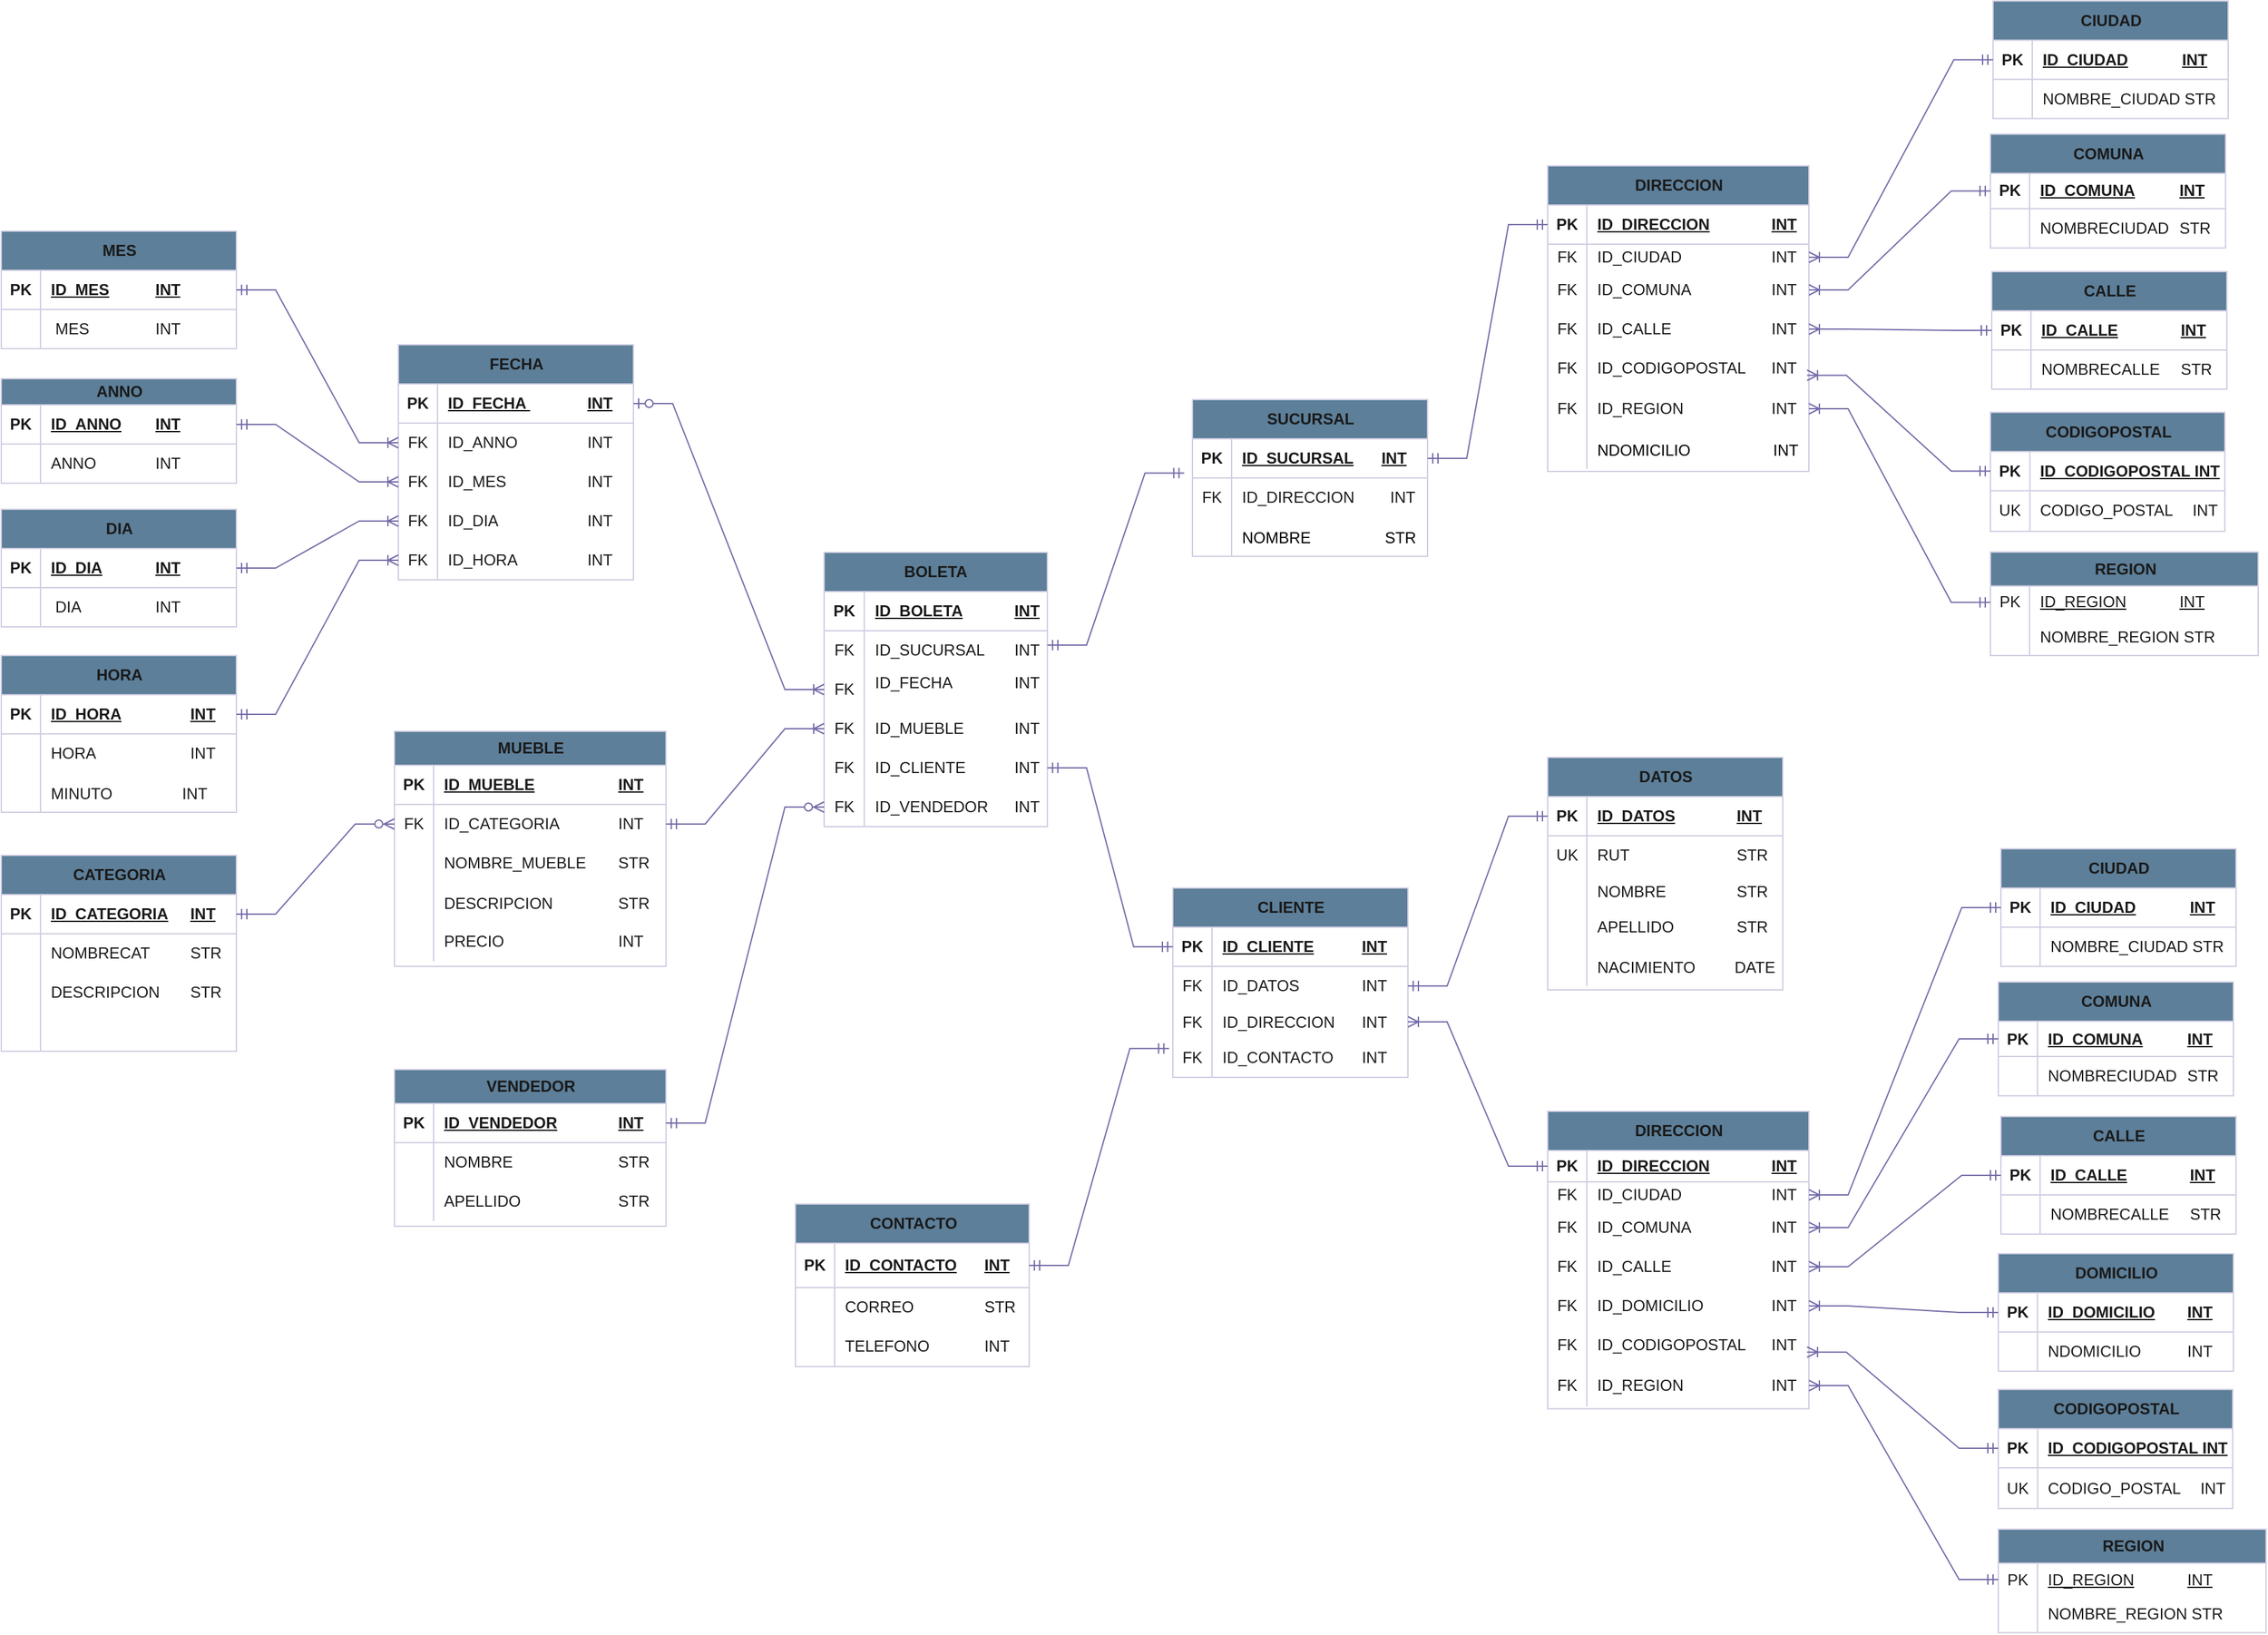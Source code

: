 <mxfile version="22.0.5" type="device">
  <diagram id="R2lEEEUBdFMjLlhIrx00" name="Page-1">
    <mxGraphModel dx="1426" dy="1859" grid="0" gridSize="10" guides="1" tooltips="1" connect="1" arrows="1" fold="1" page="1" pageScale="1" pageWidth="850" pageHeight="1100" math="0" shadow="0" extFonts="Permanent Marker^https://fonts.googleapis.com/css?family=Permanent+Marker">
      <root>
        <mxCell id="0" />
        <mxCell id="1" parent="0" />
        <mxCell id="6auf_xkD89I4KJQSn3lJ-1" value="BOLETA" style="shape=table;startSize=30;container=1;collapsible=1;childLayout=tableLayout;fixedRows=1;rowLines=0;fontStyle=1;align=center;resizeLast=1;html=1;labelBackgroundColor=none;fillColor=#5D7F99;strokeColor=#D0CEE2;fontColor=#1A1A1A;" parent="1" vertex="1">
          <mxGeometry x="1130" y="-11" width="170.913" height="210" as="geometry" />
        </mxCell>
        <mxCell id="6auf_xkD89I4KJQSn3lJ-2" value="" style="shape=tableRow;horizontal=0;startSize=0;swimlaneHead=0;swimlaneBody=0;fillColor=none;collapsible=0;dropTarget=0;points=[[0,0.5],[1,0.5]];portConstraint=eastwest;top=0;left=0;right=0;bottom=1;labelBackgroundColor=none;strokeColor=#D0CEE2;fontColor=#1A1A1A;" parent="6auf_xkD89I4KJQSn3lJ-1" vertex="1">
          <mxGeometry y="30" width="170.913" height="30" as="geometry" />
        </mxCell>
        <mxCell id="6auf_xkD89I4KJQSn3lJ-3" value="PK" style="shape=partialRectangle;connectable=0;fillColor=none;top=0;left=0;bottom=0;right=0;fontStyle=1;overflow=hidden;whiteSpace=wrap;html=1;labelBackgroundColor=none;strokeColor=#D0CEE2;fontColor=#1A1A1A;" parent="6auf_xkD89I4KJQSn3lJ-2" vertex="1">
          <mxGeometry width="30.75" height="30" as="geometry">
            <mxRectangle width="30.75" height="30" as="alternateBounds" />
          </mxGeometry>
        </mxCell>
        <mxCell id="6auf_xkD89I4KJQSn3lJ-4" value="ID_BOLETA&lt;span style=&quot;white-space: pre;&quot;&gt;&#x9;&lt;/span&gt;&lt;span style=&quot;white-space: pre;&quot;&gt;&#x9;&lt;/span&gt;INT" style="shape=partialRectangle;connectable=0;fillColor=none;top=0;left=0;bottom=0;right=0;align=left;spacingLeft=6;fontStyle=5;overflow=hidden;whiteSpace=wrap;html=1;labelBackgroundColor=none;strokeColor=#D0CEE2;fontColor=#1A1A1A;" parent="6auf_xkD89I4KJQSn3lJ-2" vertex="1">
          <mxGeometry x="30.75" width="140.163" height="30" as="geometry">
            <mxRectangle width="140.163" height="30" as="alternateBounds" />
          </mxGeometry>
        </mxCell>
        <mxCell id="iogT7tlSiNOGsVD1KsxY-14" value="" style="shape=tableRow;horizontal=0;startSize=0;swimlaneHead=0;swimlaneBody=0;fillColor=none;collapsible=0;dropTarget=0;points=[[0,0.5],[1,0.5]];portConstraint=eastwest;top=0;left=0;right=0;bottom=0;labelBackgroundColor=none;strokeColor=#D0CEE2;fontColor=#1A1A1A;" parent="6auf_xkD89I4KJQSn3lJ-1" vertex="1">
          <mxGeometry y="60" width="170.913" height="30" as="geometry" />
        </mxCell>
        <mxCell id="iogT7tlSiNOGsVD1KsxY-15" value="FK" style="shape=partialRectangle;connectable=0;fillColor=none;top=0;left=0;bottom=0;right=0;fontStyle=0;overflow=hidden;whiteSpace=wrap;html=1;labelBackgroundColor=none;strokeColor=#D0CEE2;fontColor=#1A1A1A;" parent="iogT7tlSiNOGsVD1KsxY-14" vertex="1">
          <mxGeometry width="30.75" height="30" as="geometry">
            <mxRectangle width="30.75" height="30" as="alternateBounds" />
          </mxGeometry>
        </mxCell>
        <mxCell id="iogT7tlSiNOGsVD1KsxY-16" value="ID_SUCURSAL&lt;span style=&quot;white-space: pre;&quot;&gt;&#x9;&lt;/span&gt;INT" style="shape=partialRectangle;connectable=0;fillColor=none;top=0;left=0;bottom=0;right=0;align=left;spacingLeft=6;fontStyle=0;overflow=hidden;whiteSpace=wrap;html=1;labelBackgroundColor=none;strokeColor=#D0CEE2;fontColor=#1A1A1A;" parent="iogT7tlSiNOGsVD1KsxY-14" vertex="1">
          <mxGeometry x="30.75" width="140.163" height="30" as="geometry">
            <mxRectangle width="140.163" height="30" as="alternateBounds" />
          </mxGeometry>
        </mxCell>
        <mxCell id="6auf_xkD89I4KJQSn3lJ-5" value="" style="shape=tableRow;horizontal=0;startSize=0;swimlaneHead=0;swimlaneBody=0;fillColor=none;collapsible=0;dropTarget=0;points=[[0,0.5],[1,0.5]];portConstraint=eastwest;top=0;left=0;right=0;bottom=0;labelBackgroundColor=none;strokeColor=#D0CEE2;fontColor=#1A1A1A;" parent="6auf_xkD89I4KJQSn3lJ-1" vertex="1">
          <mxGeometry y="90" width="170.913" height="30" as="geometry" />
        </mxCell>
        <mxCell id="6auf_xkD89I4KJQSn3lJ-6" value="FK" style="shape=partialRectangle;connectable=0;fillColor=none;top=0;left=0;bottom=0;right=0;editable=1;overflow=hidden;whiteSpace=wrap;html=1;labelBackgroundColor=none;strokeColor=#D0CEE2;fontColor=#1A1A1A;" parent="6auf_xkD89I4KJQSn3lJ-5" vertex="1">
          <mxGeometry width="30.75" height="30" as="geometry">
            <mxRectangle width="30.75" height="30" as="alternateBounds" />
          </mxGeometry>
        </mxCell>
        <mxCell id="6auf_xkD89I4KJQSn3lJ-7" value="ID_FECHA&lt;span style=&quot;white-space: pre;&quot;&gt;&#x9;&lt;span style=&quot;white-space: pre;&quot;&gt;&#x9;&lt;/span&gt;I&lt;/span&gt;NT&amp;nbsp; &amp;nbsp; &amp;nbsp; &amp;nbsp; &amp;nbsp; &amp;nbsp;&amp;nbsp;" style="shape=partialRectangle;connectable=0;fillColor=none;top=0;left=0;bottom=0;right=0;align=left;spacingLeft=6;overflow=hidden;whiteSpace=wrap;html=1;labelBackgroundColor=none;strokeColor=#D0CEE2;fontColor=#1A1A1A;" parent="6auf_xkD89I4KJQSn3lJ-5" vertex="1">
          <mxGeometry x="30.75" width="140.163" height="30" as="geometry">
            <mxRectangle width="140.163" height="30" as="alternateBounds" />
          </mxGeometry>
        </mxCell>
        <mxCell id="6auf_xkD89I4KJQSn3lJ-8" value="" style="shape=tableRow;horizontal=0;startSize=0;swimlaneHead=0;swimlaneBody=0;fillColor=none;collapsible=0;dropTarget=0;points=[[0,0.5],[1,0.5]];portConstraint=eastwest;top=0;left=0;right=0;bottom=0;labelBackgroundColor=none;strokeColor=#D0CEE2;fontColor=#1A1A1A;" parent="6auf_xkD89I4KJQSn3lJ-1" vertex="1">
          <mxGeometry y="120" width="170.913" height="30" as="geometry" />
        </mxCell>
        <mxCell id="6auf_xkD89I4KJQSn3lJ-9" value="FK" style="shape=partialRectangle;connectable=0;fillColor=none;top=0;left=0;bottom=0;right=0;editable=1;overflow=hidden;whiteSpace=wrap;html=1;labelBackgroundColor=none;strokeColor=#D0CEE2;fontColor=#1A1A1A;" parent="6auf_xkD89I4KJQSn3lJ-8" vertex="1">
          <mxGeometry width="30.75" height="30" as="geometry">
            <mxRectangle width="30.75" height="30" as="alternateBounds" />
          </mxGeometry>
        </mxCell>
        <mxCell id="6auf_xkD89I4KJQSn3lJ-10" value="ID_MUEBLE&lt;span style=&quot;white-space: pre;&quot;&gt;&#x9;&lt;/span&gt;&lt;span style=&quot;white-space: pre;&quot;&gt;&#x9;&lt;/span&gt;INT" style="shape=partialRectangle;connectable=0;fillColor=none;top=0;left=0;bottom=0;right=0;align=left;spacingLeft=6;overflow=hidden;whiteSpace=wrap;html=1;labelBackgroundColor=none;strokeColor=#D0CEE2;fontColor=#1A1A1A;" parent="6auf_xkD89I4KJQSn3lJ-8" vertex="1">
          <mxGeometry x="30.75" width="140.163" height="30" as="geometry">
            <mxRectangle width="140.163" height="30" as="alternateBounds" />
          </mxGeometry>
        </mxCell>
        <mxCell id="6auf_xkD89I4KJQSn3lJ-11" value="" style="shape=tableRow;horizontal=0;startSize=0;swimlaneHead=0;swimlaneBody=0;fillColor=none;collapsible=0;dropTarget=0;points=[[0,0.5],[1,0.5]];portConstraint=eastwest;top=0;left=0;right=0;bottom=0;labelBackgroundColor=none;strokeColor=#D0CEE2;fontColor=#1A1A1A;" parent="6auf_xkD89I4KJQSn3lJ-1" vertex="1">
          <mxGeometry y="150" width="170.913" height="30" as="geometry" />
        </mxCell>
        <mxCell id="6auf_xkD89I4KJQSn3lJ-12" value="FK" style="shape=partialRectangle;connectable=0;fillColor=none;top=0;left=0;bottom=0;right=0;editable=1;overflow=hidden;whiteSpace=wrap;html=1;labelBackgroundColor=none;strokeColor=#D0CEE2;fontColor=#1A1A1A;" parent="6auf_xkD89I4KJQSn3lJ-11" vertex="1">
          <mxGeometry width="30.75" height="30" as="geometry">
            <mxRectangle width="30.75" height="30" as="alternateBounds" />
          </mxGeometry>
        </mxCell>
        <mxCell id="6auf_xkD89I4KJQSn3lJ-13" value="ID_CLIENTE&lt;span style=&quot;white-space: pre;&quot;&gt;&#x9;&lt;/span&gt;&lt;span style=&quot;white-space: pre;&quot;&gt;&#x9;&lt;/span&gt;INT" style="shape=partialRectangle;connectable=0;fillColor=none;top=0;left=0;bottom=0;right=0;align=left;spacingLeft=6;overflow=hidden;whiteSpace=wrap;html=1;labelBackgroundColor=none;strokeColor=#D0CEE2;fontColor=#1A1A1A;" parent="6auf_xkD89I4KJQSn3lJ-11" vertex="1">
          <mxGeometry x="30.75" width="140.163" height="30" as="geometry">
            <mxRectangle width="140.163" height="30" as="alternateBounds" />
          </mxGeometry>
        </mxCell>
        <mxCell id="Pf4e_yL1ignIk4V2SO1m-402" value="" style="shape=tableRow;horizontal=0;startSize=0;swimlaneHead=0;swimlaneBody=0;fillColor=none;collapsible=0;dropTarget=0;points=[[0,0.5],[1,0.5]];portConstraint=eastwest;top=0;left=0;right=0;bottom=0;labelBackgroundColor=none;strokeColor=#D0CEE2;fontColor=#1A1A1A;" parent="6auf_xkD89I4KJQSn3lJ-1" vertex="1">
          <mxGeometry y="180" width="170.913" height="30" as="geometry" />
        </mxCell>
        <mxCell id="Pf4e_yL1ignIk4V2SO1m-403" value="FK" style="shape=partialRectangle;connectable=0;fillColor=none;top=0;left=0;bottom=0;right=0;fontStyle=0;overflow=hidden;whiteSpace=wrap;html=1;labelBackgroundColor=none;strokeColor=#D0CEE2;fontColor=#1A1A1A;" parent="Pf4e_yL1ignIk4V2SO1m-402" vertex="1">
          <mxGeometry width="30.75" height="30" as="geometry">
            <mxRectangle width="30.75" height="30" as="alternateBounds" />
          </mxGeometry>
        </mxCell>
        <mxCell id="Pf4e_yL1ignIk4V2SO1m-404" value="ID_VENDEDOR&lt;span style=&quot;white-space: pre;&quot;&gt;&#x9;&lt;/span&gt;INT" style="shape=partialRectangle;connectable=0;fillColor=none;top=0;left=0;bottom=0;right=0;align=left;spacingLeft=6;fontStyle=0;overflow=hidden;whiteSpace=wrap;html=1;labelBackgroundColor=none;strokeColor=#D0CEE2;fontColor=#1A1A1A;" parent="Pf4e_yL1ignIk4V2SO1m-402" vertex="1">
          <mxGeometry x="30.75" width="140.163" height="30" as="geometry">
            <mxRectangle width="140.163" height="30" as="alternateBounds" />
          </mxGeometry>
        </mxCell>
        <mxCell id="6auf_xkD89I4KJQSn3lJ-14" value="FECHA" style="shape=table;startSize=30;container=1;collapsible=1;childLayout=tableLayout;fixedRows=1;rowLines=0;fontStyle=1;align=center;resizeLast=1;html=1;labelBackgroundColor=none;fillColor=#5D7F99;strokeColor=#D0CEE2;fontColor=#1A1A1A;" parent="1" vertex="1">
          <mxGeometry x="804" y="-170" width="180" height="180" as="geometry" />
        </mxCell>
        <mxCell id="6auf_xkD89I4KJQSn3lJ-15" value="" style="shape=tableRow;horizontal=0;startSize=0;swimlaneHead=0;swimlaneBody=0;fillColor=none;collapsible=0;dropTarget=0;points=[[0,0.5],[1,0.5]];portConstraint=eastwest;top=0;left=0;right=0;bottom=1;labelBackgroundColor=none;strokeColor=#D0CEE2;fontColor=#1A1A1A;" parent="6auf_xkD89I4KJQSn3lJ-14" vertex="1">
          <mxGeometry y="30" width="180" height="30" as="geometry" />
        </mxCell>
        <mxCell id="6auf_xkD89I4KJQSn3lJ-16" value="PK" style="shape=partialRectangle;connectable=0;fillColor=none;top=0;left=0;bottom=0;right=0;fontStyle=1;overflow=hidden;whiteSpace=wrap;html=1;labelBackgroundColor=none;strokeColor=#D0CEE2;fontColor=#1A1A1A;" parent="6auf_xkD89I4KJQSn3lJ-15" vertex="1">
          <mxGeometry width="30" height="30" as="geometry">
            <mxRectangle width="30" height="30" as="alternateBounds" />
          </mxGeometry>
        </mxCell>
        <mxCell id="6auf_xkD89I4KJQSn3lJ-17" value="ID_FECHA &lt;span style=&quot;white-space: pre;&quot;&gt;&#x9;&lt;/span&gt;&lt;span style=&quot;white-space: pre;&quot;&gt;&#x9;&lt;/span&gt;INT" style="shape=partialRectangle;connectable=0;fillColor=none;top=0;left=0;bottom=0;right=0;align=left;spacingLeft=6;fontStyle=5;overflow=hidden;whiteSpace=wrap;html=1;labelBackgroundColor=none;strokeColor=#D0CEE2;fontColor=#1A1A1A;" parent="6auf_xkD89I4KJQSn3lJ-15" vertex="1">
          <mxGeometry x="30" width="150" height="30" as="geometry">
            <mxRectangle width="150" height="30" as="alternateBounds" />
          </mxGeometry>
        </mxCell>
        <mxCell id="6auf_xkD89I4KJQSn3lJ-18" value="" style="shape=tableRow;horizontal=0;startSize=0;swimlaneHead=0;swimlaneBody=0;fillColor=none;collapsible=0;dropTarget=0;points=[[0,0.5],[1,0.5]];portConstraint=eastwest;top=0;left=0;right=0;bottom=0;labelBackgroundColor=none;strokeColor=#D0CEE2;fontColor=#1A1A1A;" parent="6auf_xkD89I4KJQSn3lJ-14" vertex="1">
          <mxGeometry y="60" width="180" height="30" as="geometry" />
        </mxCell>
        <mxCell id="6auf_xkD89I4KJQSn3lJ-19" value="FK" style="shape=partialRectangle;connectable=0;fillColor=none;top=0;left=0;bottom=0;right=0;editable=1;overflow=hidden;whiteSpace=wrap;html=1;labelBackgroundColor=none;strokeColor=#D0CEE2;fontColor=#1A1A1A;" parent="6auf_xkD89I4KJQSn3lJ-18" vertex="1">
          <mxGeometry width="30" height="30" as="geometry">
            <mxRectangle width="30" height="30" as="alternateBounds" />
          </mxGeometry>
        </mxCell>
        <mxCell id="6auf_xkD89I4KJQSn3lJ-20" value="ID_ANNO&amp;nbsp; &amp;nbsp; &amp;nbsp; &amp;nbsp;&lt;span style=&quot;white-space: pre;&quot;&gt;&#x9;&lt;/span&gt;&lt;span style=&quot;white-space: pre;&quot;&gt;&#x9;&lt;/span&gt;INT" style="shape=partialRectangle;connectable=0;fillColor=none;top=0;left=0;bottom=0;right=0;align=left;spacingLeft=6;overflow=hidden;whiteSpace=wrap;html=1;labelBackgroundColor=none;strokeColor=#D0CEE2;fontColor=#1A1A1A;" parent="6auf_xkD89I4KJQSn3lJ-18" vertex="1">
          <mxGeometry x="30" width="150" height="30" as="geometry">
            <mxRectangle width="150" height="30" as="alternateBounds" />
          </mxGeometry>
        </mxCell>
        <mxCell id="6auf_xkD89I4KJQSn3lJ-21" value="" style="shape=tableRow;horizontal=0;startSize=0;swimlaneHead=0;swimlaneBody=0;fillColor=none;collapsible=0;dropTarget=0;points=[[0,0.5],[1,0.5]];portConstraint=eastwest;top=0;left=0;right=0;bottom=0;labelBackgroundColor=none;strokeColor=#D0CEE2;fontColor=#1A1A1A;" parent="6auf_xkD89I4KJQSn3lJ-14" vertex="1">
          <mxGeometry y="90" width="180" height="30" as="geometry" />
        </mxCell>
        <mxCell id="6auf_xkD89I4KJQSn3lJ-22" value="FK" style="shape=partialRectangle;connectable=0;fillColor=none;top=0;left=0;bottom=0;right=0;editable=1;overflow=hidden;whiteSpace=wrap;html=1;labelBackgroundColor=none;strokeColor=#D0CEE2;fontColor=#1A1A1A;" parent="6auf_xkD89I4KJQSn3lJ-21" vertex="1">
          <mxGeometry width="30" height="30" as="geometry">
            <mxRectangle width="30" height="30" as="alternateBounds" />
          </mxGeometry>
        </mxCell>
        <mxCell id="6auf_xkD89I4KJQSn3lJ-23" value="ID_MES&lt;span style=&quot;white-space: pre;&quot;&gt;&#x9;&lt;/span&gt;&lt;span style=&quot;white-space: pre;&quot;&gt;&#x9;&lt;/span&gt;&lt;span style=&quot;white-space: pre;&quot;&gt;&#x9;&lt;/span&gt;INT" style="shape=partialRectangle;connectable=0;fillColor=none;top=0;left=0;bottom=0;right=0;align=left;spacingLeft=6;overflow=hidden;whiteSpace=wrap;html=1;labelBackgroundColor=none;strokeColor=#D0CEE2;fontColor=#1A1A1A;" parent="6auf_xkD89I4KJQSn3lJ-21" vertex="1">
          <mxGeometry x="30" width="150" height="30" as="geometry">
            <mxRectangle width="150" height="30" as="alternateBounds" />
          </mxGeometry>
        </mxCell>
        <mxCell id="6auf_xkD89I4KJQSn3lJ-24" value="" style="shape=tableRow;horizontal=0;startSize=0;swimlaneHead=0;swimlaneBody=0;fillColor=none;collapsible=0;dropTarget=0;points=[[0,0.5],[1,0.5]];portConstraint=eastwest;top=0;left=0;right=0;bottom=0;labelBackgroundColor=none;strokeColor=#D0CEE2;fontColor=#1A1A1A;" parent="6auf_xkD89I4KJQSn3lJ-14" vertex="1">
          <mxGeometry y="120" width="180" height="30" as="geometry" />
        </mxCell>
        <mxCell id="6auf_xkD89I4KJQSn3lJ-25" value="FK" style="shape=partialRectangle;connectable=0;fillColor=none;top=0;left=0;bottom=0;right=0;editable=1;overflow=hidden;whiteSpace=wrap;html=1;labelBackgroundColor=none;strokeColor=#D0CEE2;fontColor=#1A1A1A;" parent="6auf_xkD89I4KJQSn3lJ-24" vertex="1">
          <mxGeometry width="30" height="30" as="geometry">
            <mxRectangle width="30" height="30" as="alternateBounds" />
          </mxGeometry>
        </mxCell>
        <mxCell id="6auf_xkD89I4KJQSn3lJ-26" value="ID_DIA&lt;span style=&quot;white-space: pre;&quot;&gt;&#x9;&lt;/span&gt;&lt;span style=&quot;white-space: pre;&quot;&gt;&#x9;&lt;/span&gt;&lt;span style=&quot;white-space: pre;&quot;&gt;&#x9;&lt;/span&gt;INT" style="shape=partialRectangle;connectable=0;fillColor=none;top=0;left=0;bottom=0;right=0;align=left;spacingLeft=6;overflow=hidden;whiteSpace=wrap;html=1;labelBackgroundColor=none;strokeColor=#D0CEE2;fontColor=#1A1A1A;" parent="6auf_xkD89I4KJQSn3lJ-24" vertex="1">
          <mxGeometry x="30" width="150" height="30" as="geometry">
            <mxRectangle width="150" height="30" as="alternateBounds" />
          </mxGeometry>
        </mxCell>
        <mxCell id="Pf4e_yL1ignIk4V2SO1m-362" value="" style="shape=tableRow;horizontal=0;startSize=0;swimlaneHead=0;swimlaneBody=0;fillColor=none;collapsible=0;dropTarget=0;points=[[0,0.5],[1,0.5]];portConstraint=eastwest;top=0;left=0;right=0;bottom=0;labelBackgroundColor=none;strokeColor=#D0CEE2;fontColor=#1A1A1A;" parent="6auf_xkD89I4KJQSn3lJ-14" vertex="1">
          <mxGeometry y="150" width="180" height="30" as="geometry" />
        </mxCell>
        <mxCell id="Pf4e_yL1ignIk4V2SO1m-363" value="FK" style="shape=partialRectangle;connectable=0;fillColor=none;top=0;left=0;bottom=0;right=0;fontStyle=0;overflow=hidden;whiteSpace=wrap;html=1;labelBackgroundColor=none;strokeColor=#D0CEE2;fontColor=#1A1A1A;" parent="Pf4e_yL1ignIk4V2SO1m-362" vertex="1">
          <mxGeometry width="30" height="30" as="geometry">
            <mxRectangle width="30" height="30" as="alternateBounds" />
          </mxGeometry>
        </mxCell>
        <mxCell id="Pf4e_yL1ignIk4V2SO1m-364" value="ID_HORA&lt;span style=&quot;white-space: pre;&quot;&gt;&#x9;&lt;/span&gt;&lt;span style=&quot;white-space: pre;&quot;&gt;&#x9;&lt;/span&gt;INT" style="shape=partialRectangle;connectable=0;fillColor=none;top=0;left=0;bottom=0;right=0;align=left;spacingLeft=6;fontStyle=0;overflow=hidden;whiteSpace=wrap;html=1;labelBackgroundColor=none;strokeColor=#D0CEE2;fontColor=#1A1A1A;" parent="Pf4e_yL1ignIk4V2SO1m-362" vertex="1">
          <mxGeometry x="30" width="150" height="30" as="geometry">
            <mxRectangle width="150" height="30" as="alternateBounds" />
          </mxGeometry>
        </mxCell>
        <mxCell id="6auf_xkD89I4KJQSn3lJ-40" value="ANNO" style="shape=table;startSize=20;container=1;collapsible=1;childLayout=tableLayout;fixedRows=1;rowLines=0;fontStyle=1;align=center;resizeLast=1;html=1;labelBackgroundColor=none;fillColor=#5D7F99;strokeColor=#D0CEE2;fontColor=#1A1A1A;" parent="1" vertex="1">
          <mxGeometry x="500" y="-144" width="180" height="80" as="geometry" />
        </mxCell>
        <mxCell id="6auf_xkD89I4KJQSn3lJ-41" value="" style="shape=tableRow;horizontal=0;startSize=0;swimlaneHead=0;swimlaneBody=0;fillColor=none;collapsible=0;dropTarget=0;points=[[0,0.5],[1,0.5]];portConstraint=eastwest;top=0;left=0;right=0;bottom=1;labelBackgroundColor=none;strokeColor=#D0CEE2;fontColor=#1A1A1A;" parent="6auf_xkD89I4KJQSn3lJ-40" vertex="1">
          <mxGeometry y="20" width="180" height="30" as="geometry" />
        </mxCell>
        <mxCell id="6auf_xkD89I4KJQSn3lJ-42" value="PK" style="shape=partialRectangle;connectable=0;fillColor=none;top=0;left=0;bottom=0;right=0;fontStyle=1;overflow=hidden;whiteSpace=wrap;html=1;labelBackgroundColor=none;strokeColor=#D0CEE2;fontColor=#1A1A1A;" parent="6auf_xkD89I4KJQSn3lJ-41" vertex="1">
          <mxGeometry width="30" height="30" as="geometry">
            <mxRectangle width="30" height="30" as="alternateBounds" />
          </mxGeometry>
        </mxCell>
        <mxCell id="6auf_xkD89I4KJQSn3lJ-43" value="ID_ANNO&lt;span style=&quot;white-space: pre;&quot;&gt;&#x9;&lt;/span&gt;INT" style="shape=partialRectangle;connectable=0;fillColor=none;top=0;left=0;bottom=0;right=0;align=left;spacingLeft=6;fontStyle=5;overflow=hidden;whiteSpace=wrap;html=1;labelBackgroundColor=none;strokeColor=#D0CEE2;fontColor=#1A1A1A;" parent="6auf_xkD89I4KJQSn3lJ-41" vertex="1">
          <mxGeometry x="30" width="150" height="30" as="geometry">
            <mxRectangle width="150" height="30" as="alternateBounds" />
          </mxGeometry>
        </mxCell>
        <mxCell id="6auf_xkD89I4KJQSn3lJ-44" value="" style="shape=tableRow;horizontal=0;startSize=0;swimlaneHead=0;swimlaneBody=0;fillColor=none;collapsible=0;dropTarget=0;points=[[0,0.5],[1,0.5]];portConstraint=eastwest;top=0;left=0;right=0;bottom=0;labelBackgroundColor=none;strokeColor=#D0CEE2;fontColor=#1A1A1A;" parent="6auf_xkD89I4KJQSn3lJ-40" vertex="1">
          <mxGeometry y="50" width="180" height="30" as="geometry" />
        </mxCell>
        <mxCell id="6auf_xkD89I4KJQSn3lJ-45" value="" style="shape=partialRectangle;connectable=0;fillColor=none;top=0;left=0;bottom=0;right=0;editable=1;overflow=hidden;whiteSpace=wrap;html=1;labelBackgroundColor=none;strokeColor=#D0CEE2;fontColor=#1A1A1A;" parent="6auf_xkD89I4KJQSn3lJ-44" vertex="1">
          <mxGeometry width="30" height="30" as="geometry">
            <mxRectangle width="30" height="30" as="alternateBounds" />
          </mxGeometry>
        </mxCell>
        <mxCell id="6auf_xkD89I4KJQSn3lJ-46" value="ANNO&lt;span style=&quot;white-space: pre;&quot;&gt;&#x9;&lt;/span&gt;&lt;span style=&quot;white-space: pre;&quot;&gt;&#x9;&lt;/span&gt;INT" style="shape=partialRectangle;connectable=0;fillColor=none;top=0;left=0;bottom=0;right=0;align=left;spacingLeft=6;overflow=hidden;whiteSpace=wrap;html=1;labelBackgroundColor=none;strokeColor=#D0CEE2;fontColor=#1A1A1A;" parent="6auf_xkD89I4KJQSn3lJ-44" vertex="1">
          <mxGeometry x="30" width="150" height="30" as="geometry">
            <mxRectangle width="150" height="30" as="alternateBounds" />
          </mxGeometry>
        </mxCell>
        <mxCell id="6auf_xkD89I4KJQSn3lJ-53" value="MUEBLE" style="shape=table;startSize=26;container=1;collapsible=1;childLayout=tableLayout;fixedRows=1;rowLines=0;fontStyle=1;align=center;resizeLast=1;html=1;labelBackgroundColor=none;fillColor=#5D7F99;strokeColor=#D0CEE2;fontColor=#1A1A1A;" parent="1" vertex="1">
          <mxGeometry x="801" y="126" width="207.913" height="180" as="geometry" />
        </mxCell>
        <mxCell id="6auf_xkD89I4KJQSn3lJ-54" value="" style="shape=tableRow;horizontal=0;startSize=0;swimlaneHead=0;swimlaneBody=0;fillColor=none;collapsible=0;dropTarget=0;points=[[0,0.5],[1,0.5]];portConstraint=eastwest;top=0;left=0;right=0;bottom=1;labelBackgroundColor=none;strokeColor=#D0CEE2;fontColor=#1A1A1A;" parent="6auf_xkD89I4KJQSn3lJ-53" vertex="1">
          <mxGeometry y="26" width="207.913" height="30" as="geometry" />
        </mxCell>
        <mxCell id="6auf_xkD89I4KJQSn3lJ-55" value="PK" style="shape=partialRectangle;connectable=0;fillColor=none;top=0;left=0;bottom=0;right=0;fontStyle=1;overflow=hidden;whiteSpace=wrap;html=1;labelBackgroundColor=none;strokeColor=#D0CEE2;fontColor=#1A1A1A;" parent="6auf_xkD89I4KJQSn3lJ-54" vertex="1">
          <mxGeometry width="30" height="30" as="geometry">
            <mxRectangle width="30" height="30" as="alternateBounds" />
          </mxGeometry>
        </mxCell>
        <mxCell id="6auf_xkD89I4KJQSn3lJ-56" value="ID_MUEBLE&lt;span style=&quot;white-space: pre;&quot;&gt;&#x9;&lt;/span&gt;&lt;span style=&quot;white-space: pre;&quot;&gt;&#x9;&lt;span style=&quot;white-space: pre;&quot;&gt;&#x9;&lt;/span&gt;&lt;/span&gt;INT" style="shape=partialRectangle;connectable=0;fillColor=none;top=0;left=0;bottom=0;right=0;align=left;spacingLeft=6;fontStyle=5;overflow=hidden;whiteSpace=wrap;html=1;labelBackgroundColor=none;strokeColor=#D0CEE2;fontColor=#1A1A1A;" parent="6auf_xkD89I4KJQSn3lJ-54" vertex="1">
          <mxGeometry x="30" width="177.913" height="30" as="geometry">
            <mxRectangle width="177.913" height="30" as="alternateBounds" />
          </mxGeometry>
        </mxCell>
        <mxCell id="6auf_xkD89I4KJQSn3lJ-57" value="" style="shape=tableRow;horizontal=0;startSize=0;swimlaneHead=0;swimlaneBody=0;fillColor=none;collapsible=0;dropTarget=0;points=[[0,0.5],[1,0.5]];portConstraint=eastwest;top=0;left=0;right=0;bottom=0;labelBackgroundColor=none;strokeColor=#D0CEE2;fontColor=#1A1A1A;" parent="6auf_xkD89I4KJQSn3lJ-53" vertex="1">
          <mxGeometry y="56" width="207.913" height="30" as="geometry" />
        </mxCell>
        <mxCell id="6auf_xkD89I4KJQSn3lJ-58" value="FK" style="shape=partialRectangle;connectable=0;fillColor=none;top=0;left=0;bottom=0;right=0;editable=1;overflow=hidden;whiteSpace=wrap;html=1;labelBackgroundColor=none;strokeColor=#D0CEE2;fontColor=#1A1A1A;" parent="6auf_xkD89I4KJQSn3lJ-57" vertex="1">
          <mxGeometry width="30" height="30" as="geometry">
            <mxRectangle width="30" height="30" as="alternateBounds" />
          </mxGeometry>
        </mxCell>
        <mxCell id="6auf_xkD89I4KJQSn3lJ-59" value="ID_CATEGORIA&lt;span style=&quot;white-space: pre;&quot;&gt;&#x9;&lt;span style=&quot;white-space: pre;&quot;&gt;&#x9;&lt;/span&gt;&lt;/span&gt;INT" style="shape=partialRectangle;connectable=0;fillColor=none;top=0;left=0;bottom=0;right=0;align=left;spacingLeft=6;overflow=hidden;whiteSpace=wrap;html=1;labelBackgroundColor=none;strokeColor=#D0CEE2;fontColor=#1A1A1A;" parent="6auf_xkD89I4KJQSn3lJ-57" vertex="1">
          <mxGeometry x="30" width="177.913" height="30" as="geometry">
            <mxRectangle width="177.913" height="30" as="alternateBounds" />
          </mxGeometry>
        </mxCell>
        <mxCell id="6auf_xkD89I4KJQSn3lJ-60" value="" style="shape=tableRow;horizontal=0;startSize=0;swimlaneHead=0;swimlaneBody=0;fillColor=none;collapsible=0;dropTarget=0;points=[[0,0.5],[1,0.5]];portConstraint=eastwest;top=0;left=0;right=0;bottom=0;labelBackgroundColor=none;strokeColor=#D0CEE2;fontColor=#1A1A1A;" parent="6auf_xkD89I4KJQSn3lJ-53" vertex="1">
          <mxGeometry y="86" width="207.913" height="30" as="geometry" />
        </mxCell>
        <mxCell id="6auf_xkD89I4KJQSn3lJ-61" value="" style="shape=partialRectangle;connectable=0;fillColor=none;top=0;left=0;bottom=0;right=0;editable=1;overflow=hidden;whiteSpace=wrap;html=1;labelBackgroundColor=none;strokeColor=#D0CEE2;fontColor=#1A1A1A;" parent="6auf_xkD89I4KJQSn3lJ-60" vertex="1">
          <mxGeometry width="30" height="30" as="geometry">
            <mxRectangle width="30" height="30" as="alternateBounds" />
          </mxGeometry>
        </mxCell>
        <mxCell id="6auf_xkD89I4KJQSn3lJ-62" value="NOMBRE_MUEBLE&lt;span style=&quot;white-space: pre;&quot;&gt;&#x9;&lt;/span&gt;STR" style="shape=partialRectangle;connectable=0;fillColor=none;top=0;left=0;bottom=0;right=0;align=left;spacingLeft=6;overflow=hidden;whiteSpace=wrap;html=1;labelBackgroundColor=none;strokeColor=#D0CEE2;fontColor=#1A1A1A;" parent="6auf_xkD89I4KJQSn3lJ-60" vertex="1">
          <mxGeometry x="30" width="177.913" height="30" as="geometry">
            <mxRectangle width="177.913" height="30" as="alternateBounds" />
          </mxGeometry>
        </mxCell>
        <mxCell id="Pf4e_yL1ignIk4V2SO1m-381" value="" style="shape=tableRow;horizontal=0;startSize=0;swimlaneHead=0;swimlaneBody=0;fillColor=none;collapsible=0;dropTarget=0;points=[[0,0.5],[1,0.5]];portConstraint=eastwest;top=0;left=0;right=0;bottom=0;labelBackgroundColor=none;strokeColor=#D0CEE2;fontColor=#1A1A1A;" parent="6auf_xkD89I4KJQSn3lJ-53" vertex="1">
          <mxGeometry y="116" width="207.913" height="30" as="geometry" />
        </mxCell>
        <mxCell id="Pf4e_yL1ignIk4V2SO1m-382" value="" style="shape=partialRectangle;connectable=0;fillColor=none;top=0;left=0;bottom=0;right=0;editable=1;overflow=hidden;labelBackgroundColor=none;strokeColor=#D0CEE2;fontColor=#1A1A1A;" parent="Pf4e_yL1ignIk4V2SO1m-381" vertex="1">
          <mxGeometry width="30" height="30" as="geometry">
            <mxRectangle width="30" height="30" as="alternateBounds" />
          </mxGeometry>
        </mxCell>
        <mxCell id="Pf4e_yL1ignIk4V2SO1m-383" value="DESCRIPCION               STR" style="shape=partialRectangle;connectable=0;fillColor=none;top=0;left=0;bottom=0;right=0;align=left;spacingLeft=6;overflow=hidden;labelBackgroundColor=none;strokeColor=#D0CEE2;fontColor=#1A1A1A;" parent="Pf4e_yL1ignIk4V2SO1m-381" vertex="1">
          <mxGeometry x="30" width="177.913" height="30" as="geometry">
            <mxRectangle width="177.913" height="30" as="alternateBounds" />
          </mxGeometry>
        </mxCell>
        <mxCell id="6auf_xkD89I4KJQSn3lJ-63" value="" style="shape=tableRow;horizontal=0;startSize=0;swimlaneHead=0;swimlaneBody=0;fillColor=none;collapsible=0;dropTarget=0;points=[[0,0.5],[1,0.5]];portConstraint=eastwest;top=0;left=0;right=0;bottom=0;labelBackgroundColor=none;strokeColor=#D0CEE2;fontColor=#1A1A1A;" parent="6auf_xkD89I4KJQSn3lJ-53" vertex="1">
          <mxGeometry y="146" width="207.913" height="30" as="geometry" />
        </mxCell>
        <mxCell id="6auf_xkD89I4KJQSn3lJ-64" value="" style="shape=partialRectangle;connectable=0;fillColor=none;top=0;left=0;bottom=0;right=0;editable=1;overflow=hidden;whiteSpace=wrap;html=1;labelBackgroundColor=none;strokeColor=#D0CEE2;fontColor=#1A1A1A;" parent="6auf_xkD89I4KJQSn3lJ-63" vertex="1">
          <mxGeometry width="30" height="30" as="geometry">
            <mxRectangle width="30" height="30" as="alternateBounds" />
          </mxGeometry>
        </mxCell>
        <mxCell id="6auf_xkD89I4KJQSn3lJ-65" value="PRECIO&amp;nbsp;&lt;span style=&quot;white-space: pre;&quot;&gt;&#x9;&lt;span style=&quot;white-space: pre;&quot;&gt;&#x9;&lt;/span&gt;&lt;span style=&quot;white-space: pre;&quot;&gt;&#x9;&lt;/span&gt;&lt;span style=&quot;white-space: pre;&quot;&gt;&#x9;&lt;/span&gt;&lt;/span&gt;INT" style="shape=partialRectangle;connectable=0;fillColor=none;top=0;left=0;bottom=0;right=0;align=left;spacingLeft=6;overflow=hidden;whiteSpace=wrap;html=1;labelBackgroundColor=none;strokeColor=#D0CEE2;fontColor=#1A1A1A;" parent="6auf_xkD89I4KJQSn3lJ-63" vertex="1">
          <mxGeometry x="30" width="177.913" height="30" as="geometry">
            <mxRectangle width="177.913" height="30" as="alternateBounds" />
          </mxGeometry>
        </mxCell>
        <mxCell id="6auf_xkD89I4KJQSn3lJ-66" value="CATEGORIA" style="shape=table;startSize=30;container=1;collapsible=1;childLayout=tableLayout;fixedRows=1;rowLines=0;fontStyle=1;align=center;resizeLast=1;html=1;labelBackgroundColor=none;fillColor=#5D7F99;strokeColor=#D0CEE2;fontColor=#1A1A1A;" parent="1" vertex="1">
          <mxGeometry x="500" y="221" width="180" height="150" as="geometry" />
        </mxCell>
        <mxCell id="6auf_xkD89I4KJQSn3lJ-67" value="" style="shape=tableRow;horizontal=0;startSize=0;swimlaneHead=0;swimlaneBody=0;fillColor=none;collapsible=0;dropTarget=0;points=[[0,0.5],[1,0.5]];portConstraint=eastwest;top=0;left=0;right=0;bottom=1;labelBackgroundColor=none;strokeColor=#D0CEE2;fontColor=#1A1A1A;" parent="6auf_xkD89I4KJQSn3lJ-66" vertex="1">
          <mxGeometry y="30" width="180" height="30" as="geometry" />
        </mxCell>
        <mxCell id="6auf_xkD89I4KJQSn3lJ-68" value="PK" style="shape=partialRectangle;connectable=0;fillColor=none;top=0;left=0;bottom=0;right=0;fontStyle=1;overflow=hidden;whiteSpace=wrap;html=1;labelBackgroundColor=none;strokeColor=#D0CEE2;fontColor=#1A1A1A;" parent="6auf_xkD89I4KJQSn3lJ-67" vertex="1">
          <mxGeometry width="30" height="30" as="geometry">
            <mxRectangle width="30" height="30" as="alternateBounds" />
          </mxGeometry>
        </mxCell>
        <mxCell id="6auf_xkD89I4KJQSn3lJ-69" value="ID_CATEGORIA&lt;span style=&quot;white-space: pre;&quot;&gt;&#x9;&lt;/span&gt;INT" style="shape=partialRectangle;connectable=0;fillColor=none;top=0;left=0;bottom=0;right=0;align=left;spacingLeft=6;fontStyle=5;overflow=hidden;whiteSpace=wrap;html=1;labelBackgroundColor=none;strokeColor=#D0CEE2;fontColor=#1A1A1A;" parent="6auf_xkD89I4KJQSn3lJ-67" vertex="1">
          <mxGeometry x="30" width="150" height="30" as="geometry">
            <mxRectangle width="150" height="30" as="alternateBounds" />
          </mxGeometry>
        </mxCell>
        <mxCell id="6auf_xkD89I4KJQSn3lJ-70" value="" style="shape=tableRow;horizontal=0;startSize=0;swimlaneHead=0;swimlaneBody=0;fillColor=none;collapsible=0;dropTarget=0;points=[[0,0.5],[1,0.5]];portConstraint=eastwest;top=0;left=0;right=0;bottom=0;labelBackgroundColor=none;strokeColor=#D0CEE2;fontColor=#1A1A1A;" parent="6auf_xkD89I4KJQSn3lJ-66" vertex="1">
          <mxGeometry y="60" width="180" height="30" as="geometry" />
        </mxCell>
        <mxCell id="6auf_xkD89I4KJQSn3lJ-71" value="" style="shape=partialRectangle;connectable=0;fillColor=none;top=0;left=0;bottom=0;right=0;editable=1;overflow=hidden;whiteSpace=wrap;html=1;labelBackgroundColor=none;strokeColor=#D0CEE2;fontColor=#1A1A1A;" parent="6auf_xkD89I4KJQSn3lJ-70" vertex="1">
          <mxGeometry width="30" height="30" as="geometry">
            <mxRectangle width="30" height="30" as="alternateBounds" />
          </mxGeometry>
        </mxCell>
        <mxCell id="6auf_xkD89I4KJQSn3lJ-72" value="NOMBRECAT&lt;span style=&quot;white-space: pre;&quot;&gt;&#x9;&lt;/span&gt;&lt;span style=&quot;white-space: pre;&quot;&gt;&#x9;&lt;/span&gt;STR" style="shape=partialRectangle;connectable=0;fillColor=none;top=0;left=0;bottom=0;right=0;align=left;spacingLeft=6;overflow=hidden;whiteSpace=wrap;html=1;labelBackgroundColor=none;strokeColor=#D0CEE2;fontColor=#1A1A1A;" parent="6auf_xkD89I4KJQSn3lJ-70" vertex="1">
          <mxGeometry x="30" width="150" height="30" as="geometry">
            <mxRectangle width="150" height="30" as="alternateBounds" />
          </mxGeometry>
        </mxCell>
        <mxCell id="6auf_xkD89I4KJQSn3lJ-73" value="" style="shape=tableRow;horizontal=0;startSize=0;swimlaneHead=0;swimlaneBody=0;fillColor=none;collapsible=0;dropTarget=0;points=[[0,0.5],[1,0.5]];portConstraint=eastwest;top=0;left=0;right=0;bottom=0;labelBackgroundColor=none;strokeColor=#D0CEE2;fontColor=#1A1A1A;" parent="6auf_xkD89I4KJQSn3lJ-66" vertex="1">
          <mxGeometry y="90" width="180" height="30" as="geometry" />
        </mxCell>
        <mxCell id="6auf_xkD89I4KJQSn3lJ-74" value="" style="shape=partialRectangle;connectable=0;fillColor=none;top=0;left=0;bottom=0;right=0;editable=1;overflow=hidden;whiteSpace=wrap;html=1;labelBackgroundColor=none;strokeColor=#D0CEE2;fontColor=#1A1A1A;" parent="6auf_xkD89I4KJQSn3lJ-73" vertex="1">
          <mxGeometry width="30" height="30" as="geometry">
            <mxRectangle width="30" height="30" as="alternateBounds" />
          </mxGeometry>
        </mxCell>
        <mxCell id="6auf_xkD89I4KJQSn3lJ-75" value="DESCRIPCION&lt;span style=&quot;white-space: pre;&quot;&gt;&#x9;&lt;/span&gt;STR" style="shape=partialRectangle;connectable=0;fillColor=none;top=0;left=0;bottom=0;right=0;align=left;spacingLeft=6;overflow=hidden;whiteSpace=wrap;html=1;labelBackgroundColor=none;strokeColor=#D0CEE2;fontColor=#1A1A1A;" parent="6auf_xkD89I4KJQSn3lJ-73" vertex="1">
          <mxGeometry x="30" width="150" height="30" as="geometry">
            <mxRectangle width="150" height="30" as="alternateBounds" />
          </mxGeometry>
        </mxCell>
        <mxCell id="6auf_xkD89I4KJQSn3lJ-76" value="" style="shape=tableRow;horizontal=0;startSize=0;swimlaneHead=0;swimlaneBody=0;fillColor=none;collapsible=0;dropTarget=0;points=[[0,0.5],[1,0.5]];portConstraint=eastwest;top=0;left=0;right=0;bottom=0;labelBackgroundColor=none;strokeColor=#D0CEE2;fontColor=#1A1A1A;" parent="6auf_xkD89I4KJQSn3lJ-66" vertex="1">
          <mxGeometry y="120" width="180" height="30" as="geometry" />
        </mxCell>
        <mxCell id="6auf_xkD89I4KJQSn3lJ-77" value="" style="shape=partialRectangle;connectable=0;fillColor=none;top=0;left=0;bottom=0;right=0;editable=1;overflow=hidden;whiteSpace=wrap;html=1;labelBackgroundColor=none;strokeColor=#D0CEE2;fontColor=#1A1A1A;" parent="6auf_xkD89I4KJQSn3lJ-76" vertex="1">
          <mxGeometry width="30" height="30" as="geometry">
            <mxRectangle width="30" height="30" as="alternateBounds" />
          </mxGeometry>
        </mxCell>
        <mxCell id="6auf_xkD89I4KJQSn3lJ-78" value="" style="shape=partialRectangle;connectable=0;fillColor=none;top=0;left=0;bottom=0;right=0;align=left;spacingLeft=6;overflow=hidden;whiteSpace=wrap;html=1;labelBackgroundColor=none;strokeColor=#D0CEE2;fontColor=#1A1A1A;" parent="6auf_xkD89I4KJQSn3lJ-76" vertex="1">
          <mxGeometry x="30" width="150" height="30" as="geometry">
            <mxRectangle width="150" height="30" as="alternateBounds" />
          </mxGeometry>
        </mxCell>
        <mxCell id="6auf_xkD89I4KJQSn3lJ-79" value="CLIENTE" style="shape=table;startSize=30;container=1;collapsible=1;childLayout=tableLayout;fixedRows=1;rowLines=0;fontStyle=1;align=center;resizeLast=1;html=1;labelBackgroundColor=none;fillColor=#5D7F99;strokeColor=#D0CEE2;fontColor=#1A1A1A;" parent="1" vertex="1">
          <mxGeometry x="1397" y="246" width="180" height="145" as="geometry" />
        </mxCell>
        <mxCell id="6auf_xkD89I4KJQSn3lJ-80" value="" style="shape=tableRow;horizontal=0;startSize=0;swimlaneHead=0;swimlaneBody=0;fillColor=none;collapsible=0;dropTarget=0;points=[[0,0.5],[1,0.5]];portConstraint=eastwest;top=0;left=0;right=0;bottom=1;labelBackgroundColor=none;strokeColor=#D0CEE2;fontColor=#1A1A1A;" parent="6auf_xkD89I4KJQSn3lJ-79" vertex="1">
          <mxGeometry y="30" width="180" height="30" as="geometry" />
        </mxCell>
        <mxCell id="6auf_xkD89I4KJQSn3lJ-81" value="PK" style="shape=partialRectangle;connectable=0;fillColor=none;top=0;left=0;bottom=0;right=0;fontStyle=1;overflow=hidden;whiteSpace=wrap;html=1;labelBackgroundColor=none;strokeColor=#D0CEE2;fontColor=#1A1A1A;" parent="6auf_xkD89I4KJQSn3lJ-80" vertex="1">
          <mxGeometry width="30" height="30" as="geometry">
            <mxRectangle width="30" height="30" as="alternateBounds" />
          </mxGeometry>
        </mxCell>
        <mxCell id="6auf_xkD89I4KJQSn3lJ-82" value="ID_CLIENTE&lt;span style=&quot;white-space: pre;&quot;&gt;&#x9;&lt;/span&gt;&lt;span style=&quot;white-space: pre;&quot;&gt;&#x9;&lt;/span&gt;INT" style="shape=partialRectangle;connectable=0;fillColor=none;top=0;left=0;bottom=0;right=0;align=left;spacingLeft=6;fontStyle=5;overflow=hidden;whiteSpace=wrap;html=1;labelBackgroundColor=none;strokeColor=#D0CEE2;fontColor=#1A1A1A;" parent="6auf_xkD89I4KJQSn3lJ-80" vertex="1">
          <mxGeometry x="30" width="150" height="30" as="geometry">
            <mxRectangle width="150" height="30" as="alternateBounds" />
          </mxGeometry>
        </mxCell>
        <mxCell id="6auf_xkD89I4KJQSn3lJ-83" value="" style="shape=tableRow;horizontal=0;startSize=0;swimlaneHead=0;swimlaneBody=0;fillColor=none;collapsible=0;dropTarget=0;points=[[0,0.5],[1,0.5]];portConstraint=eastwest;top=0;left=0;right=0;bottom=0;labelBackgroundColor=none;strokeColor=#D0CEE2;fontColor=#1A1A1A;" parent="6auf_xkD89I4KJQSn3lJ-79" vertex="1">
          <mxGeometry y="60" width="180" height="30" as="geometry" />
        </mxCell>
        <mxCell id="6auf_xkD89I4KJQSn3lJ-84" value="FK" style="shape=partialRectangle;connectable=0;fillColor=none;top=0;left=0;bottom=0;right=0;editable=1;overflow=hidden;whiteSpace=wrap;html=1;labelBackgroundColor=none;strokeColor=#D0CEE2;fontColor=#1A1A1A;" parent="6auf_xkD89I4KJQSn3lJ-83" vertex="1">
          <mxGeometry width="30" height="30" as="geometry">
            <mxRectangle width="30" height="30" as="alternateBounds" />
          </mxGeometry>
        </mxCell>
        <mxCell id="6auf_xkD89I4KJQSn3lJ-85" value="ID_DATOS&lt;span style=&quot;white-space: pre;&quot;&gt;&#x9;&lt;/span&gt;&lt;span style=&quot;white-space: pre;&quot;&gt;&#x9;&lt;/span&gt;INT" style="shape=partialRectangle;connectable=0;fillColor=none;top=0;left=0;bottom=0;right=0;align=left;spacingLeft=6;overflow=hidden;whiteSpace=wrap;html=1;labelBackgroundColor=none;strokeColor=#D0CEE2;fontColor=#1A1A1A;" parent="6auf_xkD89I4KJQSn3lJ-83" vertex="1">
          <mxGeometry x="30" width="150" height="30" as="geometry">
            <mxRectangle width="150" height="30" as="alternateBounds" />
          </mxGeometry>
        </mxCell>
        <mxCell id="iogT7tlSiNOGsVD1KsxY-17" value="" style="shape=tableRow;horizontal=0;startSize=0;swimlaneHead=0;swimlaneBody=0;fillColor=none;collapsible=0;dropTarget=0;points=[[0,0.5],[1,0.5]];portConstraint=eastwest;top=0;left=0;right=0;bottom=0;labelBackgroundColor=none;strokeColor=#D0CEE2;fontColor=#1A1A1A;" parent="6auf_xkD89I4KJQSn3lJ-79" vertex="1">
          <mxGeometry y="90" width="180" height="25" as="geometry" />
        </mxCell>
        <mxCell id="iogT7tlSiNOGsVD1KsxY-18" value="FK" style="shape=partialRectangle;connectable=0;fillColor=none;top=0;left=0;bottom=0;right=0;fontStyle=0;overflow=hidden;whiteSpace=wrap;html=1;labelBackgroundColor=none;strokeColor=#D0CEE2;fontColor=#1A1A1A;" parent="iogT7tlSiNOGsVD1KsxY-17" vertex="1">
          <mxGeometry width="30" height="25" as="geometry">
            <mxRectangle width="30" height="25" as="alternateBounds" />
          </mxGeometry>
        </mxCell>
        <mxCell id="iogT7tlSiNOGsVD1KsxY-19" value="ID_DIRECCION&lt;span style=&quot;white-space: pre;&quot;&gt;&#x9;&lt;/span&gt;INT" style="shape=partialRectangle;connectable=0;fillColor=none;top=0;left=0;bottom=0;right=0;align=left;spacingLeft=6;fontStyle=0;overflow=hidden;whiteSpace=wrap;html=1;labelBackgroundColor=none;strokeColor=#D0CEE2;fontColor=#1A1A1A;" parent="iogT7tlSiNOGsVD1KsxY-17" vertex="1">
          <mxGeometry x="30" width="150" height="25" as="geometry">
            <mxRectangle width="150" height="25" as="alternateBounds" />
          </mxGeometry>
        </mxCell>
        <mxCell id="Pf4e_yL1ignIk4V2SO1m-207" value="" style="shape=tableRow;horizontal=0;startSize=0;swimlaneHead=0;swimlaneBody=0;fillColor=none;collapsible=0;dropTarget=0;points=[[0,0.5],[1,0.5]];portConstraint=eastwest;top=0;left=0;right=0;bottom=0;labelBackgroundColor=none;strokeColor=#D0CEE2;fontColor=#1A1A1A;" parent="6auf_xkD89I4KJQSn3lJ-79" vertex="1">
          <mxGeometry y="115" width="180" height="30" as="geometry" />
        </mxCell>
        <mxCell id="Pf4e_yL1ignIk4V2SO1m-208" value="FK" style="shape=partialRectangle;connectable=0;fillColor=none;top=0;left=0;bottom=0;right=0;fontStyle=0;overflow=hidden;whiteSpace=wrap;html=1;labelBackgroundColor=none;strokeColor=#D0CEE2;fontColor=#1A1A1A;" parent="Pf4e_yL1ignIk4V2SO1m-207" vertex="1">
          <mxGeometry width="30" height="30" as="geometry">
            <mxRectangle width="30" height="30" as="alternateBounds" />
          </mxGeometry>
        </mxCell>
        <mxCell id="Pf4e_yL1ignIk4V2SO1m-209" value="ID_CONTACTO&lt;span style=&quot;white-space: pre;&quot;&gt;&#x9;&lt;/span&gt;INT" style="shape=partialRectangle;connectable=0;fillColor=none;top=0;left=0;bottom=0;right=0;align=left;spacingLeft=6;fontStyle=0;overflow=hidden;whiteSpace=wrap;html=1;labelBackgroundColor=none;strokeColor=#D0CEE2;fontColor=#1A1A1A;" parent="Pf4e_yL1ignIk4V2SO1m-207" vertex="1">
          <mxGeometry x="30" width="150" height="30" as="geometry">
            <mxRectangle width="150" height="30" as="alternateBounds" />
          </mxGeometry>
        </mxCell>
        <mxCell id="iogT7tlSiNOGsVD1KsxY-1" value="COMUNA" style="shape=table;startSize=30;container=1;collapsible=1;childLayout=tableLayout;fixedRows=1;rowLines=0;fontStyle=1;align=center;resizeLast=1;html=1;labelBackgroundColor=none;fillColor=#5D7F99;strokeColor=#D0CEE2;fontColor=#1A1A1A;" parent="1" vertex="1">
          <mxGeometry x="2029" y="318" width="180" height="87.111" as="geometry" />
        </mxCell>
        <mxCell id="iogT7tlSiNOGsVD1KsxY-2" value="" style="shape=tableRow;horizontal=0;startSize=0;swimlaneHead=0;swimlaneBody=0;fillColor=none;collapsible=0;dropTarget=0;points=[[0,0.5],[1,0.5]];portConstraint=eastwest;top=0;left=0;right=0;bottom=1;labelBackgroundColor=none;strokeColor=#D0CEE2;fontColor=#1A1A1A;" parent="iogT7tlSiNOGsVD1KsxY-1" vertex="1">
          <mxGeometry y="30" width="180" height="27" as="geometry" />
        </mxCell>
        <mxCell id="iogT7tlSiNOGsVD1KsxY-3" value="PK" style="shape=partialRectangle;connectable=0;fillColor=none;top=0;left=0;bottom=0;right=0;fontStyle=1;overflow=hidden;whiteSpace=wrap;html=1;labelBackgroundColor=none;strokeColor=#D0CEE2;fontColor=#1A1A1A;" parent="iogT7tlSiNOGsVD1KsxY-2" vertex="1">
          <mxGeometry width="30" height="27" as="geometry">
            <mxRectangle width="30" height="27" as="alternateBounds" />
          </mxGeometry>
        </mxCell>
        <mxCell id="iogT7tlSiNOGsVD1KsxY-4" value="ID_COMUNA&lt;span style=&quot;white-space: pre;&quot;&gt;&#x9;&lt;/span&gt;&lt;span style=&quot;white-space: pre;&quot;&gt;&#x9;&lt;/span&gt;INT" style="shape=partialRectangle;connectable=0;fillColor=none;top=0;left=0;bottom=0;right=0;align=left;spacingLeft=6;fontStyle=5;overflow=hidden;whiteSpace=wrap;html=1;labelBackgroundColor=none;strokeColor=#D0CEE2;fontColor=#1A1A1A;" parent="iogT7tlSiNOGsVD1KsxY-2" vertex="1">
          <mxGeometry x="30" width="150" height="27" as="geometry">
            <mxRectangle width="150" height="27" as="alternateBounds" />
          </mxGeometry>
        </mxCell>
        <mxCell id="iogT7tlSiNOGsVD1KsxY-8" value="" style="shape=tableRow;horizontal=0;startSize=0;swimlaneHead=0;swimlaneBody=0;fillColor=none;collapsible=0;dropTarget=0;points=[[0,0.5],[1,0.5]];portConstraint=eastwest;top=0;left=0;right=0;bottom=0;labelBackgroundColor=none;strokeColor=#D0CEE2;fontColor=#1A1A1A;" parent="iogT7tlSiNOGsVD1KsxY-1" vertex="1">
          <mxGeometry y="57" width="180" height="30" as="geometry" />
        </mxCell>
        <mxCell id="iogT7tlSiNOGsVD1KsxY-9" value="" style="shape=partialRectangle;connectable=0;fillColor=none;top=0;left=0;bottom=0;right=0;editable=1;overflow=hidden;whiteSpace=wrap;html=1;labelBackgroundColor=none;strokeColor=#D0CEE2;fontColor=#1A1A1A;" parent="iogT7tlSiNOGsVD1KsxY-8" vertex="1">
          <mxGeometry width="30" height="30" as="geometry">
            <mxRectangle width="30" height="30" as="alternateBounds" />
          </mxGeometry>
        </mxCell>
        <mxCell id="iogT7tlSiNOGsVD1KsxY-10" value="NOMBRECIUDAD&lt;span style=&quot;white-space: pre;&quot;&gt;&#x9;&lt;/span&gt;STR" style="shape=partialRectangle;connectable=0;fillColor=none;top=0;left=0;bottom=0;right=0;align=left;spacingLeft=6;overflow=hidden;whiteSpace=wrap;html=1;labelBackgroundColor=none;strokeColor=#D0CEE2;fontColor=#1A1A1A;" parent="iogT7tlSiNOGsVD1KsxY-8" vertex="1">
          <mxGeometry x="30" width="150" height="30" as="geometry">
            <mxRectangle width="150" height="30" as="alternateBounds" />
          </mxGeometry>
        </mxCell>
        <mxCell id="iogT7tlSiNOGsVD1KsxY-20" value="SUCURSAL" style="shape=table;startSize=30;container=1;collapsible=1;childLayout=tableLayout;fixedRows=1;rowLines=0;fontStyle=1;align=center;resizeLast=1;html=1;labelBackgroundColor=none;fillColor=#5D7F99;strokeColor=#D0CEE2;fontColor=#1A1A1A;" parent="1" vertex="1">
          <mxGeometry x="1412" y="-128" width="180" height="120" as="geometry" />
        </mxCell>
        <mxCell id="iogT7tlSiNOGsVD1KsxY-21" value="" style="shape=tableRow;horizontal=0;startSize=0;swimlaneHead=0;swimlaneBody=0;fillColor=none;collapsible=0;dropTarget=0;points=[[0,0.5],[1,0.5]];portConstraint=eastwest;top=0;left=0;right=0;bottom=1;labelBackgroundColor=none;strokeColor=#D0CEE2;fontColor=#1A1A1A;" parent="iogT7tlSiNOGsVD1KsxY-20" vertex="1">
          <mxGeometry y="30" width="180" height="30" as="geometry" />
        </mxCell>
        <mxCell id="iogT7tlSiNOGsVD1KsxY-22" value="PK" style="shape=partialRectangle;connectable=0;fillColor=none;top=0;left=0;bottom=0;right=0;fontStyle=1;overflow=hidden;whiteSpace=wrap;html=1;labelBackgroundColor=none;strokeColor=#D0CEE2;fontColor=#1A1A1A;" parent="iogT7tlSiNOGsVD1KsxY-21" vertex="1">
          <mxGeometry width="30" height="30" as="geometry">
            <mxRectangle width="30" height="30" as="alternateBounds" />
          </mxGeometry>
        </mxCell>
        <mxCell id="iogT7tlSiNOGsVD1KsxY-23" value="ID_SUCURSAL&lt;span style=&quot;white-space: pre;&quot;&gt;&#x9;I&lt;/span&gt;NT" style="shape=partialRectangle;connectable=0;fillColor=none;top=0;left=0;bottom=0;right=0;align=left;spacingLeft=6;fontStyle=5;overflow=hidden;whiteSpace=wrap;html=1;labelBackgroundColor=none;strokeColor=#D0CEE2;fontColor=#1A1A1A;" parent="iogT7tlSiNOGsVD1KsxY-21" vertex="1">
          <mxGeometry x="30" width="150" height="30" as="geometry">
            <mxRectangle width="150" height="30" as="alternateBounds" />
          </mxGeometry>
        </mxCell>
        <mxCell id="iogT7tlSiNOGsVD1KsxY-24" value="" style="shape=tableRow;horizontal=0;startSize=0;swimlaneHead=0;swimlaneBody=0;fillColor=none;collapsible=0;dropTarget=0;points=[[0,0.5],[1,0.5]];portConstraint=eastwest;top=0;left=0;right=0;bottom=0;labelBackgroundColor=none;strokeColor=#D0CEE2;fontColor=#1A1A1A;" parent="iogT7tlSiNOGsVD1KsxY-20" vertex="1">
          <mxGeometry y="60" width="180" height="30" as="geometry" />
        </mxCell>
        <mxCell id="iogT7tlSiNOGsVD1KsxY-25" value="FK" style="shape=partialRectangle;connectable=0;fillColor=none;top=0;left=0;bottom=0;right=0;editable=1;overflow=hidden;whiteSpace=wrap;html=1;labelBackgroundColor=none;strokeColor=#D0CEE2;fontColor=#1A1A1A;" parent="iogT7tlSiNOGsVD1KsxY-24" vertex="1">
          <mxGeometry width="30" height="30" as="geometry">
            <mxRectangle width="30" height="30" as="alternateBounds" />
          </mxGeometry>
        </mxCell>
        <mxCell id="iogT7tlSiNOGsVD1KsxY-26" value="ID_DIRECCION&lt;span style=&quot;white-space: pre;&quot;&gt;&#x9;&lt;/span&gt;&amp;nbsp; INT" style="shape=partialRectangle;connectable=0;fillColor=none;top=0;left=0;bottom=0;right=0;align=left;spacingLeft=6;overflow=hidden;whiteSpace=wrap;html=1;labelBackgroundColor=none;strokeColor=#D0CEE2;fontColor=#1A1A1A;" parent="iogT7tlSiNOGsVD1KsxY-24" vertex="1">
          <mxGeometry x="30" width="150" height="30" as="geometry">
            <mxRectangle width="150" height="30" as="alternateBounds" />
          </mxGeometry>
        </mxCell>
        <mxCell id="Q7D2fdQJ2k3JN-dD4GS4-2" value="" style="shape=tableRow;horizontal=0;startSize=0;swimlaneHead=0;swimlaneBody=0;fillColor=none;collapsible=0;dropTarget=0;points=[[0,0.5],[1,0.5]];portConstraint=eastwest;top=0;left=0;right=0;bottom=0;" vertex="1" parent="iogT7tlSiNOGsVD1KsxY-20">
          <mxGeometry y="90" width="180" height="30" as="geometry" />
        </mxCell>
        <mxCell id="Q7D2fdQJ2k3JN-dD4GS4-3" value="" style="shape=partialRectangle;connectable=0;fillColor=none;top=0;left=0;bottom=0;right=0;editable=1;overflow=hidden;" vertex="1" parent="Q7D2fdQJ2k3JN-dD4GS4-2">
          <mxGeometry width="30" height="30" as="geometry">
            <mxRectangle width="30" height="30" as="alternateBounds" />
          </mxGeometry>
        </mxCell>
        <mxCell id="Q7D2fdQJ2k3JN-dD4GS4-4" value="NOMBRE                 STR" style="shape=partialRectangle;connectable=0;fillColor=none;top=0;left=0;bottom=0;right=0;align=left;spacingLeft=6;overflow=hidden;" vertex="1" parent="Q7D2fdQJ2k3JN-dD4GS4-2">
          <mxGeometry x="30" width="150" height="30" as="geometry">
            <mxRectangle width="150" height="30" as="alternateBounds" />
          </mxGeometry>
        </mxCell>
        <mxCell id="iogT7tlSiNOGsVD1KsxY-33" value="CIUDAD" style="shape=table;startSize=30;container=1;collapsible=1;childLayout=tableLayout;fixedRows=1;rowLines=0;fontStyle=1;align=center;resizeLast=1;html=1;labelBackgroundColor=none;fillColor=#5D7F99;strokeColor=#D0CEE2;fontColor=#1A1A1A;" parent="1" vertex="1">
          <mxGeometry x="2031" y="216" width="180" height="90" as="geometry" />
        </mxCell>
        <mxCell id="iogT7tlSiNOGsVD1KsxY-34" value="" style="shape=tableRow;horizontal=0;startSize=0;swimlaneHead=0;swimlaneBody=0;fillColor=none;collapsible=0;dropTarget=0;points=[[0,0.5],[1,0.5]];portConstraint=eastwest;top=0;left=0;right=0;bottom=1;labelBackgroundColor=none;strokeColor=#D0CEE2;fontColor=#1A1A1A;" parent="iogT7tlSiNOGsVD1KsxY-33" vertex="1">
          <mxGeometry y="30" width="180" height="30" as="geometry" />
        </mxCell>
        <mxCell id="iogT7tlSiNOGsVD1KsxY-35" value="PK" style="shape=partialRectangle;connectable=0;fillColor=none;top=0;left=0;bottom=0;right=0;fontStyle=1;overflow=hidden;whiteSpace=wrap;html=1;labelBackgroundColor=none;strokeColor=#D0CEE2;fontColor=#1A1A1A;" parent="iogT7tlSiNOGsVD1KsxY-34" vertex="1">
          <mxGeometry width="30" height="30" as="geometry">
            <mxRectangle width="30" height="30" as="alternateBounds" />
          </mxGeometry>
        </mxCell>
        <mxCell id="iogT7tlSiNOGsVD1KsxY-36" value="ID_CIUDAD&lt;span style=&quot;white-space: pre;&quot;&gt;&#x9;&lt;/span&gt;&lt;span style=&quot;white-space: pre;&quot;&gt;&#x9;&lt;/span&gt;INT" style="shape=partialRectangle;connectable=0;fillColor=none;top=0;left=0;bottom=0;right=0;align=left;spacingLeft=6;fontStyle=5;overflow=hidden;whiteSpace=wrap;html=1;labelBackgroundColor=none;strokeColor=#D0CEE2;fontColor=#1A1A1A;" parent="iogT7tlSiNOGsVD1KsxY-34" vertex="1">
          <mxGeometry x="30" width="150" height="30" as="geometry">
            <mxRectangle width="150" height="30" as="alternateBounds" />
          </mxGeometry>
        </mxCell>
        <mxCell id="iogT7tlSiNOGsVD1KsxY-37" value="" style="shape=tableRow;horizontal=0;startSize=0;swimlaneHead=0;swimlaneBody=0;fillColor=none;collapsible=0;dropTarget=0;points=[[0,0.5],[1,0.5]];portConstraint=eastwest;top=0;left=0;right=0;bottom=0;labelBackgroundColor=none;strokeColor=#D0CEE2;fontColor=#1A1A1A;" parent="iogT7tlSiNOGsVD1KsxY-33" vertex="1">
          <mxGeometry y="60" width="180" height="30" as="geometry" />
        </mxCell>
        <mxCell id="iogT7tlSiNOGsVD1KsxY-38" value="" style="shape=partialRectangle;connectable=0;fillColor=none;top=0;left=0;bottom=0;right=0;editable=1;overflow=hidden;whiteSpace=wrap;html=1;labelBackgroundColor=none;strokeColor=#D0CEE2;fontColor=#1A1A1A;" parent="iogT7tlSiNOGsVD1KsxY-37" vertex="1">
          <mxGeometry width="30" height="30" as="geometry">
            <mxRectangle width="30" height="30" as="alternateBounds" />
          </mxGeometry>
        </mxCell>
        <mxCell id="iogT7tlSiNOGsVD1KsxY-39" value="NOMBRE_CIUDAD STR" style="shape=partialRectangle;connectable=0;fillColor=none;top=0;left=0;bottom=0;right=0;align=left;spacingLeft=6;overflow=hidden;whiteSpace=wrap;html=1;labelBackgroundColor=none;strokeColor=#D0CEE2;fontColor=#1A1A1A;" parent="iogT7tlSiNOGsVD1KsxY-37" vertex="1">
          <mxGeometry x="30" width="150" height="30" as="geometry">
            <mxRectangle width="150" height="30" as="alternateBounds" />
          </mxGeometry>
        </mxCell>
        <mxCell id="iogT7tlSiNOGsVD1KsxY-49" value="REGION" style="shape=table;startSize=26;container=1;collapsible=1;childLayout=tableLayout;fixedRows=1;rowLines=0;fontStyle=1;align=center;resizeLast=1;html=1;labelBackgroundColor=none;fillColor=#5D7F99;strokeColor=#D0CEE2;fontColor=#1A1A1A;" parent="1" vertex="1">
          <mxGeometry x="2029" y="737" width="205" height="79.227" as="geometry" />
        </mxCell>
        <mxCell id="iogT7tlSiNOGsVD1KsxY-53" value="" style="shape=tableRow;horizontal=0;startSize=0;swimlaneHead=0;swimlaneBody=0;fillColor=none;collapsible=0;dropTarget=0;points=[[0,0.5],[1,0.5]];portConstraint=eastwest;top=0;left=0;right=0;bottom=0;labelBackgroundColor=none;strokeColor=#D0CEE2;fontColor=#1A1A1A;" parent="iogT7tlSiNOGsVD1KsxY-49" vertex="1">
          <mxGeometry y="26" width="205" height="25" as="geometry" />
        </mxCell>
        <mxCell id="iogT7tlSiNOGsVD1KsxY-54" value="PK" style="shape=partialRectangle;connectable=0;fillColor=none;top=0;left=0;bottom=0;right=0;fontStyle=0;overflow=hidden;whiteSpace=wrap;html=1;labelBackgroundColor=none;strokeColor=#D0CEE2;fontColor=#1A1A1A;" parent="iogT7tlSiNOGsVD1KsxY-53" vertex="1">
          <mxGeometry width="30" height="25" as="geometry">
            <mxRectangle width="30" height="25" as="alternateBounds" />
          </mxGeometry>
        </mxCell>
        <mxCell id="iogT7tlSiNOGsVD1KsxY-55" value="&lt;u&gt;ID_REGION&lt;span style=&quot;white-space: pre;&quot;&gt;&#x9;&lt;/span&gt;&lt;span style=&quot;white-space: pre;&quot;&gt;&#x9;&lt;/span&gt;INT&lt;/u&gt;" style="shape=partialRectangle;connectable=0;fillColor=none;top=0;left=0;bottom=0;right=0;align=left;spacingLeft=6;fontStyle=0;overflow=hidden;whiteSpace=wrap;html=1;labelBackgroundColor=none;strokeColor=#D0CEE2;fontColor=#1A1A1A;" parent="iogT7tlSiNOGsVD1KsxY-53" vertex="1">
          <mxGeometry x="30" width="175" height="25" as="geometry">
            <mxRectangle width="175" height="25" as="alternateBounds" />
          </mxGeometry>
        </mxCell>
        <mxCell id="iogT7tlSiNOGsVD1KsxY-56" value="" style="shape=tableRow;horizontal=0;startSize=0;swimlaneHead=0;swimlaneBody=0;fillColor=none;collapsible=0;dropTarget=0;points=[[0,0.5],[1,0.5]];portConstraint=eastwest;top=0;left=0;right=0;bottom=0;labelBackgroundColor=none;strokeColor=#D0CEE2;fontColor=#1A1A1A;" parent="iogT7tlSiNOGsVD1KsxY-49" vertex="1">
          <mxGeometry y="51" width="205" height="28" as="geometry" />
        </mxCell>
        <mxCell id="iogT7tlSiNOGsVD1KsxY-57" value="" style="shape=partialRectangle;connectable=0;fillColor=none;top=0;left=0;bottom=0;right=0;editable=1;overflow=hidden;whiteSpace=wrap;html=1;labelBackgroundColor=none;strokeColor=#D0CEE2;fontColor=#1A1A1A;" parent="iogT7tlSiNOGsVD1KsxY-56" vertex="1">
          <mxGeometry width="30" height="28" as="geometry">
            <mxRectangle width="30" height="28" as="alternateBounds" />
          </mxGeometry>
        </mxCell>
        <mxCell id="iogT7tlSiNOGsVD1KsxY-58" value="NOMBRE_REGION STR" style="shape=partialRectangle;connectable=0;fillColor=none;top=0;left=0;bottom=0;right=0;align=left;spacingLeft=6;overflow=hidden;whiteSpace=wrap;html=1;labelBackgroundColor=none;strokeColor=#D0CEE2;fontColor=#1A1A1A;" parent="iogT7tlSiNOGsVD1KsxY-56" vertex="1">
          <mxGeometry x="30" width="175" height="28" as="geometry">
            <mxRectangle width="175" height="28" as="alternateBounds" />
          </mxGeometry>
        </mxCell>
        <mxCell id="wOqVhJoZbmaLK2Zv23lF-1" value="MES" style="shape=table;startSize=30;container=1;collapsible=1;childLayout=tableLayout;fixedRows=1;rowLines=0;fontStyle=1;align=center;resizeLast=1;html=1;labelBackgroundColor=none;fillColor=#5D7F99;strokeColor=#D0CEE2;fontColor=#1A1A1A;" parent="1" vertex="1">
          <mxGeometry x="500" y="-257" width="180" height="90" as="geometry" />
        </mxCell>
        <mxCell id="wOqVhJoZbmaLK2Zv23lF-2" value="" style="shape=tableRow;horizontal=0;startSize=0;swimlaneHead=0;swimlaneBody=0;fillColor=none;collapsible=0;dropTarget=0;points=[[0,0.5],[1,0.5]];portConstraint=eastwest;top=0;left=0;right=0;bottom=1;labelBackgroundColor=none;strokeColor=#D0CEE2;fontColor=#1A1A1A;" parent="wOqVhJoZbmaLK2Zv23lF-1" vertex="1">
          <mxGeometry y="30" width="180" height="30" as="geometry" />
        </mxCell>
        <mxCell id="wOqVhJoZbmaLK2Zv23lF-3" value="PK" style="shape=partialRectangle;connectable=0;fillColor=none;top=0;left=0;bottom=0;right=0;fontStyle=1;overflow=hidden;whiteSpace=wrap;html=1;labelBackgroundColor=none;strokeColor=#D0CEE2;fontColor=#1A1A1A;" parent="wOqVhJoZbmaLK2Zv23lF-2" vertex="1">
          <mxGeometry width="30" height="30" as="geometry">
            <mxRectangle width="30" height="30" as="alternateBounds" />
          </mxGeometry>
        </mxCell>
        <mxCell id="wOqVhJoZbmaLK2Zv23lF-4" value="ID_MES&lt;span style=&quot;white-space: pre;&quot;&gt;&#x9;&lt;/span&gt;&lt;span style=&quot;white-space: pre;&quot;&gt;&#x9;&lt;/span&gt;INT" style="shape=partialRectangle;connectable=0;fillColor=none;top=0;left=0;bottom=0;right=0;align=left;spacingLeft=6;fontStyle=5;overflow=hidden;whiteSpace=wrap;html=1;labelBackgroundColor=none;strokeColor=#D0CEE2;fontColor=#1A1A1A;" parent="wOqVhJoZbmaLK2Zv23lF-2" vertex="1">
          <mxGeometry x="30" width="150" height="30" as="geometry">
            <mxRectangle width="150" height="30" as="alternateBounds" />
          </mxGeometry>
        </mxCell>
        <mxCell id="wOqVhJoZbmaLK2Zv23lF-5" value="" style="shape=tableRow;horizontal=0;startSize=0;swimlaneHead=0;swimlaneBody=0;fillColor=none;collapsible=0;dropTarget=0;points=[[0,0.5],[1,0.5]];portConstraint=eastwest;top=0;left=0;right=0;bottom=0;labelBackgroundColor=none;strokeColor=#D0CEE2;fontColor=#1A1A1A;" parent="wOqVhJoZbmaLK2Zv23lF-1" vertex="1">
          <mxGeometry y="60" width="180" height="30" as="geometry" />
        </mxCell>
        <mxCell id="wOqVhJoZbmaLK2Zv23lF-6" value="" style="shape=partialRectangle;connectable=0;fillColor=none;top=0;left=0;bottom=0;right=0;editable=1;overflow=hidden;whiteSpace=wrap;html=1;labelBackgroundColor=none;strokeColor=#D0CEE2;fontColor=#1A1A1A;" parent="wOqVhJoZbmaLK2Zv23lF-5" vertex="1">
          <mxGeometry width="30" height="30" as="geometry">
            <mxRectangle width="30" height="30" as="alternateBounds" />
          </mxGeometry>
        </mxCell>
        <mxCell id="wOqVhJoZbmaLK2Zv23lF-7" value="&amp;nbsp;MES&lt;span style=&quot;white-space: pre;&quot;&gt;&#x9;&lt;/span&gt;&lt;span style=&quot;white-space: pre;&quot;&gt;&#x9;&lt;/span&gt;INT" style="shape=partialRectangle;connectable=0;fillColor=none;top=0;left=0;bottom=0;right=0;align=left;spacingLeft=6;overflow=hidden;whiteSpace=wrap;html=1;labelBackgroundColor=none;strokeColor=#D0CEE2;fontColor=#1A1A1A;" parent="wOqVhJoZbmaLK2Zv23lF-5" vertex="1">
          <mxGeometry x="30" width="150" height="30" as="geometry">
            <mxRectangle width="150" height="30" as="alternateBounds" />
          </mxGeometry>
        </mxCell>
        <mxCell id="wOqVhJoZbmaLK2Zv23lF-14" value="DIA" style="shape=table;startSize=30;container=1;collapsible=1;childLayout=tableLayout;fixedRows=1;rowLines=0;fontStyle=1;align=center;resizeLast=1;html=1;labelBackgroundColor=none;fillColor=#5D7F99;strokeColor=#D0CEE2;fontColor=#1A1A1A;" parent="1" vertex="1">
          <mxGeometry x="500" y="-44" width="180" height="90" as="geometry" />
        </mxCell>
        <mxCell id="wOqVhJoZbmaLK2Zv23lF-15" value="" style="shape=tableRow;horizontal=0;startSize=0;swimlaneHead=0;swimlaneBody=0;fillColor=none;collapsible=0;dropTarget=0;points=[[0,0.5],[1,0.5]];portConstraint=eastwest;top=0;left=0;right=0;bottom=1;labelBackgroundColor=none;strokeColor=#D0CEE2;fontColor=#1A1A1A;" parent="wOqVhJoZbmaLK2Zv23lF-14" vertex="1">
          <mxGeometry y="30" width="180" height="30" as="geometry" />
        </mxCell>
        <mxCell id="wOqVhJoZbmaLK2Zv23lF-16" value="PK" style="shape=partialRectangle;connectable=0;fillColor=none;top=0;left=0;bottom=0;right=0;fontStyle=1;overflow=hidden;whiteSpace=wrap;html=1;labelBackgroundColor=none;strokeColor=#D0CEE2;fontColor=#1A1A1A;" parent="wOqVhJoZbmaLK2Zv23lF-15" vertex="1">
          <mxGeometry width="30" height="30" as="geometry">
            <mxRectangle width="30" height="30" as="alternateBounds" />
          </mxGeometry>
        </mxCell>
        <mxCell id="wOqVhJoZbmaLK2Zv23lF-17" value="ID_DIA&lt;span style=&quot;white-space: pre;&quot;&gt;&#x9;&lt;/span&gt;&lt;span style=&quot;white-space: pre;&quot;&gt;&#x9;&lt;/span&gt;INT" style="shape=partialRectangle;connectable=0;fillColor=none;top=0;left=0;bottom=0;right=0;align=left;spacingLeft=6;fontStyle=5;overflow=hidden;whiteSpace=wrap;html=1;labelBackgroundColor=none;strokeColor=#D0CEE2;fontColor=#1A1A1A;" parent="wOqVhJoZbmaLK2Zv23lF-15" vertex="1">
          <mxGeometry x="30" width="150" height="30" as="geometry">
            <mxRectangle width="150" height="30" as="alternateBounds" />
          </mxGeometry>
        </mxCell>
        <mxCell id="wOqVhJoZbmaLK2Zv23lF-18" value="" style="shape=tableRow;horizontal=0;startSize=0;swimlaneHead=0;swimlaneBody=0;fillColor=none;collapsible=0;dropTarget=0;points=[[0,0.5],[1,0.5]];portConstraint=eastwest;top=0;left=0;right=0;bottom=0;labelBackgroundColor=none;strokeColor=#D0CEE2;fontColor=#1A1A1A;" parent="wOqVhJoZbmaLK2Zv23lF-14" vertex="1">
          <mxGeometry y="60" width="180" height="30" as="geometry" />
        </mxCell>
        <mxCell id="wOqVhJoZbmaLK2Zv23lF-19" value="" style="shape=partialRectangle;connectable=0;fillColor=none;top=0;left=0;bottom=0;right=0;editable=1;overflow=hidden;whiteSpace=wrap;html=1;labelBackgroundColor=none;strokeColor=#D0CEE2;fontColor=#1A1A1A;" parent="wOqVhJoZbmaLK2Zv23lF-18" vertex="1">
          <mxGeometry width="30" height="30" as="geometry">
            <mxRectangle width="30" height="30" as="alternateBounds" />
          </mxGeometry>
        </mxCell>
        <mxCell id="wOqVhJoZbmaLK2Zv23lF-20" value="&amp;nbsp;DIA&lt;span style=&quot;white-space: pre;&quot;&gt;&#x9;&lt;/span&gt;&lt;span style=&quot;white-space: pre;&quot;&gt;&#x9;&lt;/span&gt;&lt;span style=&quot;white-space: pre;&quot;&gt;&#x9;&lt;/span&gt;INT" style="shape=partialRectangle;connectable=0;fillColor=none;top=0;left=0;bottom=0;right=0;align=left;spacingLeft=6;overflow=hidden;whiteSpace=wrap;html=1;labelBackgroundColor=none;strokeColor=#D0CEE2;fontColor=#1A1A1A;" parent="wOqVhJoZbmaLK2Zv23lF-18" vertex="1">
          <mxGeometry x="30" width="150" height="30" as="geometry">
            <mxRectangle width="150" height="30" as="alternateBounds" />
          </mxGeometry>
        </mxCell>
        <mxCell id="Pf4e_yL1ignIk4V2SO1m-27" value="DOMICILIO" style="shape=table;startSize=30;container=1;collapsible=1;childLayout=tableLayout;fixedRows=1;rowLines=0;fontStyle=1;align=center;resizeLast=1;html=1;labelBackgroundColor=none;fillColor=#5D7F99;strokeColor=#D0CEE2;fontColor=#1A1A1A;" parent="1" vertex="1">
          <mxGeometry x="2029" y="526" width="180" height="90" as="geometry" />
        </mxCell>
        <mxCell id="Pf4e_yL1ignIk4V2SO1m-28" value="" style="shape=tableRow;horizontal=0;startSize=0;swimlaneHead=0;swimlaneBody=0;fillColor=none;collapsible=0;dropTarget=0;points=[[0,0.5],[1,0.5]];portConstraint=eastwest;top=0;left=0;right=0;bottom=1;labelBackgroundColor=none;strokeColor=#D0CEE2;fontColor=#1A1A1A;" parent="Pf4e_yL1ignIk4V2SO1m-27" vertex="1">
          <mxGeometry y="30" width="180" height="30" as="geometry" />
        </mxCell>
        <mxCell id="Pf4e_yL1ignIk4V2SO1m-29" value="PK" style="shape=partialRectangle;connectable=0;fillColor=none;top=0;left=0;bottom=0;right=0;fontStyle=1;overflow=hidden;whiteSpace=wrap;html=1;labelBackgroundColor=none;strokeColor=#D0CEE2;fontColor=#1A1A1A;" parent="Pf4e_yL1ignIk4V2SO1m-28" vertex="1">
          <mxGeometry width="30" height="30" as="geometry">
            <mxRectangle width="30" height="30" as="alternateBounds" />
          </mxGeometry>
        </mxCell>
        <mxCell id="Pf4e_yL1ignIk4V2SO1m-30" value="ID_DOMICILIO&lt;span style=&quot;white-space: pre;&quot;&gt;&#x9;&lt;/span&gt;INT" style="shape=partialRectangle;connectable=0;fillColor=none;top=0;left=0;bottom=0;right=0;align=left;spacingLeft=6;fontStyle=5;overflow=hidden;whiteSpace=wrap;html=1;labelBackgroundColor=none;strokeColor=#D0CEE2;fontColor=#1A1A1A;" parent="Pf4e_yL1ignIk4V2SO1m-28" vertex="1">
          <mxGeometry x="30" width="150" height="30" as="geometry">
            <mxRectangle width="150" height="30" as="alternateBounds" />
          </mxGeometry>
        </mxCell>
        <mxCell id="Pf4e_yL1ignIk4V2SO1m-34" value="" style="shape=tableRow;horizontal=0;startSize=0;swimlaneHead=0;swimlaneBody=0;fillColor=none;collapsible=0;dropTarget=0;points=[[0,0.5],[1,0.5]];portConstraint=eastwest;top=0;left=0;right=0;bottom=0;labelBackgroundColor=none;strokeColor=#D0CEE2;fontColor=#1A1A1A;" parent="Pf4e_yL1ignIk4V2SO1m-27" vertex="1">
          <mxGeometry y="60" width="180" height="30" as="geometry" />
        </mxCell>
        <mxCell id="Pf4e_yL1ignIk4V2SO1m-35" value="" style="shape=partialRectangle;connectable=0;fillColor=none;top=0;left=0;bottom=0;right=0;editable=1;overflow=hidden;whiteSpace=wrap;html=1;labelBackgroundColor=none;strokeColor=#D0CEE2;fontColor=#1A1A1A;" parent="Pf4e_yL1ignIk4V2SO1m-34" vertex="1">
          <mxGeometry width="30" height="30" as="geometry">
            <mxRectangle width="30" height="30" as="alternateBounds" />
          </mxGeometry>
        </mxCell>
        <mxCell id="Pf4e_yL1ignIk4V2SO1m-36" value="NDOMICILIO&lt;span style=&quot;white-space: pre;&quot;&gt;&#x9;&lt;/span&gt;&lt;span style=&quot;white-space: pre;&quot;&gt;&#x9;&lt;/span&gt;INT" style="shape=partialRectangle;connectable=0;fillColor=none;top=0;left=0;bottom=0;right=0;align=left;spacingLeft=6;overflow=hidden;whiteSpace=wrap;html=1;labelBackgroundColor=none;strokeColor=#D0CEE2;fontColor=#1A1A1A;" parent="Pf4e_yL1ignIk4V2SO1m-34" vertex="1">
          <mxGeometry x="30" width="150" height="30" as="geometry">
            <mxRectangle width="150" height="30" as="alternateBounds" />
          </mxGeometry>
        </mxCell>
        <mxCell id="Pf4e_yL1ignIk4V2SO1m-40" value="CODIGOPOSTAL" style="shape=table;startSize=30;container=1;collapsible=1;childLayout=tableLayout;fixedRows=1;rowLines=0;fontStyle=1;align=center;resizeLast=1;html=1;labelBackgroundColor=none;fillColor=#5D7F99;strokeColor=#D0CEE2;fontColor=#1A1A1A;" parent="1" vertex="1">
          <mxGeometry x="2029" y="630" width="179.457" height="91.152" as="geometry" />
        </mxCell>
        <mxCell id="Pf4e_yL1ignIk4V2SO1m-41" value="" style="shape=tableRow;horizontal=0;startSize=0;swimlaneHead=0;swimlaneBody=0;fillColor=none;collapsible=0;dropTarget=0;points=[[0,0.5],[1,0.5]];portConstraint=eastwest;top=0;left=0;right=0;bottom=1;labelBackgroundColor=none;strokeColor=#D0CEE2;fontColor=#1A1A1A;" parent="Pf4e_yL1ignIk4V2SO1m-40" vertex="1">
          <mxGeometry y="30" width="179.457" height="30" as="geometry" />
        </mxCell>
        <mxCell id="Pf4e_yL1ignIk4V2SO1m-42" value="PK" style="shape=partialRectangle;connectable=0;fillColor=none;top=0;left=0;bottom=0;right=0;fontStyle=1;overflow=hidden;whiteSpace=wrap;html=1;labelBackgroundColor=none;strokeColor=#D0CEE2;fontColor=#1A1A1A;" parent="Pf4e_yL1ignIk4V2SO1m-41" vertex="1">
          <mxGeometry width="30.192" height="30" as="geometry">
            <mxRectangle width="30.192" height="30" as="alternateBounds" />
          </mxGeometry>
        </mxCell>
        <mxCell id="Pf4e_yL1ignIk4V2SO1m-43" value="ID_CODIGOPOSTAL INT" style="shape=partialRectangle;connectable=0;fillColor=none;top=0;left=0;bottom=0;right=0;align=left;spacingLeft=6;fontStyle=5;overflow=hidden;whiteSpace=wrap;html=1;labelBackgroundColor=none;strokeColor=#D0CEE2;fontColor=#1A1A1A;" parent="Pf4e_yL1ignIk4V2SO1m-41" vertex="1">
          <mxGeometry x="30.192" width="149.264" height="30" as="geometry">
            <mxRectangle width="149.264" height="30" as="alternateBounds" />
          </mxGeometry>
        </mxCell>
        <mxCell id="Pf4e_yL1ignIk4V2SO1m-44" value="" style="shape=tableRow;horizontal=0;startSize=0;swimlaneHead=0;swimlaneBody=0;fillColor=none;collapsible=0;dropTarget=0;points=[[0,0.5],[1,0.5]];portConstraint=eastwest;top=0;left=0;right=0;bottom=0;labelBackgroundColor=none;strokeColor=#D0CEE2;fontColor=#1A1A1A;" parent="Pf4e_yL1ignIk4V2SO1m-40" vertex="1">
          <mxGeometry y="60" width="179.457" height="31" as="geometry" />
        </mxCell>
        <mxCell id="Pf4e_yL1ignIk4V2SO1m-45" value="UK" style="shape=partialRectangle;connectable=0;fillColor=none;top=0;left=0;bottom=0;right=0;editable=1;overflow=hidden;whiteSpace=wrap;html=1;labelBackgroundColor=none;strokeColor=#D0CEE2;fontColor=#1A1A1A;" parent="Pf4e_yL1ignIk4V2SO1m-44" vertex="1">
          <mxGeometry width="30.192" height="31" as="geometry">
            <mxRectangle width="30.192" height="31" as="alternateBounds" />
          </mxGeometry>
        </mxCell>
        <mxCell id="Pf4e_yL1ignIk4V2SO1m-46" value="CODIGO_POSTAL&lt;span style=&quot;white-space: pre;&quot;&gt;&#x9;&amp;nbsp;&lt;/span&gt;&amp;nbsp; INT" style="shape=partialRectangle;connectable=0;fillColor=none;top=0;left=0;bottom=0;right=0;align=left;spacingLeft=6;overflow=hidden;whiteSpace=wrap;html=1;labelBackgroundColor=none;strokeColor=#D0CEE2;fontColor=#1A1A1A;" parent="Pf4e_yL1ignIk4V2SO1m-44" vertex="1">
          <mxGeometry x="30.192" width="149.264" height="31" as="geometry">
            <mxRectangle width="149.264" height="31" as="alternateBounds" />
          </mxGeometry>
        </mxCell>
        <mxCell id="Pf4e_yL1ignIk4V2SO1m-69" value="CALLE&lt;br&gt;" style="shape=table;startSize=30;container=1;collapsible=1;childLayout=tableLayout;fixedRows=1;rowLines=0;fontStyle=1;align=center;resizeLast=1;html=1;labelBackgroundColor=none;fillColor=#5D7F99;strokeColor=#D0CEE2;fontColor=#1A1A1A;" parent="1" vertex="1">
          <mxGeometry x="2031" y="421" width="180" height="90" as="geometry" />
        </mxCell>
        <mxCell id="Pf4e_yL1ignIk4V2SO1m-70" value="" style="shape=tableRow;horizontal=0;startSize=0;swimlaneHead=0;swimlaneBody=0;fillColor=none;collapsible=0;dropTarget=0;points=[[0,0.5],[1,0.5]];portConstraint=eastwest;top=0;left=0;right=0;bottom=1;labelBackgroundColor=none;strokeColor=#D0CEE2;fontColor=#1A1A1A;" parent="Pf4e_yL1ignIk4V2SO1m-69" vertex="1">
          <mxGeometry y="30" width="180" height="30" as="geometry" />
        </mxCell>
        <mxCell id="Pf4e_yL1ignIk4V2SO1m-71" value="PK" style="shape=partialRectangle;connectable=0;fillColor=none;top=0;left=0;bottom=0;right=0;fontStyle=1;overflow=hidden;whiteSpace=wrap;html=1;labelBackgroundColor=none;strokeColor=#D0CEE2;fontColor=#1A1A1A;" parent="Pf4e_yL1ignIk4V2SO1m-70" vertex="1">
          <mxGeometry width="30" height="30" as="geometry">
            <mxRectangle width="30" height="30" as="alternateBounds" />
          </mxGeometry>
        </mxCell>
        <mxCell id="Pf4e_yL1ignIk4V2SO1m-72" value="ID_CALLE&lt;span style=&quot;white-space: pre;&quot;&gt;&#x9;&lt;/span&gt;&lt;span style=&quot;white-space: pre;&quot;&gt;&#x9;&lt;/span&gt;INT" style="shape=partialRectangle;connectable=0;fillColor=none;top=0;left=0;bottom=0;right=0;align=left;spacingLeft=6;fontStyle=5;overflow=hidden;whiteSpace=wrap;html=1;labelBackgroundColor=none;strokeColor=#D0CEE2;fontColor=#1A1A1A;" parent="Pf4e_yL1ignIk4V2SO1m-70" vertex="1">
          <mxGeometry x="30" width="150" height="30" as="geometry">
            <mxRectangle width="150" height="30" as="alternateBounds" />
          </mxGeometry>
        </mxCell>
        <mxCell id="Pf4e_yL1ignIk4V2SO1m-76" value="" style="shape=tableRow;horizontal=0;startSize=0;swimlaneHead=0;swimlaneBody=0;fillColor=none;collapsible=0;dropTarget=0;points=[[0,0.5],[1,0.5]];portConstraint=eastwest;top=0;left=0;right=0;bottom=0;labelBackgroundColor=none;strokeColor=#D0CEE2;fontColor=#1A1A1A;" parent="Pf4e_yL1ignIk4V2SO1m-69" vertex="1">
          <mxGeometry y="60" width="180" height="30" as="geometry" />
        </mxCell>
        <mxCell id="Pf4e_yL1ignIk4V2SO1m-77" value="" style="shape=partialRectangle;connectable=0;fillColor=none;top=0;left=0;bottom=0;right=0;editable=1;overflow=hidden;whiteSpace=wrap;html=1;labelBackgroundColor=none;strokeColor=#D0CEE2;fontColor=#1A1A1A;" parent="Pf4e_yL1ignIk4V2SO1m-76" vertex="1">
          <mxGeometry width="30" height="30" as="geometry">
            <mxRectangle width="30" height="30" as="alternateBounds" />
          </mxGeometry>
        </mxCell>
        <mxCell id="Pf4e_yL1ignIk4V2SO1m-78" value="NOMBRECALLE&lt;span style=&quot;white-space: pre;&quot;&gt;&#x9;&lt;/span&gt;STR" style="shape=partialRectangle;connectable=0;fillColor=none;top=0;left=0;bottom=0;right=0;align=left;spacingLeft=6;overflow=hidden;whiteSpace=wrap;html=1;labelBackgroundColor=none;strokeColor=#D0CEE2;fontColor=#1A1A1A;" parent="Pf4e_yL1ignIk4V2SO1m-76" vertex="1">
          <mxGeometry x="30" width="150" height="30" as="geometry">
            <mxRectangle width="150" height="30" as="alternateBounds" />
          </mxGeometry>
        </mxCell>
        <mxCell id="Pf4e_yL1ignIk4V2SO1m-111" value="DIRECCION" style="shape=table;startSize=30;container=1;collapsible=1;childLayout=tableLayout;fixedRows=1;rowLines=0;fontStyle=1;align=center;resizeLast=1;html=1;labelBackgroundColor=none;fillColor=#5D7F99;strokeColor=#D0CEE2;fontColor=#1A1A1A;" parent="1" vertex="1">
          <mxGeometry x="1684" y="417" width="200" height="227.75" as="geometry">
            <mxRectangle x="1517" y="592" width="102" height="30" as="alternateBounds" />
          </mxGeometry>
        </mxCell>
        <mxCell id="Pf4e_yL1ignIk4V2SO1m-112" value="" style="shape=tableRow;horizontal=0;startSize=0;swimlaneHead=0;swimlaneBody=0;fillColor=none;collapsible=0;dropTarget=0;points=[[0,0.5],[1,0.5]];portConstraint=eastwest;top=0;left=0;right=0;bottom=1;labelBackgroundColor=none;strokeColor=#D0CEE2;fontColor=#1A1A1A;" parent="Pf4e_yL1ignIk4V2SO1m-111" vertex="1">
          <mxGeometry y="30" width="200" height="24" as="geometry" />
        </mxCell>
        <mxCell id="Pf4e_yL1ignIk4V2SO1m-113" value="PK" style="shape=partialRectangle;connectable=0;fillColor=none;top=0;left=0;bottom=0;right=0;fontStyle=1;overflow=hidden;whiteSpace=wrap;html=1;labelBackgroundColor=none;strokeColor=#D0CEE2;fontColor=#1A1A1A;" parent="Pf4e_yL1ignIk4V2SO1m-112" vertex="1">
          <mxGeometry width="30" height="24" as="geometry">
            <mxRectangle width="30" height="24" as="alternateBounds" />
          </mxGeometry>
        </mxCell>
        <mxCell id="Pf4e_yL1ignIk4V2SO1m-114" value="ID_DIRECCION&lt;span style=&quot;white-space: pre;&quot;&gt;&#x9;&lt;/span&gt;&lt;span style=&quot;white-space: pre;&quot;&gt;&#x9;&lt;/span&gt;INT" style="shape=partialRectangle;connectable=0;fillColor=none;top=0;left=0;bottom=0;right=0;align=left;spacingLeft=6;fontStyle=5;overflow=hidden;whiteSpace=wrap;html=1;labelBackgroundColor=none;strokeColor=#D0CEE2;fontColor=#1A1A1A;" parent="Pf4e_yL1ignIk4V2SO1m-112" vertex="1">
          <mxGeometry x="30" width="170" height="24" as="geometry">
            <mxRectangle width="170" height="24" as="alternateBounds" />
          </mxGeometry>
        </mxCell>
        <mxCell id="Pf4e_yL1ignIk4V2SO1m-118" value="" style="shape=tableRow;horizontal=0;startSize=0;swimlaneHead=0;swimlaneBody=0;fillColor=none;collapsible=0;dropTarget=0;points=[[0,0.5],[1,0.5]];portConstraint=eastwest;top=0;left=0;right=0;bottom=0;labelBackgroundColor=none;strokeColor=#D0CEE2;fontColor=#1A1A1A;" parent="Pf4e_yL1ignIk4V2SO1m-111" vertex="1">
          <mxGeometry y="54" width="200" height="20" as="geometry" />
        </mxCell>
        <mxCell id="Pf4e_yL1ignIk4V2SO1m-119" value="FK" style="shape=partialRectangle;connectable=0;fillColor=none;top=0;left=0;bottom=0;right=0;editable=1;overflow=hidden;whiteSpace=wrap;html=1;labelBackgroundColor=none;strokeColor=#D0CEE2;fontColor=#1A1A1A;" parent="Pf4e_yL1ignIk4V2SO1m-118" vertex="1">
          <mxGeometry width="30" height="20" as="geometry">
            <mxRectangle width="30" height="20" as="alternateBounds" />
          </mxGeometry>
        </mxCell>
        <mxCell id="Pf4e_yL1ignIk4V2SO1m-120" value="ID_CIUDAD&lt;span style=&quot;white-space: pre;&quot;&gt;&#x9;&lt;/span&gt;&lt;span style=&quot;white-space: pre;&quot;&gt;&#x9;&lt;/span&gt;&lt;span style=&quot;white-space: pre;&quot;&gt;&#x9;&lt;/span&gt;INT" style="shape=partialRectangle;connectable=0;fillColor=none;top=0;left=0;bottom=0;right=0;align=left;spacingLeft=6;overflow=hidden;whiteSpace=wrap;html=1;labelBackgroundColor=none;strokeColor=#D0CEE2;fontColor=#1A1A1A;" parent="Pf4e_yL1ignIk4V2SO1m-118" vertex="1">
          <mxGeometry x="30" width="170" height="20" as="geometry">
            <mxRectangle width="170" height="20" as="alternateBounds" />
          </mxGeometry>
        </mxCell>
        <mxCell id="Pf4e_yL1ignIk4V2SO1m-168" value="" style="shape=tableRow;horizontal=0;startSize=0;swimlaneHead=0;swimlaneBody=0;fillColor=none;collapsible=0;dropTarget=0;points=[[0,0.5],[1,0.5]];portConstraint=eastwest;top=0;left=0;right=0;bottom=0;labelBackgroundColor=none;strokeColor=#D0CEE2;fontColor=#1A1A1A;" parent="Pf4e_yL1ignIk4V2SO1m-111" vertex="1">
          <mxGeometry y="74" width="200" height="30" as="geometry" />
        </mxCell>
        <mxCell id="Pf4e_yL1ignIk4V2SO1m-169" value="FK" style="shape=partialRectangle;connectable=0;fillColor=none;top=0;left=0;bottom=0;right=0;fontStyle=0;overflow=hidden;whiteSpace=wrap;html=1;labelBackgroundColor=none;strokeColor=#D0CEE2;fontColor=#1A1A1A;" parent="Pf4e_yL1ignIk4V2SO1m-168" vertex="1">
          <mxGeometry width="30" height="30" as="geometry">
            <mxRectangle width="30" height="30" as="alternateBounds" />
          </mxGeometry>
        </mxCell>
        <mxCell id="Pf4e_yL1ignIk4V2SO1m-170" value="ID_COMUNA&lt;span style=&quot;white-space: pre;&quot;&gt;&#x9;&lt;/span&gt;&lt;span style=&quot;white-space: pre;&quot;&gt;&#x9;&lt;/span&gt;&lt;span style=&quot;white-space: pre;&quot;&gt;&#x9;&lt;/span&gt;INT" style="shape=partialRectangle;connectable=0;fillColor=none;top=0;left=0;bottom=0;right=0;align=left;spacingLeft=6;fontStyle=0;overflow=hidden;whiteSpace=wrap;html=1;labelBackgroundColor=none;strokeColor=#D0CEE2;fontColor=#1A1A1A;" parent="Pf4e_yL1ignIk4V2SO1m-168" vertex="1">
          <mxGeometry x="30" width="170" height="30" as="geometry">
            <mxRectangle width="170" height="30" as="alternateBounds" />
          </mxGeometry>
        </mxCell>
        <mxCell id="Pf4e_yL1ignIk4V2SO1m-121" value="" style="shape=tableRow;horizontal=0;startSize=0;swimlaneHead=0;swimlaneBody=0;fillColor=none;collapsible=0;dropTarget=0;points=[[0,0.5],[1,0.5]];portConstraint=eastwest;top=0;left=0;right=0;bottom=0;labelBackgroundColor=none;strokeColor=#D0CEE2;fontColor=#1A1A1A;" parent="Pf4e_yL1ignIk4V2SO1m-111" vertex="1">
          <mxGeometry y="104" width="200" height="30" as="geometry" />
        </mxCell>
        <mxCell id="Pf4e_yL1ignIk4V2SO1m-122" value="FK" style="shape=partialRectangle;connectable=0;fillColor=none;top=0;left=0;bottom=0;right=0;editable=1;overflow=hidden;whiteSpace=wrap;html=1;labelBackgroundColor=none;strokeColor=#D0CEE2;fontColor=#1A1A1A;" parent="Pf4e_yL1ignIk4V2SO1m-121" vertex="1">
          <mxGeometry width="30" height="30" as="geometry">
            <mxRectangle width="30" height="30" as="alternateBounds" />
          </mxGeometry>
        </mxCell>
        <mxCell id="Pf4e_yL1ignIk4V2SO1m-123" value="ID_CALLE&lt;span style=&quot;white-space: pre;&quot;&gt;&#x9;&lt;/span&gt;&lt;span style=&quot;white-space: pre;&quot;&gt;&#x9;&lt;/span&gt;&lt;span style=&quot;white-space: pre;&quot;&gt;&#x9;&lt;/span&gt;INT" style="shape=partialRectangle;connectable=0;fillColor=none;top=0;left=0;bottom=0;right=0;align=left;spacingLeft=6;overflow=hidden;whiteSpace=wrap;html=1;labelBackgroundColor=none;strokeColor=#D0CEE2;fontColor=#1A1A1A;" parent="Pf4e_yL1ignIk4V2SO1m-121" vertex="1">
          <mxGeometry x="30" width="170" height="30" as="geometry">
            <mxRectangle width="170" height="30" as="alternateBounds" />
          </mxGeometry>
        </mxCell>
        <mxCell id="Pf4e_yL1ignIk4V2SO1m-161" value="" style="shape=tableRow;horizontal=0;startSize=0;swimlaneHead=0;swimlaneBody=0;fillColor=none;collapsible=0;dropTarget=0;points=[[0,0.5],[1,0.5]];portConstraint=eastwest;top=0;left=0;right=0;bottom=0;labelBackgroundColor=none;strokeColor=#D0CEE2;fontColor=#1A1A1A;" parent="Pf4e_yL1ignIk4V2SO1m-111" vertex="1">
          <mxGeometry y="134" width="200" height="30" as="geometry" />
        </mxCell>
        <mxCell id="Pf4e_yL1ignIk4V2SO1m-162" value="FK" style="shape=partialRectangle;connectable=0;fillColor=none;top=0;left=0;bottom=0;right=0;fontStyle=0;overflow=hidden;whiteSpace=wrap;html=1;labelBackgroundColor=none;strokeColor=#D0CEE2;fontColor=#1A1A1A;" parent="Pf4e_yL1ignIk4V2SO1m-161" vertex="1">
          <mxGeometry width="30" height="30" as="geometry">
            <mxRectangle width="30" height="30" as="alternateBounds" />
          </mxGeometry>
        </mxCell>
        <mxCell id="Pf4e_yL1ignIk4V2SO1m-163" value="ID_DOMICILIO&lt;span style=&quot;white-space: pre;&quot;&gt;&#x9;&lt;/span&gt;&lt;span style=&quot;white-space: pre;&quot;&gt;&#x9;&lt;/span&gt;INT" style="shape=partialRectangle;connectable=0;fillColor=none;top=0;left=0;bottom=0;right=0;align=left;spacingLeft=6;fontStyle=0;overflow=hidden;whiteSpace=wrap;html=1;labelBackgroundColor=none;strokeColor=#D0CEE2;fontColor=#1A1A1A;" parent="Pf4e_yL1ignIk4V2SO1m-161" vertex="1">
          <mxGeometry x="30" width="170" height="30" as="geometry">
            <mxRectangle width="170" height="30" as="alternateBounds" />
          </mxGeometry>
        </mxCell>
        <mxCell id="Pf4e_yL1ignIk4V2SO1m-165" value="" style="shape=tableRow;horizontal=0;startSize=0;swimlaneHead=0;swimlaneBody=0;fillColor=none;collapsible=0;dropTarget=0;points=[[0,0.5],[1,0.5]];portConstraint=eastwest;top=0;left=0;right=0;bottom=0;labelBackgroundColor=none;strokeColor=#D0CEE2;fontColor=#1A1A1A;" parent="Pf4e_yL1ignIk4V2SO1m-111" vertex="1">
          <mxGeometry y="164" width="200" height="30" as="geometry" />
        </mxCell>
        <mxCell id="Pf4e_yL1ignIk4V2SO1m-166" value="FK" style="shape=partialRectangle;connectable=0;fillColor=none;top=0;left=0;bottom=0;right=0;fontStyle=0;overflow=hidden;whiteSpace=wrap;html=1;labelBackgroundColor=none;strokeColor=#D0CEE2;fontColor=#1A1A1A;" parent="Pf4e_yL1ignIk4V2SO1m-165" vertex="1">
          <mxGeometry width="30" height="30" as="geometry">
            <mxRectangle width="30" height="30" as="alternateBounds" />
          </mxGeometry>
        </mxCell>
        <mxCell id="Pf4e_yL1ignIk4V2SO1m-167" value="ID_CODIGOPOSTAL&lt;span style=&quot;white-space: pre;&quot;&gt;&#x9;&lt;/span&gt;INT" style="shape=partialRectangle;connectable=0;fillColor=none;top=0;left=0;bottom=0;right=0;align=left;spacingLeft=6;fontStyle=0;overflow=hidden;whiteSpace=wrap;html=1;labelBackgroundColor=none;strokeColor=#D0CEE2;fontColor=#1A1A1A;" parent="Pf4e_yL1ignIk4V2SO1m-165" vertex="1">
          <mxGeometry x="30" width="170" height="30" as="geometry">
            <mxRectangle width="170" height="30" as="alternateBounds" />
          </mxGeometry>
        </mxCell>
        <mxCell id="Pf4e_yL1ignIk4V2SO1m-115" value="" style="shape=tableRow;horizontal=0;startSize=0;swimlaneHead=0;swimlaneBody=0;fillColor=none;collapsible=0;dropTarget=0;points=[[0,0.5],[1,0.5]];portConstraint=eastwest;top=0;left=0;right=0;bottom=0;labelBackgroundColor=none;strokeColor=#D0CEE2;fontColor=#1A1A1A;" parent="Pf4e_yL1ignIk4V2SO1m-111" vertex="1">
          <mxGeometry y="194" width="200" height="32" as="geometry" />
        </mxCell>
        <mxCell id="Pf4e_yL1ignIk4V2SO1m-116" value="FK&lt;br&gt;" style="shape=partialRectangle;connectable=0;fillColor=none;top=0;left=0;bottom=0;right=0;editable=1;overflow=hidden;whiteSpace=wrap;html=1;labelBackgroundColor=none;strokeColor=#D0CEE2;fontColor=#1A1A1A;" parent="Pf4e_yL1ignIk4V2SO1m-115" vertex="1">
          <mxGeometry width="30" height="32" as="geometry">
            <mxRectangle width="30" height="32" as="alternateBounds" />
          </mxGeometry>
        </mxCell>
        <mxCell id="Pf4e_yL1ignIk4V2SO1m-117" value="ID_REGION&lt;span style=&quot;white-space: pre;&quot;&gt;&#x9;&lt;/span&gt;&lt;span style=&quot;white-space: pre;&quot;&gt;&#x9;&lt;/span&gt;&lt;span style=&quot;white-space: pre;&quot;&gt;&#x9;&lt;/span&gt;INT" style="shape=partialRectangle;connectable=0;fillColor=none;top=0;left=0;bottom=0;right=0;align=left;spacingLeft=6;overflow=hidden;whiteSpace=wrap;html=1;labelBackgroundColor=none;strokeColor=#D0CEE2;fontColor=#1A1A1A;" parent="Pf4e_yL1ignIk4V2SO1m-115" vertex="1">
          <mxGeometry x="30" width="170" height="32" as="geometry">
            <mxRectangle width="170" height="32" as="alternateBounds" />
          </mxGeometry>
        </mxCell>
        <mxCell id="Pf4e_yL1ignIk4V2SO1m-173" value="" style="edgeStyle=entityRelationEdgeStyle;fontSize=12;html=1;endArrow=ERoneToMany;startArrow=ERmandOne;rounded=0;entryX=1;entryY=0.5;entryDx=0;entryDy=0;exitX=0;exitY=0.5;exitDx=0;exitDy=0;labelBackgroundColor=none;strokeColor=#736CA8;fontColor=default;" parent="1" source="Pf4e_yL1ignIk4V2SO1m-112" target="iogT7tlSiNOGsVD1KsxY-17" edge="1">
          <mxGeometry width="100" height="100" relative="1" as="geometry">
            <mxPoint x="1775" y="337" as="sourcePoint" />
            <mxPoint x="1641" y="251" as="targetPoint" />
            <Array as="points">
              <mxPoint x="880" y="174" />
              <mxPoint x="1269" y="330" />
            </Array>
          </mxGeometry>
        </mxCell>
        <mxCell id="Pf4e_yL1ignIk4V2SO1m-174" value="" style="edgeStyle=entityRelationEdgeStyle;fontSize=12;html=1;endArrow=ERoneToMany;startArrow=ERmandOne;rounded=0;exitX=0;exitY=0.5;exitDx=0;exitDy=0;entryX=0.993;entryY=0.679;entryDx=0;entryDy=0;entryPerimeter=0;labelBackgroundColor=none;strokeColor=#736CA8;fontColor=default;" parent="1" source="Pf4e_yL1ignIk4V2SO1m-41" target="Pf4e_yL1ignIk4V2SO1m-165" edge="1">
          <mxGeometry width="100" height="100" relative="1" as="geometry">
            <mxPoint x="2470" y="856" as="sourcePoint" />
            <mxPoint x="2570" y="756" as="targetPoint" />
          </mxGeometry>
        </mxCell>
        <mxCell id="_Ffjofdry5YX8nD_Tj7x-24" value="" style="edgeStyle=entityRelationEdgeStyle;fontSize=12;html=1;endArrow=ERoneToMany;startArrow=ERmandOne;rounded=0;entryX=1;entryY=0.5;entryDx=0;entryDy=0;labelBackgroundColor=none;strokeColor=#736CA8;fontColor=default;" parent="1" source="iogT7tlSiNOGsVD1KsxY-33" target="Pf4e_yL1ignIk4V2SO1m-118" edge="1">
          <mxGeometry width="100" height="100" relative="1" as="geometry">
            <mxPoint x="2282" y="375" as="sourcePoint" />
            <mxPoint x="2282" y="380" as="targetPoint" />
            <Array as="points">
              <mxPoint x="2292" y="350" />
            </Array>
          </mxGeometry>
        </mxCell>
        <mxCell id="Pf4e_yL1ignIk4V2SO1m-179" value="" style="edgeStyle=entityRelationEdgeStyle;fontSize=12;html=1;endArrow=ERoneToMany;startArrow=ERmandOne;rounded=0;exitX=0;exitY=0.5;exitDx=0;exitDy=0;entryX=1;entryY=0.5;entryDx=0;entryDy=0;labelBackgroundColor=none;strokeColor=#736CA8;fontColor=default;" parent="1" source="iogT7tlSiNOGsVD1KsxY-53" target="Pf4e_yL1ignIk4V2SO1m-115" edge="1">
          <mxGeometry width="100" height="100" relative="1" as="geometry">
            <mxPoint x="2080" y="846" as="sourcePoint" />
            <mxPoint x="2180" y="746" as="targetPoint" />
          </mxGeometry>
        </mxCell>
        <mxCell id="Pf4e_yL1ignIk4V2SO1m-180" value="DATOS" style="shape=table;startSize=30;container=1;collapsible=1;childLayout=tableLayout;fixedRows=1;rowLines=0;fontStyle=1;align=center;resizeLast=1;html=1;labelBackgroundColor=none;fillColor=#5D7F99;strokeColor=#D0CEE2;fontColor=#1A1A1A;" parent="1" vertex="1">
          <mxGeometry x="1684" y="146" width="180" height="178" as="geometry" />
        </mxCell>
        <mxCell id="Pf4e_yL1ignIk4V2SO1m-181" value="" style="shape=tableRow;horizontal=0;startSize=0;swimlaneHead=0;swimlaneBody=0;fillColor=none;collapsible=0;dropTarget=0;points=[[0,0.5],[1,0.5]];portConstraint=eastwest;top=0;left=0;right=0;bottom=1;labelBackgroundColor=none;strokeColor=#D0CEE2;fontColor=#1A1A1A;" parent="Pf4e_yL1ignIk4V2SO1m-180" vertex="1">
          <mxGeometry y="30" width="180" height="30" as="geometry" />
        </mxCell>
        <mxCell id="Pf4e_yL1ignIk4V2SO1m-182" value="PK" style="shape=partialRectangle;connectable=0;fillColor=none;top=0;left=0;bottom=0;right=0;fontStyle=1;overflow=hidden;whiteSpace=wrap;html=1;labelBackgroundColor=none;strokeColor=#D0CEE2;fontColor=#1A1A1A;" parent="Pf4e_yL1ignIk4V2SO1m-181" vertex="1">
          <mxGeometry width="30" height="30" as="geometry">
            <mxRectangle width="30" height="30" as="alternateBounds" />
          </mxGeometry>
        </mxCell>
        <mxCell id="Pf4e_yL1ignIk4V2SO1m-183" value="ID_DATOS&lt;span style=&quot;white-space: pre;&quot;&gt;&#x9;&lt;/span&gt;&lt;span style=&quot;white-space: pre;&quot;&gt;&#x9;&lt;/span&gt;INT" style="shape=partialRectangle;connectable=0;fillColor=none;top=0;left=0;bottom=0;right=0;align=left;spacingLeft=6;fontStyle=5;overflow=hidden;whiteSpace=wrap;html=1;labelBackgroundColor=none;strokeColor=#D0CEE2;fontColor=#1A1A1A;" parent="Pf4e_yL1ignIk4V2SO1m-181" vertex="1">
          <mxGeometry x="30" width="150" height="30" as="geometry">
            <mxRectangle width="150" height="30" as="alternateBounds" />
          </mxGeometry>
        </mxCell>
        <mxCell id="Pf4e_yL1ignIk4V2SO1m-190" value="" style="shape=tableRow;horizontal=0;startSize=0;swimlaneHead=0;swimlaneBody=0;fillColor=none;collapsible=0;dropTarget=0;points=[[0,0.5],[1,0.5]];portConstraint=eastwest;top=0;left=0;right=0;bottom=0;labelBackgroundColor=none;strokeColor=#D0CEE2;fontColor=#1A1A1A;" parent="Pf4e_yL1ignIk4V2SO1m-180" vertex="1">
          <mxGeometry y="60" width="180" height="30" as="geometry" />
        </mxCell>
        <mxCell id="Pf4e_yL1ignIk4V2SO1m-191" value="UK" style="shape=partialRectangle;connectable=0;fillColor=none;top=0;left=0;bottom=0;right=0;editable=1;overflow=hidden;whiteSpace=wrap;html=1;labelBackgroundColor=none;strokeColor=#D0CEE2;fontColor=#1A1A1A;" parent="Pf4e_yL1ignIk4V2SO1m-190" vertex="1">
          <mxGeometry width="30" height="30" as="geometry">
            <mxRectangle width="30" height="30" as="alternateBounds" />
          </mxGeometry>
        </mxCell>
        <mxCell id="Pf4e_yL1ignIk4V2SO1m-192" value="RUT&lt;span style=&quot;white-space: pre;&quot;&gt;&#x9;&lt;/span&gt;&lt;span style=&quot;white-space: pre;&quot;&gt;&#x9;&lt;/span&gt;&lt;span style=&quot;white-space: pre;&quot;&gt;&#x9;&lt;/span&gt;&lt;span style=&quot;white-space: pre;&quot;&gt;&#x9;&lt;/span&gt;STR" style="shape=partialRectangle;connectable=0;fillColor=none;top=0;left=0;bottom=0;right=0;align=left;spacingLeft=6;overflow=hidden;whiteSpace=wrap;html=1;labelBackgroundColor=none;strokeColor=#D0CEE2;fontColor=#1A1A1A;" parent="Pf4e_yL1ignIk4V2SO1m-190" vertex="1">
          <mxGeometry x="30" width="150" height="30" as="geometry">
            <mxRectangle width="150" height="30" as="alternateBounds" />
          </mxGeometry>
        </mxCell>
        <mxCell id="Pf4e_yL1ignIk4V2SO1m-184" value="" style="shape=tableRow;horizontal=0;startSize=0;swimlaneHead=0;swimlaneBody=0;fillColor=none;collapsible=0;dropTarget=0;points=[[0,0.5],[1,0.5]];portConstraint=eastwest;top=0;left=0;right=0;bottom=0;labelBackgroundColor=none;strokeColor=#D0CEE2;fontColor=#1A1A1A;" parent="Pf4e_yL1ignIk4V2SO1m-180" vertex="1">
          <mxGeometry y="90" width="180" height="25" as="geometry" />
        </mxCell>
        <mxCell id="Pf4e_yL1ignIk4V2SO1m-185" value="" style="shape=partialRectangle;connectable=0;fillColor=none;top=0;left=0;bottom=0;right=0;fontStyle=0;overflow=hidden;whiteSpace=wrap;html=1;labelBackgroundColor=none;strokeColor=#D0CEE2;fontColor=#1A1A1A;" parent="Pf4e_yL1ignIk4V2SO1m-184" vertex="1">
          <mxGeometry width="30" height="25" as="geometry">
            <mxRectangle width="30" height="25" as="alternateBounds" />
          </mxGeometry>
        </mxCell>
        <mxCell id="Pf4e_yL1ignIk4V2SO1m-186" value="NOMBRE&lt;span style=&quot;white-space: pre;&quot;&gt;&#x9;&lt;/span&gt;&lt;span style=&quot;white-space: pre;&quot;&gt;&#x9;&lt;/span&gt;STR" style="shape=partialRectangle;connectable=0;fillColor=none;top=0;left=0;bottom=0;right=0;align=left;spacingLeft=6;fontStyle=0;overflow=hidden;whiteSpace=wrap;html=1;labelBackgroundColor=none;strokeColor=#D0CEE2;fontColor=#1A1A1A;" parent="Pf4e_yL1ignIk4V2SO1m-184" vertex="1">
          <mxGeometry x="30" width="150" height="25" as="geometry">
            <mxRectangle width="150" height="25" as="alternateBounds" />
          </mxGeometry>
        </mxCell>
        <mxCell id="Pf4e_yL1ignIk4V2SO1m-187" value="" style="shape=tableRow;horizontal=0;startSize=0;swimlaneHead=0;swimlaneBody=0;fillColor=none;collapsible=0;dropTarget=0;points=[[0,0.5],[1,0.5]];portConstraint=eastwest;top=0;left=0;right=0;bottom=0;labelBackgroundColor=none;strokeColor=#D0CEE2;fontColor=#1A1A1A;" parent="Pf4e_yL1ignIk4V2SO1m-180" vertex="1">
          <mxGeometry y="115" width="180" height="30" as="geometry" />
        </mxCell>
        <mxCell id="Pf4e_yL1ignIk4V2SO1m-188" value="" style="shape=partialRectangle;connectable=0;fillColor=none;top=0;left=0;bottom=0;right=0;editable=1;overflow=hidden;whiteSpace=wrap;html=1;labelBackgroundColor=none;strokeColor=#D0CEE2;fontColor=#1A1A1A;" parent="Pf4e_yL1ignIk4V2SO1m-187" vertex="1">
          <mxGeometry width="30" height="30" as="geometry">
            <mxRectangle width="30" height="30" as="alternateBounds" />
          </mxGeometry>
        </mxCell>
        <mxCell id="Pf4e_yL1ignIk4V2SO1m-189" value="APELLIDO&lt;span style=&quot;white-space: pre;&quot;&gt;&#x9;&lt;/span&gt;&lt;span style=&quot;white-space: pre;&quot;&gt;&#x9;&lt;/span&gt;STR" style="shape=partialRectangle;connectable=0;fillColor=none;top=0;left=0;bottom=0;right=0;align=left;spacingLeft=6;overflow=hidden;whiteSpace=wrap;html=1;labelBackgroundColor=none;strokeColor=#D0CEE2;fontColor=#1A1A1A;" parent="Pf4e_yL1ignIk4V2SO1m-187" vertex="1">
          <mxGeometry x="30" width="150" height="30" as="geometry">
            <mxRectangle width="150" height="30" as="alternateBounds" />
          </mxGeometry>
        </mxCell>
        <mxCell id="Pf4e_yL1ignIk4V2SO1m-199" value="" style="shape=tableRow;horizontal=0;startSize=0;swimlaneHead=0;swimlaneBody=0;fillColor=none;collapsible=0;dropTarget=0;points=[[0,0.5],[1,0.5]];portConstraint=eastwest;top=0;left=0;right=0;bottom=0;labelBackgroundColor=none;strokeColor=#D0CEE2;fontColor=#1A1A1A;" parent="Pf4e_yL1ignIk4V2SO1m-180" vertex="1">
          <mxGeometry y="145" width="180" height="30" as="geometry" />
        </mxCell>
        <mxCell id="Pf4e_yL1ignIk4V2SO1m-200" value="" style="shape=partialRectangle;connectable=0;fillColor=none;top=0;left=0;bottom=0;right=0;editable=1;overflow=hidden;labelBackgroundColor=none;strokeColor=#D0CEE2;fontColor=#1A1A1A;" parent="Pf4e_yL1ignIk4V2SO1m-199" vertex="1">
          <mxGeometry width="30" height="30" as="geometry">
            <mxRectangle width="30" height="30" as="alternateBounds" />
          </mxGeometry>
        </mxCell>
        <mxCell id="Pf4e_yL1ignIk4V2SO1m-201" value="NACIMIENTO         DATE" style="shape=partialRectangle;connectable=0;fillColor=none;top=0;left=0;bottom=0;right=0;align=left;spacingLeft=6;overflow=hidden;labelBackgroundColor=none;strokeColor=#D0CEE2;fontColor=#1A1A1A;" parent="Pf4e_yL1ignIk4V2SO1m-199" vertex="1">
          <mxGeometry x="30" width="150" height="30" as="geometry">
            <mxRectangle width="150" height="30" as="alternateBounds" />
          </mxGeometry>
        </mxCell>
        <mxCell id="_Ffjofdry5YX8nD_Tj7x-25" value="CONTACTO" style="shape=table;startSize=30;container=1;collapsible=1;childLayout=tableLayout;fixedRows=1;rowLines=0;fontStyle=1;align=center;resizeLast=1;html=1;fillColor=#5D7F99;strokeColor=#D0CEE2;labelBackgroundColor=none;fontColor=#1A1A1A;" parent="1" vertex="1">
          <mxGeometry x="1108" y="488" width="179" height="124.446" as="geometry">
            <mxRectangle x="1150" y="421" width="102" height="30" as="alternateBounds" />
          </mxGeometry>
        </mxCell>
        <mxCell id="_Ffjofdry5YX8nD_Tj7x-26" value="" style="shape=tableRow;horizontal=0;startSize=0;swimlaneHead=0;swimlaneBody=0;fillColor=none;collapsible=0;dropTarget=0;points=[[0,0.5],[1,0.5]];portConstraint=eastwest;top=0;left=0;right=0;bottom=1;labelBackgroundColor=none;strokeColor=#D0CEE2;fontColor=#1A1A1A;" parent="_Ffjofdry5YX8nD_Tj7x-25" vertex="1">
          <mxGeometry y="30" width="179" height="34" as="geometry" />
        </mxCell>
        <mxCell id="_Ffjofdry5YX8nD_Tj7x-27" value="PK" style="shape=partialRectangle;connectable=0;fillColor=none;top=0;left=0;bottom=0;right=0;fontStyle=1;overflow=hidden;whiteSpace=wrap;html=1;labelBackgroundColor=none;strokeColor=#D0CEE2;fontColor=#1A1A1A;" parent="_Ffjofdry5YX8nD_Tj7x-26" vertex="1">
          <mxGeometry width="30" height="34" as="geometry">
            <mxRectangle width="30" height="34" as="alternateBounds" />
          </mxGeometry>
        </mxCell>
        <mxCell id="_Ffjofdry5YX8nD_Tj7x-28" value="ID_CONTACTO&lt;span style=&quot;white-space: pre;&quot;&gt;&#x9;&lt;/span&gt;INT" style="shape=partialRectangle;connectable=0;fillColor=none;top=0;left=0;bottom=0;right=0;align=left;spacingLeft=6;fontStyle=5;overflow=hidden;whiteSpace=wrap;html=1;labelBackgroundColor=none;strokeColor=#D0CEE2;fontColor=#1A1A1A;" parent="_Ffjofdry5YX8nD_Tj7x-26" vertex="1">
          <mxGeometry x="30" width="149" height="34" as="geometry">
            <mxRectangle width="149" height="34" as="alternateBounds" />
          </mxGeometry>
        </mxCell>
        <mxCell id="_Ffjofdry5YX8nD_Tj7x-29" value="" style="shape=tableRow;horizontal=0;startSize=0;swimlaneHead=0;swimlaneBody=0;fillColor=none;collapsible=0;dropTarget=0;points=[[0,0.5],[1,0.5]];portConstraint=eastwest;top=0;left=0;right=0;bottom=0;labelBackgroundColor=none;strokeColor=#D0CEE2;fontColor=#1A1A1A;" parent="_Ffjofdry5YX8nD_Tj7x-25" vertex="1">
          <mxGeometry y="64" width="179" height="30" as="geometry" />
        </mxCell>
        <mxCell id="_Ffjofdry5YX8nD_Tj7x-30" value="" style="shape=partialRectangle;connectable=0;fillColor=none;top=0;left=0;bottom=0;right=0;editable=1;overflow=hidden;whiteSpace=wrap;html=1;labelBackgroundColor=none;strokeColor=#D0CEE2;fontColor=#1A1A1A;" parent="_Ffjofdry5YX8nD_Tj7x-29" vertex="1">
          <mxGeometry width="30" height="30" as="geometry">
            <mxRectangle width="30" height="30" as="alternateBounds" />
          </mxGeometry>
        </mxCell>
        <mxCell id="_Ffjofdry5YX8nD_Tj7x-31" value="CORREO&amp;nbsp; &lt;span style=&quot;white-space: pre;&quot;&gt;&#x9;&lt;/span&gt;&lt;span style=&quot;white-space: pre;&quot;&gt;&#x9;&lt;/span&gt;STR" style="shape=partialRectangle;connectable=0;fillColor=none;top=0;left=0;bottom=0;right=0;align=left;spacingLeft=6;overflow=hidden;whiteSpace=wrap;html=1;labelBackgroundColor=none;strokeColor=#D0CEE2;fontColor=#1A1A1A;" parent="_Ffjofdry5YX8nD_Tj7x-29" vertex="1">
          <mxGeometry x="30" width="149" height="30" as="geometry">
            <mxRectangle width="149" height="30" as="alternateBounds" />
          </mxGeometry>
        </mxCell>
        <mxCell id="_Ffjofdry5YX8nD_Tj7x-32" value="" style="shape=tableRow;horizontal=0;startSize=0;swimlaneHead=0;swimlaneBody=0;fillColor=none;collapsible=0;dropTarget=0;points=[[0,0.5],[1,0.5]];portConstraint=eastwest;top=0;left=0;right=0;bottom=0;labelBackgroundColor=none;strokeColor=#D0CEE2;fontColor=#1A1A1A;" parent="_Ffjofdry5YX8nD_Tj7x-25" vertex="1">
          <mxGeometry y="94" width="179" height="30" as="geometry" />
        </mxCell>
        <mxCell id="_Ffjofdry5YX8nD_Tj7x-33" value="" style="shape=partialRectangle;connectable=0;fillColor=none;top=0;left=0;bottom=0;right=0;editable=1;overflow=hidden;whiteSpace=wrap;html=1;labelBackgroundColor=none;strokeColor=#D0CEE2;fontColor=#1A1A1A;" parent="_Ffjofdry5YX8nD_Tj7x-32" vertex="1">
          <mxGeometry width="30" height="30" as="geometry">
            <mxRectangle width="30" height="30" as="alternateBounds" />
          </mxGeometry>
        </mxCell>
        <mxCell id="_Ffjofdry5YX8nD_Tj7x-34" value="TELEFONO &lt;span style=&quot;white-space: pre;&quot;&gt;&#x9;&lt;/span&gt;&lt;span style=&quot;white-space: pre;&quot;&gt;&#x9;&lt;/span&gt;INT" style="shape=partialRectangle;connectable=0;fillColor=none;top=0;left=0;bottom=0;right=0;align=left;spacingLeft=6;overflow=hidden;whiteSpace=wrap;html=1;labelBackgroundColor=none;strokeColor=#D0CEE2;fontColor=#1A1A1A;" parent="_Ffjofdry5YX8nD_Tj7x-32" vertex="1">
          <mxGeometry x="30" width="149" height="30" as="geometry">
            <mxRectangle width="149" height="30" as="alternateBounds" />
          </mxGeometry>
        </mxCell>
        <mxCell id="Pf4e_yL1ignIk4V2SO1m-196" value="" style="edgeStyle=entityRelationEdgeStyle;fontSize=12;html=1;endArrow=ERoneToMany;startArrow=ERmandOne;rounded=0;fontStyle=1;exitX=0;exitY=0.5;exitDx=0;exitDy=0;entryX=1;entryY=0.5;entryDx=0;entryDy=0;labelBackgroundColor=none;strokeColor=#736CA8;fontColor=default;" parent="1" source="Pf4e_yL1ignIk4V2SO1m-70" target="Pf4e_yL1ignIk4V2SO1m-121" edge="1">
          <mxGeometry width="100" height="100" relative="1" as="geometry">
            <mxPoint x="2029" y="463" as="sourcePoint" />
            <mxPoint x="2011" y="467" as="targetPoint" />
          </mxGeometry>
        </mxCell>
        <mxCell id="Pf4e_yL1ignIk4V2SO1m-195" value="" style="edgeStyle=entityRelationEdgeStyle;fontSize=12;html=1;endArrow=ERoneToMany;startArrow=ERmandOne;rounded=0;fontStyle=1;entryX=1;entryY=0.5;entryDx=0;entryDy=0;exitX=0;exitY=0.5;exitDx=0;exitDy=0;labelBackgroundColor=none;strokeColor=#736CA8;fontColor=default;" parent="1" source="iogT7tlSiNOGsVD1KsxY-2" target="Pf4e_yL1ignIk4V2SO1m-168" edge="1">
          <mxGeometry width="100" height="100" relative="1" as="geometry">
            <mxPoint x="2343" y="550" as="sourcePoint" />
            <mxPoint x="2443" y="450" as="targetPoint" />
          </mxGeometry>
        </mxCell>
        <mxCell id="Pf4e_yL1ignIk4V2SO1m-197" value="" style="edgeStyle=entityRelationEdgeStyle;fontSize=12;html=1;endArrow=ERoneToMany;startArrow=ERmandOne;rounded=0;exitX=0;exitY=0.5;exitDx=0;exitDy=0;entryX=1;entryY=0.5;entryDx=0;entryDy=0;labelBackgroundColor=none;strokeColor=#736CA8;fontColor=default;" parent="1" source="Pf4e_yL1ignIk4V2SO1m-28" target="Pf4e_yL1ignIk4V2SO1m-161" edge="1">
          <mxGeometry width="100" height="100" relative="1" as="geometry">
            <mxPoint x="2041" y="658" as="sourcePoint" />
            <mxPoint x="1893" y="617" as="targetPoint" />
          </mxGeometry>
        </mxCell>
        <mxCell id="Pf4e_yL1ignIk4V2SO1m-203" value="" style="edgeStyle=entityRelationEdgeStyle;fontSize=12;html=1;endArrow=ERmandOne;startArrow=ERmandOne;rounded=0;exitX=0;exitY=0.5;exitDx=0;exitDy=0;entryX=1;entryY=0.5;entryDx=0;entryDy=0;labelBackgroundColor=none;strokeColor=#736CA8;fontColor=default;" parent="1" source="Pf4e_yL1ignIk4V2SO1m-181" target="6auf_xkD89I4KJQSn3lJ-83" edge="1">
          <mxGeometry width="100" height="100" relative="1" as="geometry">
            <mxPoint x="1496" y="278" as="sourcePoint" />
            <mxPoint x="1596" y="178" as="targetPoint" />
          </mxGeometry>
        </mxCell>
        <mxCell id="Pf4e_yL1ignIk4V2SO1m-210" value="" style="edgeStyle=entityRelationEdgeStyle;fontSize=12;html=1;endArrow=ERmandOne;startArrow=ERmandOne;rounded=0;exitX=1;exitY=0.5;exitDx=0;exitDy=0;entryX=-0.016;entryY=0.261;entryDx=0;entryDy=0;entryPerimeter=0;labelBackgroundColor=none;strokeColor=#736CA8;fontColor=default;" parent="1" source="_Ffjofdry5YX8nD_Tj7x-26" target="Pf4e_yL1ignIk4V2SO1m-207" edge="1">
          <mxGeometry width="100" height="100" relative="1" as="geometry">
            <mxPoint x="1476" y="444" as="sourcePoint" />
            <mxPoint x="1408" y="266" as="targetPoint" />
          </mxGeometry>
        </mxCell>
        <mxCell id="Pf4e_yL1ignIk4V2SO1m-224" value="" style="edgeStyle=entityRelationEdgeStyle;fontSize=12;html=1;endArrow=ERmandOne;startArrow=ERmandOne;rounded=0;exitX=0;exitY=0.5;exitDx=0;exitDy=0;entryX=1;entryY=0.5;entryDx=0;entryDy=0;labelBackgroundColor=none;strokeColor=#736CA8;fontColor=default;" parent="1" source="6auf_xkD89I4KJQSn3lJ-80" target="6auf_xkD89I4KJQSn3lJ-11" edge="1">
          <mxGeometry width="100" height="100" relative="1" as="geometry">
            <mxPoint x="1694" y="640" as="sourcePoint" />
            <mxPoint x="1587" y="528" as="targetPoint" />
          </mxGeometry>
        </mxCell>
        <mxCell id="Pf4e_yL1ignIk4V2SO1m-289" value="COMUNA" style="shape=table;startSize=30;container=1;collapsible=1;childLayout=tableLayout;fixedRows=1;rowLines=0;fontStyle=1;align=center;resizeLast=1;html=1;labelBackgroundColor=none;fillColor=#5D7F99;strokeColor=#D0CEE2;fontColor=#1A1A1A;" parent="1" vertex="1">
          <mxGeometry x="2023" y="-331.23" width="180" height="87.111" as="geometry" />
        </mxCell>
        <mxCell id="Pf4e_yL1ignIk4V2SO1m-290" value="" style="shape=tableRow;horizontal=0;startSize=0;swimlaneHead=0;swimlaneBody=0;fillColor=none;collapsible=0;dropTarget=0;points=[[0,0.5],[1,0.5]];portConstraint=eastwest;top=0;left=0;right=0;bottom=1;labelBackgroundColor=none;strokeColor=#D0CEE2;fontColor=#1A1A1A;" parent="Pf4e_yL1ignIk4V2SO1m-289" vertex="1">
          <mxGeometry y="30" width="180" height="27" as="geometry" />
        </mxCell>
        <mxCell id="Pf4e_yL1ignIk4V2SO1m-291" value="PK" style="shape=partialRectangle;connectable=0;fillColor=none;top=0;left=0;bottom=0;right=0;fontStyle=1;overflow=hidden;whiteSpace=wrap;html=1;labelBackgroundColor=none;strokeColor=#D0CEE2;fontColor=#1A1A1A;" parent="Pf4e_yL1ignIk4V2SO1m-290" vertex="1">
          <mxGeometry width="30" height="27" as="geometry">
            <mxRectangle width="30" height="27" as="alternateBounds" />
          </mxGeometry>
        </mxCell>
        <mxCell id="Pf4e_yL1ignIk4V2SO1m-292" value="ID_COMUNA&lt;span style=&quot;white-space: pre;&quot;&gt;&#x9;&lt;/span&gt;&lt;span style=&quot;white-space: pre;&quot;&gt;&#x9;&lt;/span&gt;INT" style="shape=partialRectangle;connectable=0;fillColor=none;top=0;left=0;bottom=0;right=0;align=left;spacingLeft=6;fontStyle=5;overflow=hidden;whiteSpace=wrap;html=1;labelBackgroundColor=none;strokeColor=#D0CEE2;fontColor=#1A1A1A;" parent="Pf4e_yL1ignIk4V2SO1m-290" vertex="1">
          <mxGeometry x="30" width="150" height="27" as="geometry">
            <mxRectangle width="150" height="27" as="alternateBounds" />
          </mxGeometry>
        </mxCell>
        <mxCell id="Pf4e_yL1ignIk4V2SO1m-293" value="" style="shape=tableRow;horizontal=0;startSize=0;swimlaneHead=0;swimlaneBody=0;fillColor=none;collapsible=0;dropTarget=0;points=[[0,0.5],[1,0.5]];portConstraint=eastwest;top=0;left=0;right=0;bottom=0;labelBackgroundColor=none;strokeColor=#D0CEE2;fontColor=#1A1A1A;" parent="Pf4e_yL1ignIk4V2SO1m-289" vertex="1">
          <mxGeometry y="57" width="180" height="30" as="geometry" />
        </mxCell>
        <mxCell id="Pf4e_yL1ignIk4V2SO1m-294" value="" style="shape=partialRectangle;connectable=0;fillColor=none;top=0;left=0;bottom=0;right=0;editable=1;overflow=hidden;whiteSpace=wrap;html=1;labelBackgroundColor=none;strokeColor=#D0CEE2;fontColor=#1A1A1A;" parent="Pf4e_yL1ignIk4V2SO1m-293" vertex="1">
          <mxGeometry width="30" height="30" as="geometry">
            <mxRectangle width="30" height="30" as="alternateBounds" />
          </mxGeometry>
        </mxCell>
        <mxCell id="Pf4e_yL1ignIk4V2SO1m-295" value="NOMBRECIUDAD&lt;span style=&quot;white-space: pre;&quot;&gt;&#x9;&lt;/span&gt;STR" style="shape=partialRectangle;connectable=0;fillColor=none;top=0;left=0;bottom=0;right=0;align=left;spacingLeft=6;overflow=hidden;whiteSpace=wrap;html=1;labelBackgroundColor=none;strokeColor=#D0CEE2;fontColor=#1A1A1A;" parent="Pf4e_yL1ignIk4V2SO1m-293" vertex="1">
          <mxGeometry x="30" width="150" height="30" as="geometry">
            <mxRectangle width="150" height="30" as="alternateBounds" />
          </mxGeometry>
        </mxCell>
        <mxCell id="Pf4e_yL1ignIk4V2SO1m-296" value="CIUDAD" style="shape=table;startSize=30;container=1;collapsible=1;childLayout=tableLayout;fixedRows=1;rowLines=0;fontStyle=1;align=center;resizeLast=1;html=1;labelBackgroundColor=none;fillColor=#5D7F99;strokeColor=#D0CEE2;fontColor=#1A1A1A;" parent="1" vertex="1">
          <mxGeometry x="2025" y="-433.23" width="180" height="90" as="geometry" />
        </mxCell>
        <mxCell id="Pf4e_yL1ignIk4V2SO1m-297" value="" style="shape=tableRow;horizontal=0;startSize=0;swimlaneHead=0;swimlaneBody=0;fillColor=none;collapsible=0;dropTarget=0;points=[[0,0.5],[1,0.5]];portConstraint=eastwest;top=0;left=0;right=0;bottom=1;labelBackgroundColor=none;strokeColor=#D0CEE2;fontColor=#1A1A1A;" parent="Pf4e_yL1ignIk4V2SO1m-296" vertex="1">
          <mxGeometry y="30" width="180" height="30" as="geometry" />
        </mxCell>
        <mxCell id="Pf4e_yL1ignIk4V2SO1m-298" value="PK" style="shape=partialRectangle;connectable=0;fillColor=none;top=0;left=0;bottom=0;right=0;fontStyle=1;overflow=hidden;whiteSpace=wrap;html=1;labelBackgroundColor=none;strokeColor=#D0CEE2;fontColor=#1A1A1A;" parent="Pf4e_yL1ignIk4V2SO1m-297" vertex="1">
          <mxGeometry width="30" height="30" as="geometry">
            <mxRectangle width="30" height="30" as="alternateBounds" />
          </mxGeometry>
        </mxCell>
        <mxCell id="Pf4e_yL1ignIk4V2SO1m-299" value="ID_CIUDAD&lt;span style=&quot;white-space: pre;&quot;&gt;&#x9;&lt;/span&gt;&lt;span style=&quot;white-space: pre;&quot;&gt;&#x9;&lt;/span&gt;INT" style="shape=partialRectangle;connectable=0;fillColor=none;top=0;left=0;bottom=0;right=0;align=left;spacingLeft=6;fontStyle=5;overflow=hidden;whiteSpace=wrap;html=1;labelBackgroundColor=none;strokeColor=#D0CEE2;fontColor=#1A1A1A;" parent="Pf4e_yL1ignIk4V2SO1m-297" vertex="1">
          <mxGeometry x="30" width="150" height="30" as="geometry">
            <mxRectangle width="150" height="30" as="alternateBounds" />
          </mxGeometry>
        </mxCell>
        <mxCell id="Pf4e_yL1ignIk4V2SO1m-300" value="" style="shape=tableRow;horizontal=0;startSize=0;swimlaneHead=0;swimlaneBody=0;fillColor=none;collapsible=0;dropTarget=0;points=[[0,0.5],[1,0.5]];portConstraint=eastwest;top=0;left=0;right=0;bottom=0;labelBackgroundColor=none;strokeColor=#D0CEE2;fontColor=#1A1A1A;" parent="Pf4e_yL1ignIk4V2SO1m-296" vertex="1">
          <mxGeometry y="60" width="180" height="30" as="geometry" />
        </mxCell>
        <mxCell id="Pf4e_yL1ignIk4V2SO1m-301" value="" style="shape=partialRectangle;connectable=0;fillColor=none;top=0;left=0;bottom=0;right=0;editable=1;overflow=hidden;whiteSpace=wrap;html=1;labelBackgroundColor=none;strokeColor=#D0CEE2;fontColor=#1A1A1A;" parent="Pf4e_yL1ignIk4V2SO1m-300" vertex="1">
          <mxGeometry width="30" height="30" as="geometry">
            <mxRectangle width="30" height="30" as="alternateBounds" />
          </mxGeometry>
        </mxCell>
        <mxCell id="Pf4e_yL1ignIk4V2SO1m-302" value="NOMBRE_CIUDAD STR" style="shape=partialRectangle;connectable=0;fillColor=none;top=0;left=0;bottom=0;right=0;align=left;spacingLeft=6;overflow=hidden;whiteSpace=wrap;html=1;labelBackgroundColor=none;strokeColor=#D0CEE2;fontColor=#1A1A1A;" parent="Pf4e_yL1ignIk4V2SO1m-300" vertex="1">
          <mxGeometry x="30" width="150" height="30" as="geometry">
            <mxRectangle width="150" height="30" as="alternateBounds" />
          </mxGeometry>
        </mxCell>
        <mxCell id="Pf4e_yL1ignIk4V2SO1m-303" value="REGION" style="shape=table;startSize=26;container=1;collapsible=1;childLayout=tableLayout;fixedRows=1;rowLines=0;fontStyle=1;align=center;resizeLast=1;html=1;labelBackgroundColor=none;fillColor=#5D7F99;strokeColor=#D0CEE2;fontColor=#1A1A1A;" parent="1" vertex="1">
          <mxGeometry x="2023" y="-11.23" width="205" height="79.227" as="geometry" />
        </mxCell>
        <mxCell id="Pf4e_yL1ignIk4V2SO1m-304" value="" style="shape=tableRow;horizontal=0;startSize=0;swimlaneHead=0;swimlaneBody=0;fillColor=none;collapsible=0;dropTarget=0;points=[[0,0.5],[1,0.5]];portConstraint=eastwest;top=0;left=0;right=0;bottom=0;labelBackgroundColor=none;strokeColor=#D0CEE2;fontColor=#1A1A1A;" parent="Pf4e_yL1ignIk4V2SO1m-303" vertex="1">
          <mxGeometry y="26" width="205" height="25" as="geometry" />
        </mxCell>
        <mxCell id="Pf4e_yL1ignIk4V2SO1m-305" value="PK" style="shape=partialRectangle;connectable=0;fillColor=none;top=0;left=0;bottom=0;right=0;fontStyle=0;overflow=hidden;whiteSpace=wrap;html=1;labelBackgroundColor=none;strokeColor=#D0CEE2;fontColor=#1A1A1A;" parent="Pf4e_yL1ignIk4V2SO1m-304" vertex="1">
          <mxGeometry width="30" height="25" as="geometry">
            <mxRectangle width="30" height="25" as="alternateBounds" />
          </mxGeometry>
        </mxCell>
        <mxCell id="Pf4e_yL1ignIk4V2SO1m-306" value="&lt;u&gt;ID_REGION&lt;span style=&quot;white-space: pre;&quot;&gt;&#x9;&lt;/span&gt;&lt;span style=&quot;white-space: pre;&quot;&gt;&#x9;&lt;/span&gt;INT&lt;/u&gt;" style="shape=partialRectangle;connectable=0;fillColor=none;top=0;left=0;bottom=0;right=0;align=left;spacingLeft=6;fontStyle=0;overflow=hidden;whiteSpace=wrap;html=1;labelBackgroundColor=none;strokeColor=#D0CEE2;fontColor=#1A1A1A;" parent="Pf4e_yL1ignIk4V2SO1m-304" vertex="1">
          <mxGeometry x="30" width="175" height="25" as="geometry">
            <mxRectangle width="175" height="25" as="alternateBounds" />
          </mxGeometry>
        </mxCell>
        <mxCell id="Pf4e_yL1ignIk4V2SO1m-307" value="" style="shape=tableRow;horizontal=0;startSize=0;swimlaneHead=0;swimlaneBody=0;fillColor=none;collapsible=0;dropTarget=0;points=[[0,0.5],[1,0.5]];portConstraint=eastwest;top=0;left=0;right=0;bottom=0;labelBackgroundColor=none;strokeColor=#D0CEE2;fontColor=#1A1A1A;" parent="Pf4e_yL1ignIk4V2SO1m-303" vertex="1">
          <mxGeometry y="51" width="205" height="28" as="geometry" />
        </mxCell>
        <mxCell id="Pf4e_yL1ignIk4V2SO1m-308" value="" style="shape=partialRectangle;connectable=0;fillColor=none;top=0;left=0;bottom=0;right=0;editable=1;overflow=hidden;whiteSpace=wrap;html=1;labelBackgroundColor=none;strokeColor=#D0CEE2;fontColor=#1A1A1A;" parent="Pf4e_yL1ignIk4V2SO1m-307" vertex="1">
          <mxGeometry width="30" height="28" as="geometry">
            <mxRectangle width="30" height="28" as="alternateBounds" />
          </mxGeometry>
        </mxCell>
        <mxCell id="Pf4e_yL1ignIk4V2SO1m-309" value="NOMBRE_REGION STR" style="shape=partialRectangle;connectable=0;fillColor=none;top=0;left=0;bottom=0;right=0;align=left;spacingLeft=6;overflow=hidden;whiteSpace=wrap;html=1;labelBackgroundColor=none;strokeColor=#D0CEE2;fontColor=#1A1A1A;" parent="Pf4e_yL1ignIk4V2SO1m-307" vertex="1">
          <mxGeometry x="30" width="175" height="28" as="geometry">
            <mxRectangle width="175" height="28" as="alternateBounds" />
          </mxGeometry>
        </mxCell>
        <mxCell id="Pf4e_yL1ignIk4V2SO1m-317" value="CODIGOPOSTAL" style="shape=table;startSize=30;container=1;collapsible=1;childLayout=tableLayout;fixedRows=1;rowLines=0;fontStyle=1;align=center;resizeLast=1;html=1;labelBackgroundColor=none;fillColor=#5D7F99;strokeColor=#D0CEE2;fontColor=#1A1A1A;" parent="1" vertex="1">
          <mxGeometry x="2023" y="-118.23" width="179.457" height="91.152" as="geometry" />
        </mxCell>
        <mxCell id="Pf4e_yL1ignIk4V2SO1m-318" value="" style="shape=tableRow;horizontal=0;startSize=0;swimlaneHead=0;swimlaneBody=0;fillColor=none;collapsible=0;dropTarget=0;points=[[0,0.5],[1,0.5]];portConstraint=eastwest;top=0;left=0;right=0;bottom=1;labelBackgroundColor=none;strokeColor=#D0CEE2;fontColor=#1A1A1A;" parent="Pf4e_yL1ignIk4V2SO1m-317" vertex="1">
          <mxGeometry y="30" width="179.457" height="30" as="geometry" />
        </mxCell>
        <mxCell id="Pf4e_yL1ignIk4V2SO1m-319" value="PK" style="shape=partialRectangle;connectable=0;fillColor=none;top=0;left=0;bottom=0;right=0;fontStyle=1;overflow=hidden;whiteSpace=wrap;html=1;labelBackgroundColor=none;strokeColor=#D0CEE2;fontColor=#1A1A1A;" parent="Pf4e_yL1ignIk4V2SO1m-318" vertex="1">
          <mxGeometry width="30.192" height="30" as="geometry">
            <mxRectangle width="30.192" height="30" as="alternateBounds" />
          </mxGeometry>
        </mxCell>
        <mxCell id="Pf4e_yL1ignIk4V2SO1m-320" value="ID_CODIGOPOSTAL INT" style="shape=partialRectangle;connectable=0;fillColor=none;top=0;left=0;bottom=0;right=0;align=left;spacingLeft=6;fontStyle=5;overflow=hidden;whiteSpace=wrap;html=1;labelBackgroundColor=none;strokeColor=#D0CEE2;fontColor=#1A1A1A;" parent="Pf4e_yL1ignIk4V2SO1m-318" vertex="1">
          <mxGeometry x="30.192" width="149.264" height="30" as="geometry">
            <mxRectangle width="149.264" height="30" as="alternateBounds" />
          </mxGeometry>
        </mxCell>
        <mxCell id="Pf4e_yL1ignIk4V2SO1m-321" value="" style="shape=tableRow;horizontal=0;startSize=0;swimlaneHead=0;swimlaneBody=0;fillColor=none;collapsible=0;dropTarget=0;points=[[0,0.5],[1,0.5]];portConstraint=eastwest;top=0;left=0;right=0;bottom=0;labelBackgroundColor=none;strokeColor=#D0CEE2;fontColor=#1A1A1A;" parent="Pf4e_yL1ignIk4V2SO1m-317" vertex="1">
          <mxGeometry y="60" width="179.457" height="31" as="geometry" />
        </mxCell>
        <mxCell id="Pf4e_yL1ignIk4V2SO1m-322" value="UK" style="shape=partialRectangle;connectable=0;fillColor=none;top=0;left=0;bottom=0;right=0;editable=1;overflow=hidden;whiteSpace=wrap;html=1;labelBackgroundColor=none;strokeColor=#D0CEE2;fontColor=#1A1A1A;" parent="Pf4e_yL1ignIk4V2SO1m-321" vertex="1">
          <mxGeometry width="30.192" height="31" as="geometry">
            <mxRectangle width="30.192" height="31" as="alternateBounds" />
          </mxGeometry>
        </mxCell>
        <mxCell id="Pf4e_yL1ignIk4V2SO1m-323" value="CODIGO_POSTAL&lt;span style=&quot;white-space: pre;&quot;&gt;&#x9;&amp;nbsp;&lt;/span&gt;&amp;nbsp; INT" style="shape=partialRectangle;connectable=0;fillColor=none;top=0;left=0;bottom=0;right=0;align=left;spacingLeft=6;overflow=hidden;whiteSpace=wrap;html=1;labelBackgroundColor=none;strokeColor=#D0CEE2;fontColor=#1A1A1A;" parent="Pf4e_yL1ignIk4V2SO1m-321" vertex="1">
          <mxGeometry x="30.192" width="149.264" height="31" as="geometry">
            <mxRectangle width="149.264" height="31" as="alternateBounds" />
          </mxGeometry>
        </mxCell>
        <mxCell id="Pf4e_yL1ignIk4V2SO1m-324" value="CALLE&lt;br&gt;" style="shape=table;startSize=30;container=1;collapsible=1;childLayout=tableLayout;fixedRows=1;rowLines=0;fontStyle=1;align=center;resizeLast=1;html=1;labelBackgroundColor=none;fillColor=#5D7F99;strokeColor=#D0CEE2;fontColor=#1A1A1A;" parent="1" vertex="1">
          <mxGeometry x="2024" y="-226" width="180" height="90" as="geometry" />
        </mxCell>
        <mxCell id="Pf4e_yL1ignIk4V2SO1m-325" value="" style="shape=tableRow;horizontal=0;startSize=0;swimlaneHead=0;swimlaneBody=0;fillColor=none;collapsible=0;dropTarget=0;points=[[0,0.5],[1,0.5]];portConstraint=eastwest;top=0;left=0;right=0;bottom=1;labelBackgroundColor=none;strokeColor=#D0CEE2;fontColor=#1A1A1A;" parent="Pf4e_yL1ignIk4V2SO1m-324" vertex="1">
          <mxGeometry y="30" width="180" height="30" as="geometry" />
        </mxCell>
        <mxCell id="Pf4e_yL1ignIk4V2SO1m-326" value="PK" style="shape=partialRectangle;connectable=0;fillColor=none;top=0;left=0;bottom=0;right=0;fontStyle=1;overflow=hidden;whiteSpace=wrap;html=1;labelBackgroundColor=none;strokeColor=#D0CEE2;fontColor=#1A1A1A;" parent="Pf4e_yL1ignIk4V2SO1m-325" vertex="1">
          <mxGeometry width="30" height="30" as="geometry">
            <mxRectangle width="30" height="30" as="alternateBounds" />
          </mxGeometry>
        </mxCell>
        <mxCell id="Pf4e_yL1ignIk4V2SO1m-327" value="ID_CALLE&lt;span style=&quot;white-space: pre;&quot;&gt;&#x9;&lt;/span&gt;&lt;span style=&quot;white-space: pre;&quot;&gt;&#x9;&lt;/span&gt;INT" style="shape=partialRectangle;connectable=0;fillColor=none;top=0;left=0;bottom=0;right=0;align=left;spacingLeft=6;fontStyle=5;overflow=hidden;whiteSpace=wrap;html=1;labelBackgroundColor=none;strokeColor=#D0CEE2;fontColor=#1A1A1A;" parent="Pf4e_yL1ignIk4V2SO1m-325" vertex="1">
          <mxGeometry x="30" width="150" height="30" as="geometry">
            <mxRectangle width="150" height="30" as="alternateBounds" />
          </mxGeometry>
        </mxCell>
        <mxCell id="Pf4e_yL1ignIk4V2SO1m-328" value="" style="shape=tableRow;horizontal=0;startSize=0;swimlaneHead=0;swimlaneBody=0;fillColor=none;collapsible=0;dropTarget=0;points=[[0,0.5],[1,0.5]];portConstraint=eastwest;top=0;left=0;right=0;bottom=0;labelBackgroundColor=none;strokeColor=#D0CEE2;fontColor=#1A1A1A;" parent="Pf4e_yL1ignIk4V2SO1m-324" vertex="1">
          <mxGeometry y="60" width="180" height="30" as="geometry" />
        </mxCell>
        <mxCell id="Pf4e_yL1ignIk4V2SO1m-329" value="" style="shape=partialRectangle;connectable=0;fillColor=none;top=0;left=0;bottom=0;right=0;editable=1;overflow=hidden;whiteSpace=wrap;html=1;labelBackgroundColor=none;strokeColor=#D0CEE2;fontColor=#1A1A1A;" parent="Pf4e_yL1ignIk4V2SO1m-328" vertex="1">
          <mxGeometry width="30" height="30" as="geometry">
            <mxRectangle width="30" height="30" as="alternateBounds" />
          </mxGeometry>
        </mxCell>
        <mxCell id="Pf4e_yL1ignIk4V2SO1m-330" value="NOMBRECALLE&lt;span style=&quot;white-space: pre;&quot;&gt;&#x9;&lt;/span&gt;STR" style="shape=partialRectangle;connectable=0;fillColor=none;top=0;left=0;bottom=0;right=0;align=left;spacingLeft=6;overflow=hidden;whiteSpace=wrap;html=1;labelBackgroundColor=none;strokeColor=#D0CEE2;fontColor=#1A1A1A;" parent="Pf4e_yL1ignIk4V2SO1m-328" vertex="1">
          <mxGeometry x="30" width="150" height="30" as="geometry">
            <mxRectangle width="150" height="30" as="alternateBounds" />
          </mxGeometry>
        </mxCell>
        <mxCell id="Pf4e_yL1ignIk4V2SO1m-331" value="DIRECCION" style="shape=table;startSize=30;container=1;collapsible=1;childLayout=tableLayout;fixedRows=1;rowLines=0;fontStyle=1;align=center;resizeLast=1;html=1;labelBackgroundColor=none;fillColor=#5D7F99;strokeColor=#D0CEE2;fontColor=#1A1A1A;" parent="1" vertex="1">
          <mxGeometry x="1684" y="-307" width="200" height="234" as="geometry">
            <mxRectangle x="1517" y="592" width="102" height="30" as="alternateBounds" />
          </mxGeometry>
        </mxCell>
        <mxCell id="Pf4e_yL1ignIk4V2SO1m-332" value="" style="shape=tableRow;horizontal=0;startSize=0;swimlaneHead=0;swimlaneBody=0;fillColor=none;collapsible=0;dropTarget=0;points=[[0,0.5],[1,0.5]];portConstraint=eastwest;top=0;left=0;right=0;bottom=1;labelBackgroundColor=none;strokeColor=#D0CEE2;fontColor=#1A1A1A;" parent="Pf4e_yL1ignIk4V2SO1m-331" vertex="1">
          <mxGeometry y="30" width="200" height="30" as="geometry" />
        </mxCell>
        <mxCell id="Pf4e_yL1ignIk4V2SO1m-333" value="PK" style="shape=partialRectangle;connectable=0;fillColor=none;top=0;left=0;bottom=0;right=0;fontStyle=1;overflow=hidden;whiteSpace=wrap;html=1;labelBackgroundColor=none;strokeColor=#D0CEE2;fontColor=#1A1A1A;" parent="Pf4e_yL1ignIk4V2SO1m-332" vertex="1">
          <mxGeometry width="30" height="30" as="geometry">
            <mxRectangle width="30" height="30" as="alternateBounds" />
          </mxGeometry>
        </mxCell>
        <mxCell id="Pf4e_yL1ignIk4V2SO1m-334" value="ID_DIRECCION&lt;span style=&quot;white-space: pre;&quot;&gt;&#x9;&lt;/span&gt;&lt;span style=&quot;white-space: pre;&quot;&gt;&#x9;&lt;/span&gt;INT" style="shape=partialRectangle;connectable=0;fillColor=none;top=0;left=0;bottom=0;right=0;align=left;spacingLeft=6;fontStyle=5;overflow=hidden;whiteSpace=wrap;html=1;labelBackgroundColor=none;strokeColor=#D0CEE2;fontColor=#1A1A1A;" parent="Pf4e_yL1ignIk4V2SO1m-332" vertex="1">
          <mxGeometry x="30" width="170" height="30" as="geometry">
            <mxRectangle width="170" height="30" as="alternateBounds" />
          </mxGeometry>
        </mxCell>
        <mxCell id="Pf4e_yL1ignIk4V2SO1m-335" value="" style="shape=tableRow;horizontal=0;startSize=0;swimlaneHead=0;swimlaneBody=0;fillColor=none;collapsible=0;dropTarget=0;points=[[0,0.5],[1,0.5]];portConstraint=eastwest;top=0;left=0;right=0;bottom=0;labelBackgroundColor=none;strokeColor=#D0CEE2;fontColor=#1A1A1A;" parent="Pf4e_yL1ignIk4V2SO1m-331" vertex="1">
          <mxGeometry y="60" width="200" height="20" as="geometry" />
        </mxCell>
        <mxCell id="Pf4e_yL1ignIk4V2SO1m-336" value="FK" style="shape=partialRectangle;connectable=0;fillColor=none;top=0;left=0;bottom=0;right=0;editable=1;overflow=hidden;whiteSpace=wrap;html=1;labelBackgroundColor=none;strokeColor=#D0CEE2;fontColor=#1A1A1A;" parent="Pf4e_yL1ignIk4V2SO1m-335" vertex="1">
          <mxGeometry width="30" height="20" as="geometry">
            <mxRectangle width="30" height="20" as="alternateBounds" />
          </mxGeometry>
        </mxCell>
        <mxCell id="Pf4e_yL1ignIk4V2SO1m-337" value="ID_CIUDAD&lt;span style=&quot;white-space: pre;&quot;&gt;&#x9;&lt;/span&gt;&lt;span style=&quot;white-space: pre;&quot;&gt;&#x9;&lt;/span&gt;&lt;span style=&quot;white-space: pre;&quot;&gt;&#x9;&lt;/span&gt;INT" style="shape=partialRectangle;connectable=0;fillColor=none;top=0;left=0;bottom=0;right=0;align=left;spacingLeft=6;overflow=hidden;whiteSpace=wrap;html=1;labelBackgroundColor=none;strokeColor=#D0CEE2;fontColor=#1A1A1A;" parent="Pf4e_yL1ignIk4V2SO1m-335" vertex="1">
          <mxGeometry x="30" width="170" height="20" as="geometry">
            <mxRectangle width="170" height="20" as="alternateBounds" />
          </mxGeometry>
        </mxCell>
        <mxCell id="Pf4e_yL1ignIk4V2SO1m-338" value="" style="shape=tableRow;horizontal=0;startSize=0;swimlaneHead=0;swimlaneBody=0;fillColor=none;collapsible=0;dropTarget=0;points=[[0,0.5],[1,0.5]];portConstraint=eastwest;top=0;left=0;right=0;bottom=0;labelBackgroundColor=none;strokeColor=#D0CEE2;fontColor=#1A1A1A;" parent="Pf4e_yL1ignIk4V2SO1m-331" vertex="1">
          <mxGeometry y="80" width="200" height="30" as="geometry" />
        </mxCell>
        <mxCell id="Pf4e_yL1ignIk4V2SO1m-339" value="FK" style="shape=partialRectangle;connectable=0;fillColor=none;top=0;left=0;bottom=0;right=0;fontStyle=0;overflow=hidden;whiteSpace=wrap;html=1;labelBackgroundColor=none;strokeColor=#D0CEE2;fontColor=#1A1A1A;" parent="Pf4e_yL1ignIk4V2SO1m-338" vertex="1">
          <mxGeometry width="30" height="30" as="geometry">
            <mxRectangle width="30" height="30" as="alternateBounds" />
          </mxGeometry>
        </mxCell>
        <mxCell id="Pf4e_yL1ignIk4V2SO1m-340" value="ID_COMUNA&lt;span style=&quot;white-space: pre;&quot;&gt;&#x9;&lt;/span&gt;&lt;span style=&quot;white-space: pre;&quot;&gt;&#x9;&lt;/span&gt;&lt;span style=&quot;white-space: pre;&quot;&gt;&#x9;&lt;/span&gt;INT" style="shape=partialRectangle;connectable=0;fillColor=none;top=0;left=0;bottom=0;right=0;align=left;spacingLeft=6;fontStyle=0;overflow=hidden;whiteSpace=wrap;html=1;labelBackgroundColor=none;strokeColor=#D0CEE2;fontColor=#1A1A1A;" parent="Pf4e_yL1ignIk4V2SO1m-338" vertex="1">
          <mxGeometry x="30" width="170" height="30" as="geometry">
            <mxRectangle width="170" height="30" as="alternateBounds" />
          </mxGeometry>
        </mxCell>
        <mxCell id="Pf4e_yL1ignIk4V2SO1m-341" value="" style="shape=tableRow;horizontal=0;startSize=0;swimlaneHead=0;swimlaneBody=0;fillColor=none;collapsible=0;dropTarget=0;points=[[0,0.5],[1,0.5]];portConstraint=eastwest;top=0;left=0;right=0;bottom=0;labelBackgroundColor=none;strokeColor=#D0CEE2;fontColor=#1A1A1A;" parent="Pf4e_yL1ignIk4V2SO1m-331" vertex="1">
          <mxGeometry y="110" width="200" height="30" as="geometry" />
        </mxCell>
        <mxCell id="Pf4e_yL1ignIk4V2SO1m-342" value="FK" style="shape=partialRectangle;connectable=0;fillColor=none;top=0;left=0;bottom=0;right=0;editable=1;overflow=hidden;whiteSpace=wrap;html=1;labelBackgroundColor=none;strokeColor=#D0CEE2;fontColor=#1A1A1A;" parent="Pf4e_yL1ignIk4V2SO1m-341" vertex="1">
          <mxGeometry width="30" height="30" as="geometry">
            <mxRectangle width="30" height="30" as="alternateBounds" />
          </mxGeometry>
        </mxCell>
        <mxCell id="Pf4e_yL1ignIk4V2SO1m-343" value="ID_CALLE&lt;span style=&quot;white-space: pre;&quot;&gt;&#x9;&lt;/span&gt;&lt;span style=&quot;white-space: pre;&quot;&gt;&#x9;&lt;/span&gt;&lt;span style=&quot;white-space: pre;&quot;&gt;&#x9;&lt;/span&gt;INT" style="shape=partialRectangle;connectable=0;fillColor=none;top=0;left=0;bottom=0;right=0;align=left;spacingLeft=6;overflow=hidden;whiteSpace=wrap;html=1;labelBackgroundColor=none;strokeColor=#D0CEE2;fontColor=#1A1A1A;" parent="Pf4e_yL1ignIk4V2SO1m-341" vertex="1">
          <mxGeometry x="30" width="170" height="30" as="geometry">
            <mxRectangle width="170" height="30" as="alternateBounds" />
          </mxGeometry>
        </mxCell>
        <mxCell id="Pf4e_yL1ignIk4V2SO1m-347" value="" style="shape=tableRow;horizontal=0;startSize=0;swimlaneHead=0;swimlaneBody=0;fillColor=none;collapsible=0;dropTarget=0;points=[[0,0.5],[1,0.5]];portConstraint=eastwest;top=0;left=0;right=0;bottom=0;labelBackgroundColor=none;strokeColor=#D0CEE2;fontColor=#1A1A1A;" parent="Pf4e_yL1ignIk4V2SO1m-331" vertex="1">
          <mxGeometry y="140" width="200" height="30" as="geometry" />
        </mxCell>
        <mxCell id="Pf4e_yL1ignIk4V2SO1m-348" value="FK" style="shape=partialRectangle;connectable=0;fillColor=none;top=0;left=0;bottom=0;right=0;fontStyle=0;overflow=hidden;whiteSpace=wrap;html=1;labelBackgroundColor=none;strokeColor=#D0CEE2;fontColor=#1A1A1A;" parent="Pf4e_yL1ignIk4V2SO1m-347" vertex="1">
          <mxGeometry width="30" height="30" as="geometry">
            <mxRectangle width="30" height="30" as="alternateBounds" />
          </mxGeometry>
        </mxCell>
        <mxCell id="Pf4e_yL1ignIk4V2SO1m-349" value="ID_CODIGOPOSTAL&lt;span style=&quot;white-space: pre;&quot;&gt;&#x9;&lt;/span&gt;INT" style="shape=partialRectangle;connectable=0;fillColor=none;top=0;left=0;bottom=0;right=0;align=left;spacingLeft=6;fontStyle=0;overflow=hidden;whiteSpace=wrap;html=1;labelBackgroundColor=none;strokeColor=#D0CEE2;fontColor=#1A1A1A;" parent="Pf4e_yL1ignIk4V2SO1m-347" vertex="1">
          <mxGeometry x="30" width="170" height="30" as="geometry">
            <mxRectangle width="170" height="30" as="alternateBounds" />
          </mxGeometry>
        </mxCell>
        <mxCell id="Pf4e_yL1ignIk4V2SO1m-350" value="" style="shape=tableRow;horizontal=0;startSize=0;swimlaneHead=0;swimlaneBody=0;fillColor=none;collapsible=0;dropTarget=0;points=[[0,0.5],[1,0.5]];portConstraint=eastwest;top=0;left=0;right=0;bottom=0;labelBackgroundColor=none;strokeColor=#D0CEE2;fontColor=#1A1A1A;" parent="Pf4e_yL1ignIk4V2SO1m-331" vertex="1">
          <mxGeometry y="170" width="200" height="32" as="geometry" />
        </mxCell>
        <mxCell id="Pf4e_yL1ignIk4V2SO1m-351" value="FK&lt;br&gt;" style="shape=partialRectangle;connectable=0;fillColor=none;top=0;left=0;bottom=0;right=0;editable=1;overflow=hidden;whiteSpace=wrap;html=1;labelBackgroundColor=none;strokeColor=#D0CEE2;fontColor=#1A1A1A;" parent="Pf4e_yL1ignIk4V2SO1m-350" vertex="1">
          <mxGeometry width="30" height="32" as="geometry">
            <mxRectangle width="30" height="32" as="alternateBounds" />
          </mxGeometry>
        </mxCell>
        <mxCell id="Pf4e_yL1ignIk4V2SO1m-352" value="ID_REGION&lt;span style=&quot;white-space: pre;&quot;&gt;&#x9;&lt;/span&gt;&lt;span style=&quot;white-space: pre;&quot;&gt;&#x9;&lt;/span&gt;&lt;span style=&quot;white-space: pre;&quot;&gt;&#x9;&lt;/span&gt;INT" style="shape=partialRectangle;connectable=0;fillColor=none;top=0;left=0;bottom=0;right=0;align=left;spacingLeft=6;overflow=hidden;whiteSpace=wrap;html=1;labelBackgroundColor=none;strokeColor=#D0CEE2;fontColor=#1A1A1A;" parent="Pf4e_yL1ignIk4V2SO1m-350" vertex="1">
          <mxGeometry x="30" width="170" height="32" as="geometry">
            <mxRectangle width="170" height="32" as="alternateBounds" />
          </mxGeometry>
        </mxCell>
        <mxCell id="Q7D2fdQJ2k3JN-dD4GS4-8" value="" style="shape=tableRow;horizontal=0;startSize=0;swimlaneHead=0;swimlaneBody=0;fillColor=none;collapsible=0;dropTarget=0;points=[[0,0.5],[1,0.5]];portConstraint=eastwest;top=0;left=0;right=0;bottom=0;" vertex="1" parent="Pf4e_yL1ignIk4V2SO1m-331">
          <mxGeometry y="202" width="200" height="30" as="geometry" />
        </mxCell>
        <mxCell id="Q7D2fdQJ2k3JN-dD4GS4-9" value="" style="shape=partialRectangle;connectable=0;fillColor=none;top=0;left=0;bottom=0;right=0;editable=1;overflow=hidden;" vertex="1" parent="Q7D2fdQJ2k3JN-dD4GS4-8">
          <mxGeometry width="30" height="30" as="geometry">
            <mxRectangle width="30" height="30" as="alternateBounds" />
          </mxGeometry>
        </mxCell>
        <mxCell id="Q7D2fdQJ2k3JN-dD4GS4-10" value="NDOMICILIO                   INT" style="shape=partialRectangle;connectable=0;fillColor=none;top=0;left=0;bottom=0;right=0;align=left;spacingLeft=6;overflow=hidden;" vertex="1" parent="Q7D2fdQJ2k3JN-dD4GS4-8">
          <mxGeometry x="30" width="170" height="30" as="geometry">
            <mxRectangle width="170" height="30" as="alternateBounds" />
          </mxGeometry>
        </mxCell>
        <mxCell id="Pf4e_yL1ignIk4V2SO1m-353" value="" style="edgeStyle=entityRelationEdgeStyle;fontSize=12;html=1;endArrow=ERoneToMany;startArrow=ERmandOne;rounded=0;exitX=0;exitY=0.5;exitDx=0;exitDy=0;entryX=0.993;entryY=0.679;entryDx=0;entryDy=0;entryPerimeter=0;labelBackgroundColor=none;strokeColor=#736CA8;fontColor=default;" parent="1" source="Pf4e_yL1ignIk4V2SO1m-318" target="Pf4e_yL1ignIk4V2SO1m-347" edge="1">
          <mxGeometry width="100" height="100" relative="1" as="geometry">
            <mxPoint x="2470" y="132" as="sourcePoint" />
            <mxPoint x="2570" y="32" as="targetPoint" />
          </mxGeometry>
        </mxCell>
        <mxCell id="Pf4e_yL1ignIk4V2SO1m-354" value="" style="edgeStyle=entityRelationEdgeStyle;fontSize=12;html=1;endArrow=ERoneToMany;startArrow=ERmandOne;rounded=0;entryX=1;entryY=0.5;entryDx=0;entryDy=0;labelBackgroundColor=none;strokeColor=#736CA8;fontColor=default;" parent="1" source="Pf4e_yL1ignIk4V2SO1m-296" target="Pf4e_yL1ignIk4V2SO1m-335" edge="1">
          <mxGeometry width="100" height="100" relative="1" as="geometry">
            <mxPoint x="2282" y="-349" as="sourcePoint" />
            <mxPoint x="2282" y="-344" as="targetPoint" />
            <Array as="points">
              <mxPoint x="2292" y="-374" />
            </Array>
          </mxGeometry>
        </mxCell>
        <mxCell id="Pf4e_yL1ignIk4V2SO1m-355" value="" style="edgeStyle=entityRelationEdgeStyle;fontSize=12;html=1;endArrow=ERoneToMany;startArrow=ERmandOne;rounded=0;exitX=0;exitY=0.5;exitDx=0;exitDy=0;entryX=1;entryY=0.5;entryDx=0;entryDy=0;labelBackgroundColor=none;strokeColor=#736CA8;fontColor=default;" parent="1" source="Pf4e_yL1ignIk4V2SO1m-304" target="Pf4e_yL1ignIk4V2SO1m-350" edge="1">
          <mxGeometry width="100" height="100" relative="1" as="geometry">
            <mxPoint x="2080" y="122" as="sourcePoint" />
            <mxPoint x="2180" y="22" as="targetPoint" />
          </mxGeometry>
        </mxCell>
        <mxCell id="Pf4e_yL1ignIk4V2SO1m-356" value="" style="edgeStyle=entityRelationEdgeStyle;fontSize=12;html=1;endArrow=ERoneToMany;startArrow=ERmandOne;rounded=0;fontStyle=1;exitX=0;exitY=0.5;exitDx=0;exitDy=0;entryX=1;entryY=0.5;entryDx=0;entryDy=0;labelBackgroundColor=none;strokeColor=#736CA8;fontColor=default;" parent="1" source="Pf4e_yL1ignIk4V2SO1m-325" target="Pf4e_yL1ignIk4V2SO1m-341" edge="1">
          <mxGeometry width="100" height="100" relative="1" as="geometry">
            <mxPoint x="2029" y="-261" as="sourcePoint" />
            <mxPoint x="2011" y="-257" as="targetPoint" />
          </mxGeometry>
        </mxCell>
        <mxCell id="Pf4e_yL1ignIk4V2SO1m-357" value="" style="edgeStyle=entityRelationEdgeStyle;fontSize=12;html=1;endArrow=ERoneToMany;startArrow=ERmandOne;rounded=0;fontStyle=1;entryX=1;entryY=0.5;entryDx=0;entryDy=0;exitX=0;exitY=0.5;exitDx=0;exitDy=0;labelBackgroundColor=none;strokeColor=#736CA8;fontColor=default;" parent="1" source="Pf4e_yL1ignIk4V2SO1m-290" target="Pf4e_yL1ignIk4V2SO1m-338" edge="1">
          <mxGeometry width="100" height="100" relative="1" as="geometry">
            <mxPoint x="2343" y="-174" as="sourcePoint" />
            <mxPoint x="2443" y="-274" as="targetPoint" />
          </mxGeometry>
        </mxCell>
        <mxCell id="Pf4e_yL1ignIk4V2SO1m-359" value="" style="edgeStyle=entityRelationEdgeStyle;fontSize=12;html=1;endArrow=ERmandOne;startArrow=ERmandOne;rounded=0;entryX=1;entryY=0.5;entryDx=0;entryDy=0;exitX=0;exitY=0.5;exitDx=0;exitDy=0;labelBackgroundColor=none;strokeColor=#736CA8;fontColor=default;" parent="1" source="Pf4e_yL1ignIk4V2SO1m-332" target="iogT7tlSiNOGsVD1KsxY-21" edge="1">
          <mxGeometry width="100" height="100" relative="1" as="geometry">
            <mxPoint x="1713" y="109" as="sourcePoint" />
            <mxPoint x="1300" y="164" as="targetPoint" />
          </mxGeometry>
        </mxCell>
        <mxCell id="Pf4e_yL1ignIk4V2SO1m-360" value="" style="edgeStyle=entityRelationEdgeStyle;fontSize=12;html=1;endArrow=ERmandOne;startArrow=ERmandOne;rounded=0;entryX=1;entryY=0.365;entryDx=0;entryDy=0;exitX=-0.035;exitY=-0.127;exitDx=0;exitDy=0;exitPerimeter=0;entryPerimeter=0;labelBackgroundColor=none;strokeColor=#736CA8;fontColor=default;" parent="1" source="iogT7tlSiNOGsVD1KsxY-24" target="iogT7tlSiNOGsVD1KsxY-14" edge="1">
          <mxGeometry width="100" height="100" relative="1" as="geometry">
            <mxPoint x="1694" y="-252" as="sourcePoint" />
            <mxPoint x="1602" y="-73" as="targetPoint" />
          </mxGeometry>
        </mxCell>
        <mxCell id="Pf4e_yL1ignIk4V2SO1m-361" value="" style="edgeStyle=entityRelationEdgeStyle;fontSize=12;html=1;endArrow=ERoneToMany;startArrow=ERzeroToOne;rounded=0;exitX=1;exitY=0.5;exitDx=0;exitDy=0;entryX=0;entryY=0.5;entryDx=0;entryDy=0;labelBackgroundColor=none;strokeColor=#736CA8;fontColor=default;" parent="1" source="6auf_xkD89I4KJQSn3lJ-15" target="6auf_xkD89I4KJQSn3lJ-5" edge="1">
          <mxGeometry width="100" height="100" relative="1" as="geometry">
            <mxPoint x="1171" y="-114" as="sourcePoint" />
            <mxPoint x="1271" y="-214" as="targetPoint" />
          </mxGeometry>
        </mxCell>
        <mxCell id="Pf4e_yL1ignIk4V2SO1m-365" value="" style="edgeStyle=entityRelationEdgeStyle;fontSize=12;html=1;endArrow=ERoneToMany;startArrow=ERmandOne;rounded=0;exitX=1;exitY=0.5;exitDx=0;exitDy=0;entryX=0;entryY=0.5;entryDx=0;entryDy=0;labelBackgroundColor=none;strokeColor=#736CA8;fontColor=default;" parent="1" source="wOqVhJoZbmaLK2Zv23lF-2" target="6auf_xkD89I4KJQSn3lJ-18" edge="1">
          <mxGeometry width="100" height="100" relative="1" as="geometry">
            <mxPoint x="835" y="-152" as="sourcePoint" />
            <mxPoint x="935" y="-252" as="targetPoint" />
            <Array as="points">
              <mxPoint x="715" y="-347" />
            </Array>
          </mxGeometry>
        </mxCell>
        <mxCell id="Pf4e_yL1ignIk4V2SO1m-366" value="" style="edgeStyle=entityRelationEdgeStyle;fontSize=12;html=1;endArrow=ERoneToMany;startArrow=ERmandOne;rounded=0;exitX=1;exitY=0.5;exitDx=0;exitDy=0;entryX=0;entryY=0.5;entryDx=0;entryDy=0;labelBackgroundColor=none;strokeColor=#736CA8;fontColor=default;" parent="1" source="6auf_xkD89I4KJQSn3lJ-41" target="6auf_xkD89I4KJQSn3lJ-21" edge="1">
          <mxGeometry width="100" height="100" relative="1" as="geometry">
            <mxPoint x="680" y="-308" as="sourcePoint" />
            <mxPoint x="814" y="-85" as="targetPoint" />
            <Array as="points">
              <mxPoint x="696" y="-278" />
              <mxPoint x="725" y="-337" />
            </Array>
          </mxGeometry>
        </mxCell>
        <mxCell id="Pf4e_yL1ignIk4V2SO1m-367" value="" style="edgeStyle=entityRelationEdgeStyle;fontSize=12;html=1;endArrow=ERoneToMany;startArrow=ERmandOne;rounded=0;exitX=1;exitY=0.5;exitDx=0;exitDy=0;entryX=0;entryY=0.5;entryDx=0;entryDy=0;labelBackgroundColor=none;strokeColor=#736CA8;fontColor=default;" parent="1" source="wOqVhJoZbmaLK2Zv23lF-15" target="6auf_xkD89I4KJQSn3lJ-24" edge="1">
          <mxGeometry width="100" height="100" relative="1" as="geometry">
            <mxPoint x="680" y="-205" as="sourcePoint" />
            <mxPoint x="814" y="-55" as="targetPoint" />
            <Array as="points">
              <mxPoint x="706" y="-268" />
              <mxPoint x="735" y="-327" />
            </Array>
          </mxGeometry>
        </mxCell>
        <mxCell id="Pf4e_yL1ignIk4V2SO1m-368" value="HORA" style="shape=table;startSize=30;container=1;collapsible=1;childLayout=tableLayout;fixedRows=1;rowLines=0;fontStyle=1;align=center;resizeLast=1;html=1;labelBackgroundColor=none;fillColor=#5D7F99;strokeColor=#D0CEE2;fontColor=#1A1A1A;" parent="1" vertex="1">
          <mxGeometry x="500" y="68" width="180" height="120" as="geometry" />
        </mxCell>
        <mxCell id="Pf4e_yL1ignIk4V2SO1m-369" value="" style="shape=tableRow;horizontal=0;startSize=0;swimlaneHead=0;swimlaneBody=0;fillColor=none;collapsible=0;dropTarget=0;points=[[0,0.5],[1,0.5]];portConstraint=eastwest;top=0;left=0;right=0;bottom=1;labelBackgroundColor=none;strokeColor=#D0CEE2;fontColor=#1A1A1A;" parent="Pf4e_yL1ignIk4V2SO1m-368" vertex="1">
          <mxGeometry y="30" width="180" height="30" as="geometry" />
        </mxCell>
        <mxCell id="Pf4e_yL1ignIk4V2SO1m-370" value="PK" style="shape=partialRectangle;connectable=0;fillColor=none;top=0;left=0;bottom=0;right=0;fontStyle=1;overflow=hidden;whiteSpace=wrap;html=1;labelBackgroundColor=none;strokeColor=#D0CEE2;fontColor=#1A1A1A;" parent="Pf4e_yL1ignIk4V2SO1m-369" vertex="1">
          <mxGeometry width="30" height="30" as="geometry">
            <mxRectangle width="30" height="30" as="alternateBounds" />
          </mxGeometry>
        </mxCell>
        <mxCell id="Pf4e_yL1ignIk4V2SO1m-371" value="ID_HORA&lt;span style=&quot;white-space: pre;&quot;&gt;&#x9;&lt;span style=&quot;white-space: pre;&quot;&gt;&#x9;&lt;/span&gt;&lt;/span&gt;INT" style="shape=partialRectangle;connectable=0;fillColor=none;top=0;left=0;bottom=0;right=0;align=left;spacingLeft=6;fontStyle=5;overflow=hidden;whiteSpace=wrap;html=1;labelBackgroundColor=none;strokeColor=#D0CEE2;fontColor=#1A1A1A;" parent="Pf4e_yL1ignIk4V2SO1m-369" vertex="1">
          <mxGeometry x="30" width="150" height="30" as="geometry">
            <mxRectangle width="150" height="30" as="alternateBounds" />
          </mxGeometry>
        </mxCell>
        <mxCell id="Pf4e_yL1ignIk4V2SO1m-372" value="" style="shape=tableRow;horizontal=0;startSize=0;swimlaneHead=0;swimlaneBody=0;fillColor=none;collapsible=0;dropTarget=0;points=[[0,0.5],[1,0.5]];portConstraint=eastwest;top=0;left=0;right=0;bottom=0;labelBackgroundColor=none;strokeColor=#D0CEE2;fontColor=#1A1A1A;" parent="Pf4e_yL1ignIk4V2SO1m-368" vertex="1">
          <mxGeometry y="60" width="180" height="30" as="geometry" />
        </mxCell>
        <mxCell id="Pf4e_yL1ignIk4V2SO1m-373" value="" style="shape=partialRectangle;connectable=0;fillColor=none;top=0;left=0;bottom=0;right=0;editable=1;overflow=hidden;whiteSpace=wrap;html=1;labelBackgroundColor=none;strokeColor=#D0CEE2;fontColor=#1A1A1A;" parent="Pf4e_yL1ignIk4V2SO1m-372" vertex="1">
          <mxGeometry width="30" height="30" as="geometry">
            <mxRectangle width="30" height="30" as="alternateBounds" />
          </mxGeometry>
        </mxCell>
        <mxCell id="Pf4e_yL1ignIk4V2SO1m-374" value="HORA&lt;span style=&quot;white-space: pre;&quot;&gt;&#x9;&lt;/span&gt;&lt;span style=&quot;white-space: pre;&quot;&gt;&#x9;&lt;span style=&quot;white-space: pre;&quot;&gt;&#x9;&lt;/span&gt;&lt;/span&gt;INT" style="shape=partialRectangle;connectable=0;fillColor=none;top=0;left=0;bottom=0;right=0;align=left;spacingLeft=6;overflow=hidden;whiteSpace=wrap;html=1;labelBackgroundColor=none;strokeColor=#D0CEE2;fontColor=#1A1A1A;" parent="Pf4e_yL1ignIk4V2SO1m-372" vertex="1">
          <mxGeometry x="30" width="150" height="30" as="geometry">
            <mxRectangle width="150" height="30" as="alternateBounds" />
          </mxGeometry>
        </mxCell>
        <mxCell id="Pf4e_yL1ignIk4V2SO1m-375" value="" style="shape=tableRow;horizontal=0;startSize=0;swimlaneHead=0;swimlaneBody=0;fillColor=none;collapsible=0;dropTarget=0;points=[[0,0.5],[1,0.5]];portConstraint=eastwest;top=0;left=0;right=0;bottom=0;labelBackgroundColor=none;strokeColor=#D0CEE2;fontColor=#1A1A1A;" parent="Pf4e_yL1ignIk4V2SO1m-368" vertex="1">
          <mxGeometry y="90" width="180" height="30" as="geometry" />
        </mxCell>
        <mxCell id="Pf4e_yL1ignIk4V2SO1m-376" value="" style="shape=partialRectangle;connectable=0;fillColor=none;top=0;left=0;bottom=0;right=0;editable=1;overflow=hidden;labelBackgroundColor=none;strokeColor=#D0CEE2;fontColor=#1A1A1A;" parent="Pf4e_yL1ignIk4V2SO1m-375" vertex="1">
          <mxGeometry width="30" height="30" as="geometry">
            <mxRectangle width="30" height="30" as="alternateBounds" />
          </mxGeometry>
        </mxCell>
        <mxCell id="Pf4e_yL1ignIk4V2SO1m-377" value="MINUTO                INT" style="shape=partialRectangle;connectable=0;fillColor=none;top=0;left=0;bottom=0;right=0;align=left;spacingLeft=6;overflow=hidden;labelBackgroundColor=none;strokeColor=#D0CEE2;fontColor=#1A1A1A;" parent="Pf4e_yL1ignIk4V2SO1m-375" vertex="1">
          <mxGeometry x="30" width="150" height="30" as="geometry">
            <mxRectangle width="150" height="30" as="alternateBounds" />
          </mxGeometry>
        </mxCell>
        <mxCell id="Pf4e_yL1ignIk4V2SO1m-378" value="" style="edgeStyle=entityRelationEdgeStyle;fontSize=12;html=1;endArrow=ERoneToMany;startArrow=ERmandOne;rounded=0;exitX=1;exitY=0.5;exitDx=0;exitDy=0;entryX=0;entryY=0.5;entryDx=0;entryDy=0;labelBackgroundColor=none;strokeColor=#736CA8;fontColor=default;" parent="1" source="Pf4e_yL1ignIk4V2SO1m-369" target="Pf4e_yL1ignIk4V2SO1m-362" edge="1">
          <mxGeometry width="100" height="100" relative="1" as="geometry">
            <mxPoint x="690" y="23" as="sourcePoint" />
            <mxPoint x="814" y="-25" as="targetPoint" />
            <Array as="points">
              <mxPoint x="716" y="-258" />
              <mxPoint x="745" y="-317" />
            </Array>
          </mxGeometry>
        </mxCell>
        <mxCell id="Pf4e_yL1ignIk4V2SO1m-380" value="" style="edgeStyle=entityRelationEdgeStyle;fontSize=12;html=1;endArrow=ERzeroToMany;startArrow=ERmandOne;rounded=0;exitX=1;exitY=0.5;exitDx=0;exitDy=0;entryX=0;entryY=0.5;entryDx=0;entryDy=0;labelBackgroundColor=none;strokeColor=#736CA8;fontColor=default;" parent="1" source="6auf_xkD89I4KJQSn3lJ-67" target="6auf_xkD89I4KJQSn3lJ-57" edge="1">
          <mxGeometry width="100" height="100" relative="1" as="geometry">
            <mxPoint x="849" y="227" as="sourcePoint" />
            <mxPoint x="949" y="127" as="targetPoint" />
          </mxGeometry>
        </mxCell>
        <mxCell id="Pf4e_yL1ignIk4V2SO1m-385" value="" style="edgeStyle=entityRelationEdgeStyle;fontSize=12;html=1;endArrow=ERoneToMany;startArrow=ERmandOne;rounded=0;exitX=1;exitY=0.5;exitDx=0;exitDy=0;entryX=0;entryY=0.5;entryDx=0;entryDy=0;labelBackgroundColor=none;strokeColor=#736CA8;fontColor=default;" parent="1" source="6auf_xkD89I4KJQSn3lJ-57" target="6auf_xkD89I4KJQSn3lJ-8" edge="1">
          <mxGeometry width="100" height="100" relative="1" as="geometry">
            <mxPoint x="995" y="202" as="sourcePoint" />
            <mxPoint x="1095" y="102" as="targetPoint" />
          </mxGeometry>
        </mxCell>
        <mxCell id="Pf4e_yL1ignIk4V2SO1m-386" value="VENDEDOR" style="shape=table;startSize=26;container=1;collapsible=1;childLayout=tableLayout;fixedRows=1;rowLines=0;fontStyle=1;align=center;resizeLast=1;html=1;labelBackgroundColor=none;fillColor=#5D7F99;strokeColor=#D0CEE2;fontColor=#1A1A1A;" parent="1" vertex="1">
          <mxGeometry x="801" y="385" width="207.913" height="120" as="geometry" />
        </mxCell>
        <mxCell id="Pf4e_yL1ignIk4V2SO1m-387" value="" style="shape=tableRow;horizontal=0;startSize=0;swimlaneHead=0;swimlaneBody=0;fillColor=none;collapsible=0;dropTarget=0;points=[[0,0.5],[1,0.5]];portConstraint=eastwest;top=0;left=0;right=0;bottom=1;labelBackgroundColor=none;strokeColor=#D0CEE2;fontColor=#1A1A1A;" parent="Pf4e_yL1ignIk4V2SO1m-386" vertex="1">
          <mxGeometry y="26" width="207.913" height="30" as="geometry" />
        </mxCell>
        <mxCell id="Pf4e_yL1ignIk4V2SO1m-388" value="PK" style="shape=partialRectangle;connectable=0;fillColor=none;top=0;left=0;bottom=0;right=0;fontStyle=1;overflow=hidden;whiteSpace=wrap;html=1;labelBackgroundColor=none;strokeColor=#D0CEE2;fontColor=#1A1A1A;" parent="Pf4e_yL1ignIk4V2SO1m-387" vertex="1">
          <mxGeometry width="30" height="30" as="geometry">
            <mxRectangle width="30" height="30" as="alternateBounds" />
          </mxGeometry>
        </mxCell>
        <mxCell id="Pf4e_yL1ignIk4V2SO1m-389" value="ID_VENDEDOR&lt;span style=&quot;white-space: pre;&quot;&gt;&#x9;&lt;/span&gt;&lt;span style=&quot;white-space: pre;&quot;&gt;&lt;span style=&quot;white-space: pre;&quot;&gt;&#x9;&lt;/span&gt;&lt;/span&gt;INT" style="shape=partialRectangle;connectable=0;fillColor=none;top=0;left=0;bottom=0;right=0;align=left;spacingLeft=6;fontStyle=5;overflow=hidden;whiteSpace=wrap;html=1;labelBackgroundColor=none;strokeColor=#D0CEE2;fontColor=#1A1A1A;" parent="Pf4e_yL1ignIk4V2SO1m-387" vertex="1">
          <mxGeometry x="30" width="177.913" height="30" as="geometry">
            <mxRectangle width="177.913" height="30" as="alternateBounds" />
          </mxGeometry>
        </mxCell>
        <mxCell id="Pf4e_yL1ignIk4V2SO1m-390" value="" style="shape=tableRow;horizontal=0;startSize=0;swimlaneHead=0;swimlaneBody=0;fillColor=none;collapsible=0;dropTarget=0;points=[[0,0.5],[1,0.5]];portConstraint=eastwest;top=0;left=0;right=0;bottom=0;labelBackgroundColor=none;strokeColor=#D0CEE2;fontColor=#1A1A1A;" parent="Pf4e_yL1ignIk4V2SO1m-386" vertex="1">
          <mxGeometry y="56" width="207.913" height="30" as="geometry" />
        </mxCell>
        <mxCell id="Pf4e_yL1ignIk4V2SO1m-391" value="" style="shape=partialRectangle;connectable=0;fillColor=none;top=0;left=0;bottom=0;right=0;editable=1;overflow=hidden;whiteSpace=wrap;html=1;labelBackgroundColor=none;strokeColor=#D0CEE2;fontColor=#1A1A1A;" parent="Pf4e_yL1ignIk4V2SO1m-390" vertex="1">
          <mxGeometry width="30" height="30" as="geometry">
            <mxRectangle width="30" height="30" as="alternateBounds" />
          </mxGeometry>
        </mxCell>
        <mxCell id="Pf4e_yL1ignIk4V2SO1m-392" value="NOMBRE&lt;span style=&quot;white-space: pre;&quot;&gt;&#x9;&lt;span style=&quot;white-space: pre;&quot;&gt;&#x9;&lt;span style=&quot;white-space: pre;&quot;&gt;&#x9;&lt;/span&gt;S&lt;/span&gt;T&lt;/span&gt;R" style="shape=partialRectangle;connectable=0;fillColor=none;top=0;left=0;bottom=0;right=0;align=left;spacingLeft=6;overflow=hidden;whiteSpace=wrap;html=1;labelBackgroundColor=none;strokeColor=#D0CEE2;fontColor=#1A1A1A;" parent="Pf4e_yL1ignIk4V2SO1m-390" vertex="1">
          <mxGeometry x="30" width="177.913" height="30" as="geometry">
            <mxRectangle width="177.913" height="30" as="alternateBounds" />
          </mxGeometry>
        </mxCell>
        <mxCell id="Pf4e_yL1ignIk4V2SO1m-393" value="" style="shape=tableRow;horizontal=0;startSize=0;swimlaneHead=0;swimlaneBody=0;fillColor=none;collapsible=0;dropTarget=0;points=[[0,0.5],[1,0.5]];portConstraint=eastwest;top=0;left=0;right=0;bottom=0;labelBackgroundColor=none;strokeColor=#D0CEE2;fontColor=#1A1A1A;" parent="Pf4e_yL1ignIk4V2SO1m-386" vertex="1">
          <mxGeometry y="86" width="207.913" height="30" as="geometry" />
        </mxCell>
        <mxCell id="Pf4e_yL1ignIk4V2SO1m-394" value="" style="shape=partialRectangle;connectable=0;fillColor=none;top=0;left=0;bottom=0;right=0;editable=1;overflow=hidden;whiteSpace=wrap;html=1;labelBackgroundColor=none;strokeColor=#D0CEE2;fontColor=#1A1A1A;" parent="Pf4e_yL1ignIk4V2SO1m-393" vertex="1">
          <mxGeometry width="30" height="30" as="geometry">
            <mxRectangle width="30" height="30" as="alternateBounds" />
          </mxGeometry>
        </mxCell>
        <mxCell id="Pf4e_yL1ignIk4V2SO1m-395" value="APELLIDO&lt;span style=&quot;white-space: pre;&quot;&gt;&#x9;&lt;/span&gt;&lt;span style=&quot;white-space: pre;&quot;&gt;&#x9;&lt;/span&gt;&lt;span style=&quot;white-space: pre;&quot;&gt;&#x9;&lt;/span&gt;STR" style="shape=partialRectangle;connectable=0;fillColor=none;top=0;left=0;bottom=0;right=0;align=left;spacingLeft=6;overflow=hidden;whiteSpace=wrap;html=1;labelBackgroundColor=none;strokeColor=#D0CEE2;fontColor=#1A1A1A;" parent="Pf4e_yL1ignIk4V2SO1m-393" vertex="1">
          <mxGeometry x="30" width="177.913" height="30" as="geometry">
            <mxRectangle width="177.913" height="30" as="alternateBounds" />
          </mxGeometry>
        </mxCell>
        <mxCell id="Pf4e_yL1ignIk4V2SO1m-405" value="" style="edgeStyle=entityRelationEdgeStyle;fontSize=12;html=1;endArrow=ERzeroToMany;startArrow=ERmandOne;rounded=0;labelBackgroundColor=none;strokeColor=#736CA8;fontColor=default;exitX=1;exitY=0.5;exitDx=0;exitDy=0;entryX=0;entryY=0.5;entryDx=0;entryDy=0;" parent="1" source="Pf4e_yL1ignIk4V2SO1m-387" target="Pf4e_yL1ignIk4V2SO1m-402" edge="1">
          <mxGeometry width="100" height="100" relative="1" as="geometry">
            <mxPoint x="1087" y="416" as="sourcePoint" />
            <mxPoint x="1187" y="316" as="targetPoint" />
          </mxGeometry>
        </mxCell>
      </root>
    </mxGraphModel>
  </diagram>
</mxfile>
